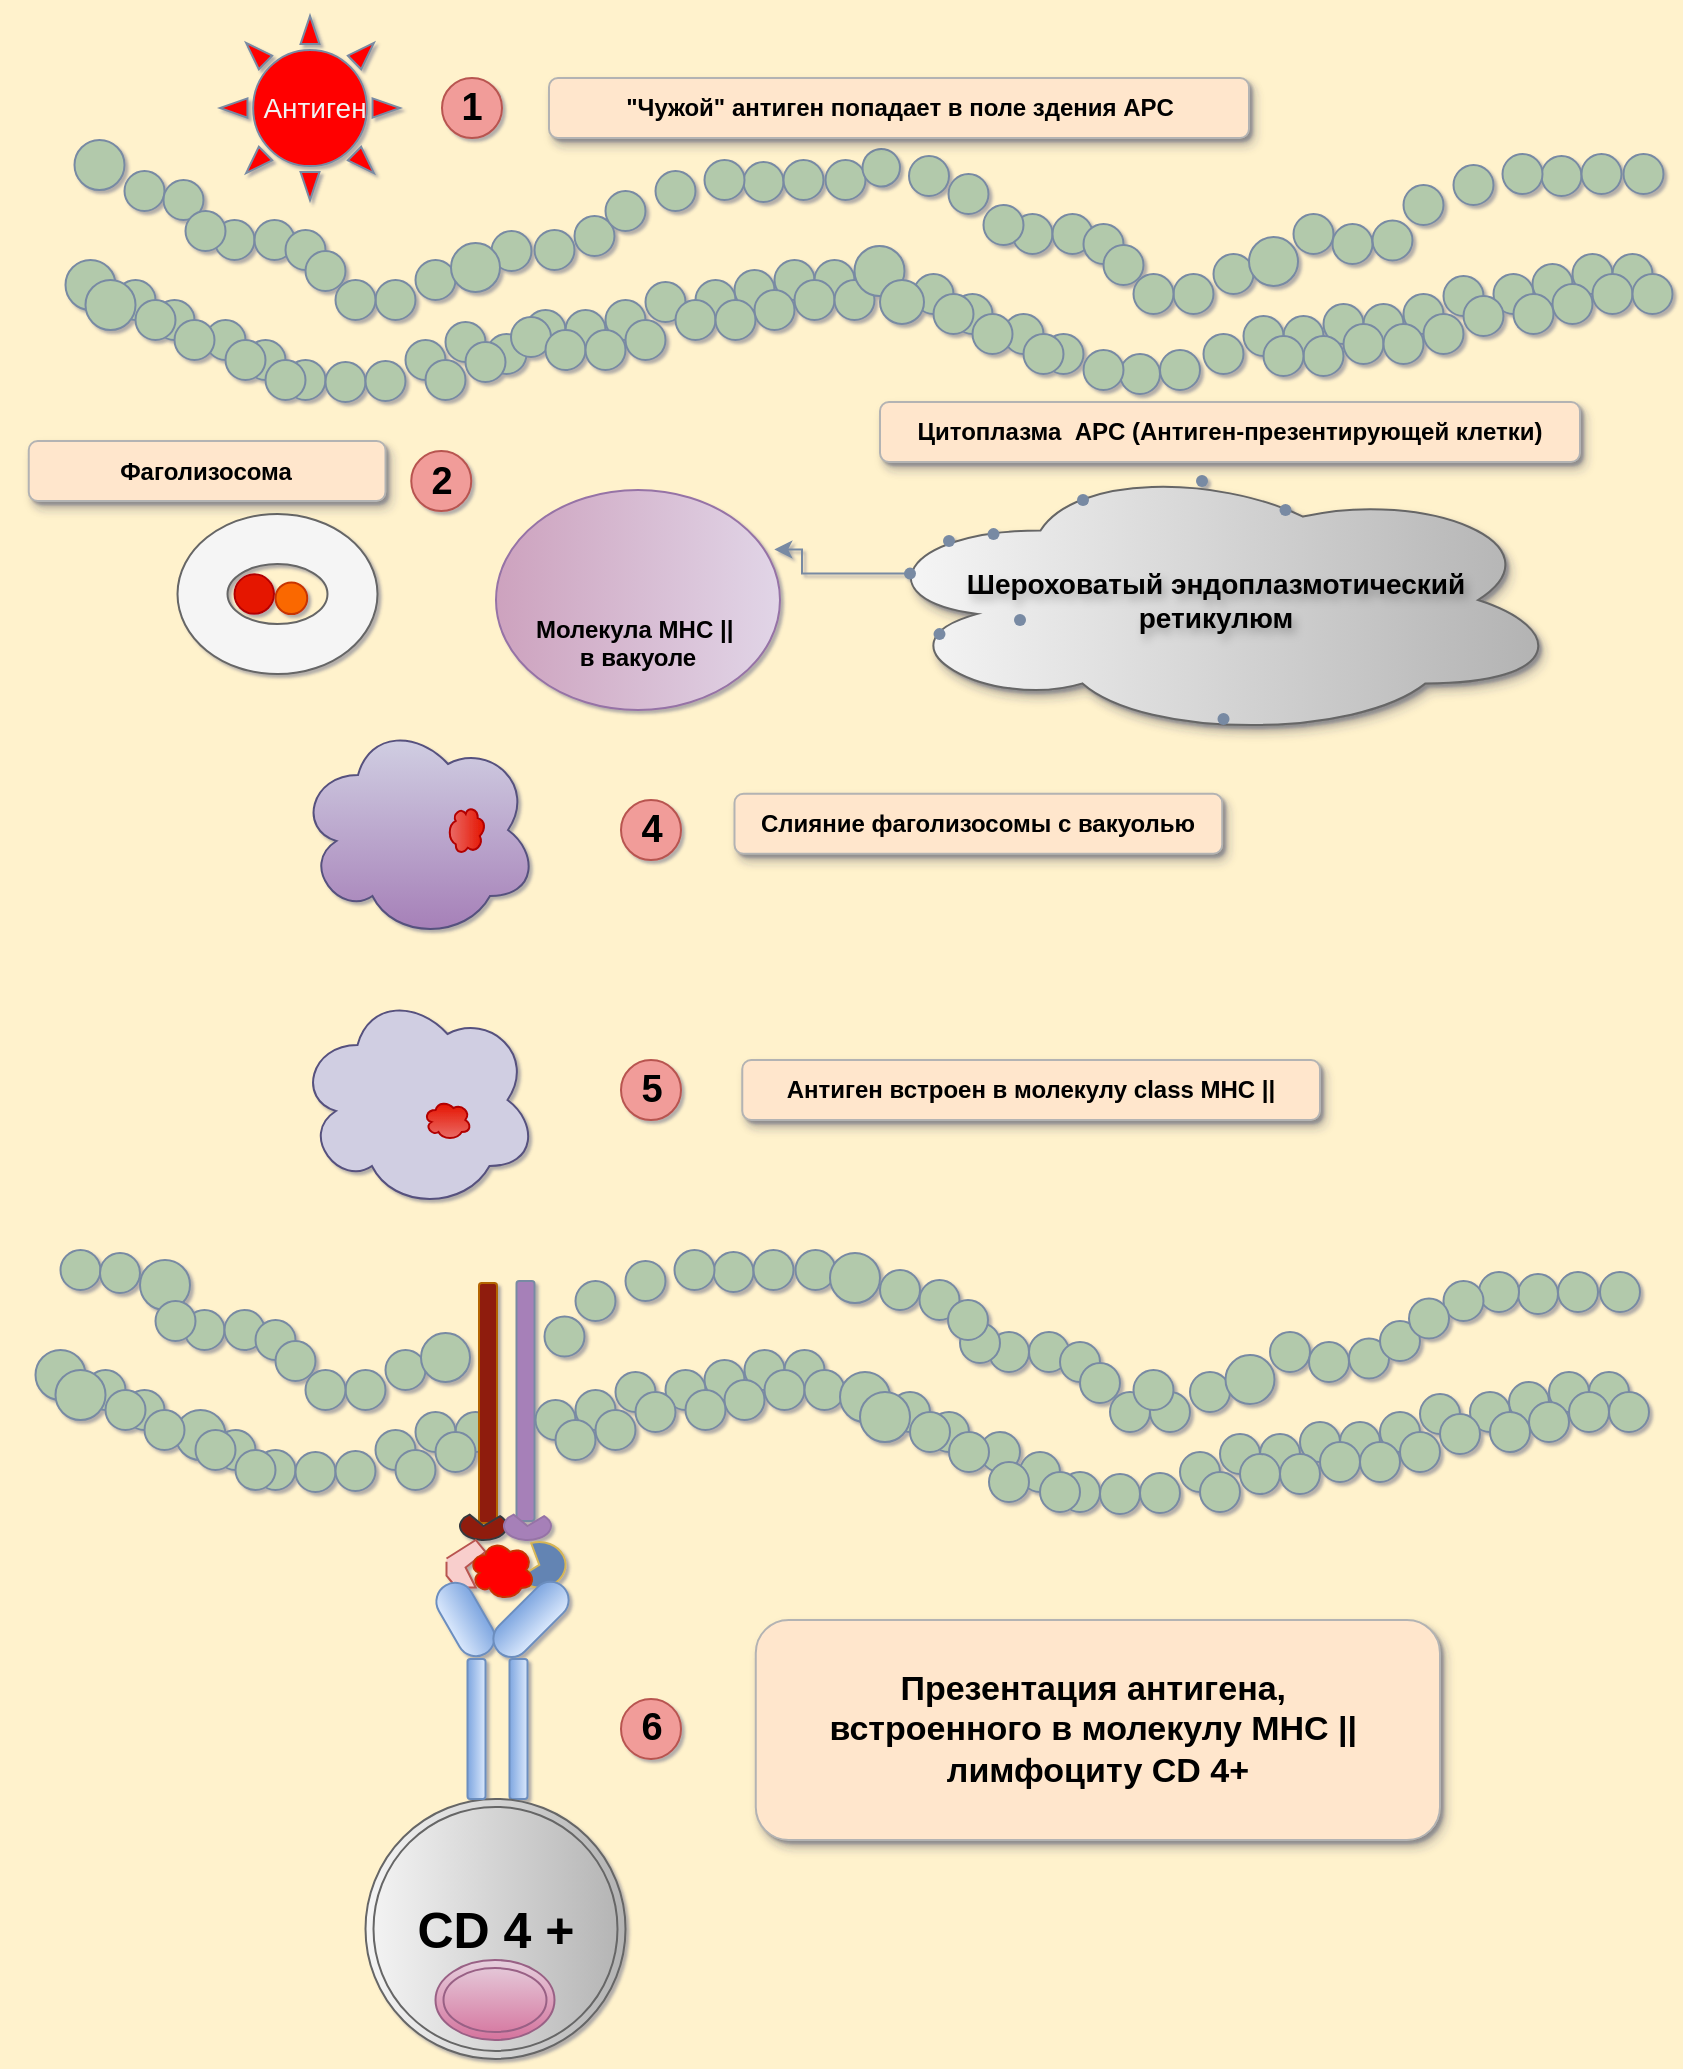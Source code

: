 <mxfile version="24.4.4" type="github">
  <diagram name="Page-1" id="I0w_Y1SDjQplal9jRkme">
    <mxGraphModel dx="1060" dy="614" grid="1" gridSize="10" guides="1" tooltips="1" connect="1" arrows="1" fold="1" page="1" pageScale="1" pageWidth="850" pageHeight="1100" background="#FFF2CC" math="0" shadow="1">
      <root>
        <mxCell id="0" />
        <mxCell id="1" parent="0" />
        <mxCell id="4T7Pvb7bkrj_Sx7_u97C-60" value="" style="shape=image;html=1;verticalAlign=top;verticalLabelPosition=bottom;labelBackgroundColor=none;imageAspect=0;aspect=fixed;image=https://cdn2.iconfinder.com/data/icons/css-vol-3/24/shape-zigzag-128.png;direction=north;fillColor=#B2C9AB;strokeColor=#788AA3;fontColor=#46495D;" vertex="1" parent="1">
          <mxGeometry x="47.25" y="95" width="20" height="20" as="geometry" />
        </mxCell>
        <mxCell id="4T7Pvb7bkrj_Sx7_u97C-64" value="" style="ellipse;whiteSpace=wrap;html=1;aspect=fixed;fillColor=#B2C9AB;strokeColor=#788AA3;labelBackgroundColor=none;fontColor=#46495D;" vertex="1" parent="1">
          <mxGeometry x="37.25" y="70" width="25" height="25" as="geometry" />
        </mxCell>
        <mxCell id="4T7Pvb7bkrj_Sx7_u97C-87" value="" style="shape=image;html=1;verticalAlign=top;verticalLabelPosition=bottom;labelBackgroundColor=none;imageAspect=0;aspect=fixed;image=https://cdn2.iconfinder.com/data/icons/css-vol-3/24/shape-zigzag-128.png;direction=north;fillColor=#B2C9AB;strokeColor=#788AA3;fontColor=#46495D;" vertex="1" parent="1">
          <mxGeometry x="NaN" y="NaN" height="NaN" as="geometry" />
        </mxCell>
        <mxCell id="4T7Pvb7bkrj_Sx7_u97C-98" value="" style="shape=image;html=1;verticalAlign=top;verticalLabelPosition=bottom;labelBackgroundColor=none;imageAspect=0;aspect=fixed;image=https://cdn2.iconfinder.com/data/icons/css-vol-3/24/shape-zigzag-128.png;direction=south;imageBackground=none;fillColor=#B2C9AB;strokeColor=#788AA3;fontColor=#46495D;" vertex="1" parent="1">
          <mxGeometry x="37.25" y="95" width="20" height="20" as="geometry" />
        </mxCell>
        <mxCell id="4T7Pvb7bkrj_Sx7_u97C-101" value="" style="ellipse;whiteSpace=wrap;html=1;aspect=fixed;fillColor=#B2C9AB;strokeColor=#788AA3;labelBackgroundColor=none;fontColor=#46495D;" vertex="1" parent="1">
          <mxGeometry x="107.25" y="110" width="20" height="20" as="geometry" />
        </mxCell>
        <mxCell id="4T7Pvb7bkrj_Sx7_u97C-102" value="" style="ellipse;whiteSpace=wrap;html=1;aspect=fixed;fillColor=#B2C9AB;strokeColor=#788AA3;labelBackgroundColor=none;fontColor=#46495D;" vertex="1" parent="1">
          <mxGeometry x="127.25" y="110" width="20" height="20" as="geometry" />
        </mxCell>
        <mxCell id="4T7Pvb7bkrj_Sx7_u97C-103" value="" style="ellipse;whiteSpace=wrap;html=1;aspect=fixed;fillColor=#B2C9AB;strokeColor=#788AA3;labelBackgroundColor=none;fontColor=#46495D;" vertex="1" parent="1">
          <mxGeometry x="142.75" y="115" width="20" height="20" as="geometry" />
        </mxCell>
        <mxCell id="4T7Pvb7bkrj_Sx7_u97C-104" value="" style="ellipse;whiteSpace=wrap;html=1;aspect=fixed;fillColor=#B2C9AB;strokeColor=#788AA3;labelBackgroundColor=none;fontColor=#46495D;" vertex="1" parent="1">
          <mxGeometry x="207.75" y="130" width="20" height="20" as="geometry" />
        </mxCell>
        <mxCell id="4T7Pvb7bkrj_Sx7_u97C-105" value="" style="ellipse;whiteSpace=wrap;html=1;aspect=fixed;fillColor=#B2C9AB;strokeColor=#788AA3;labelBackgroundColor=none;fontColor=#46495D;" vertex="1" parent="1">
          <mxGeometry x="245.75" y="115.5" width="20" height="20" as="geometry" />
        </mxCell>
        <mxCell id="4T7Pvb7bkrj_Sx7_u97C-106" value="" style="ellipse;whiteSpace=wrap;html=1;aspect=fixed;fillColor=#B2C9AB;strokeColor=#788AA3;labelBackgroundColor=none;fontColor=#46495D;" vertex="1" parent="1">
          <mxGeometry x="225.5" y="121.5" width="24.5" height="24.5" as="geometry" />
        </mxCell>
        <mxCell id="4T7Pvb7bkrj_Sx7_u97C-107" value="" style="ellipse;whiteSpace=wrap;html=1;aspect=fixed;fillColor=#B2C9AB;fontColor=#46495D;strokeColor=#788AA3;labelBackgroundColor=none;" vertex="1" parent="1">
          <mxGeometry x="267.25" y="115" width="20" height="20" as="geometry" />
        </mxCell>
        <mxCell id="4T7Pvb7bkrj_Sx7_u97C-108" value="" style="ellipse;whiteSpace=wrap;html=1;aspect=fixed;fillColor=#B2C9AB;strokeColor=#788AA3;labelBackgroundColor=none;fontColor=#46495D;" vertex="1" parent="1">
          <mxGeometry x="287.25" y="108" width="20" height="20" as="geometry" />
        </mxCell>
        <mxCell id="4T7Pvb7bkrj_Sx7_u97C-109" value="" style="ellipse;whiteSpace=wrap;html=1;aspect=fixed;fillColor=#B2C9AB;strokeColor=#788AA3;labelBackgroundColor=none;fontColor=#46495D;" vertex="1" parent="1">
          <mxGeometry x="302.75" y="95.5" width="20" height="20" as="geometry" />
        </mxCell>
        <mxCell id="4T7Pvb7bkrj_Sx7_u97C-110" value="" style="ellipse;whiteSpace=wrap;html=1;aspect=fixed;fillColor=#B2C9AB;strokeColor=#788AA3;labelBackgroundColor=none;fontColor=#46495D;" vertex="1" parent="1">
          <mxGeometry x="371.75" y="81" width="20" height="20" as="geometry" />
        </mxCell>
        <mxCell id="4T7Pvb7bkrj_Sx7_u97C-111" value="" style="ellipse;whiteSpace=wrap;html=1;aspect=fixed;fillColor=#B2C9AB;strokeColor=#788AA3;labelBackgroundColor=none;fontColor=#46495D;" vertex="1" parent="1">
          <mxGeometry x="327.75" y="85.5" width="20" height="20" as="geometry" />
        </mxCell>
        <mxCell id="4T7Pvb7bkrj_Sx7_u97C-112" value="" style="ellipse;whiteSpace=wrap;html=1;aspect=fixed;fillColor=#B2C9AB;strokeColor=#788AA3;labelBackgroundColor=none;fontColor=#46495D;" vertex="1" parent="1">
          <mxGeometry x="352.25" y="80" width="20" height="20" as="geometry" />
        </mxCell>
        <mxCell id="4T7Pvb7bkrj_Sx7_u97C-113" value="" style="ellipse;whiteSpace=wrap;html=1;aspect=fixed;fillColor=#B2C9AB;strokeColor=#788AA3;labelBackgroundColor=none;fontColor=#46495D;" vertex="1" parent="1">
          <mxGeometry x="391.75" y="80" width="20" height="20" as="geometry" />
        </mxCell>
        <mxCell id="4T7Pvb7bkrj_Sx7_u97C-114" value="" style="ellipse;whiteSpace=wrap;html=1;aspect=fixed;fillColor=#B2C9AB;strokeColor=#788AA3;labelBackgroundColor=none;fontColor=#46495D;" vertex="1" parent="1">
          <mxGeometry x="412.75" y="80" width="20" height="20" as="geometry" />
        </mxCell>
        <mxCell id="4T7Pvb7bkrj_Sx7_u97C-117" value="" style="shape=image;html=1;verticalAlign=top;verticalLabelPosition=bottom;labelBackgroundColor=none;imageAspect=0;aspect=fixed;image=https://cdn2.iconfinder.com/data/icons/css-vol-3/24/shape-zigzag-128.png;direction=north;fillColor=#B2C9AB;strokeColor=#788AA3;fontColor=#46495D;" vertex="1" parent="1">
          <mxGeometry x="126.25" y="130" width="20" height="20" as="geometry" />
        </mxCell>
        <mxCell id="4T7Pvb7bkrj_Sx7_u97C-118" value="" style="shape=image;html=1;verticalAlign=top;verticalLabelPosition=bottom;labelBackgroundColor=none;imageAspect=0;aspect=fixed;image=https://cdn2.iconfinder.com/data/icons/css-vol-3/24/shape-zigzag-128.png;direction=north;fillColor=#B2C9AB;strokeColor=#788AA3;fontColor=#46495D;" vertex="1" parent="1">
          <mxGeometry x="141.75" y="135" width="20" height="20" as="geometry" />
        </mxCell>
        <mxCell id="4T7Pvb7bkrj_Sx7_u97C-119" value="" style="shape=image;html=1;verticalAlign=top;verticalLabelPosition=bottom;labelBackgroundColor=none;imageAspect=0;aspect=fixed;image=https://cdn2.iconfinder.com/data/icons/css-vol-3/24/shape-zigzag-128.png;direction=north;fillColor=#B2C9AB;strokeColor=#788AA3;fontColor=#46495D;" vertex="1" parent="1">
          <mxGeometry x="122.75" y="130" width="19" height="19" as="geometry" />
        </mxCell>
        <mxCell id="4T7Pvb7bkrj_Sx7_u97C-120" value="" style="shape=image;html=1;verticalAlign=top;verticalLabelPosition=bottom;labelBackgroundColor=none;imageAspect=0;aspect=fixed;image=https://cdn2.iconfinder.com/data/icons/css-vol-3/24/shape-zigzag-128.png;direction=north;fillColor=#B2C9AB;strokeColor=#788AA3;fontColor=#46495D;" vertex="1" parent="1">
          <mxGeometry x="137.25" y="135" width="20" height="20" as="geometry" />
        </mxCell>
        <mxCell id="4T7Pvb7bkrj_Sx7_u97C-123" value="" style="shape=image;html=1;verticalAlign=top;verticalLabelPosition=bottom;labelBackgroundColor=none;imageAspect=0;aspect=fixed;image=https://cdn2.iconfinder.com/data/icons/css-vol-3/24/shape-zigzag-128.png;direction=north;fillColor=#B2C9AB;strokeColor=#788AA3;fontColor=#46495D;" vertex="1" parent="1">
          <mxGeometry x="162.75" y="135" width="20" height="20" as="geometry" />
        </mxCell>
        <mxCell id="4T7Pvb7bkrj_Sx7_u97C-126" value="" style="shape=image;html=1;verticalAlign=top;verticalLabelPosition=bottom;labelBackgroundColor=none;imageAspect=0;aspect=fixed;image=https://cdn2.iconfinder.com/data/icons/css-vol-3/24/shape-zigzag-128.png;direction=north;fillColor=#B2C9AB;strokeColor=#788AA3;fontColor=#46495D;" vertex="1" parent="1">
          <mxGeometry x="57.25" y="100" width="20" height="20" as="geometry" />
        </mxCell>
        <mxCell id="4T7Pvb7bkrj_Sx7_u97C-134" value="" style="ellipse;whiteSpace=wrap;html=1;aspect=fixed;direction=south;fillColor=#B2C9AB;strokeColor=#788AA3;labelBackgroundColor=none;fontColor=#46495D;" vertex="1" parent="1">
          <mxGeometry x="62.25" y="85.5" width="20" height="20" as="geometry" />
        </mxCell>
        <mxCell id="4T7Pvb7bkrj_Sx7_u97C-135" value="" style="shape=image;html=1;verticalAlign=top;verticalLabelPosition=bottom;labelBackgroundColor=none;imageAspect=0;aspect=fixed;image=https://cdn2.iconfinder.com/data/icons/css-vol-3/24/shape-zigzag-128.png;direction=north;fillColor=#B2C9AB;strokeColor=#788AA3;fontColor=#46495D;" vertex="1" parent="1">
          <mxGeometry x="77.25" y="100" width="20" height="20" as="geometry" />
        </mxCell>
        <mxCell id="4T7Pvb7bkrj_Sx7_u97C-136" value="" style="shape=image;html=1;verticalAlign=top;verticalLabelPosition=bottom;labelBackgroundColor=none;imageAspect=0;aspect=fixed;image=https://cdn2.iconfinder.com/data/icons/css-vol-3/24/shape-zigzag-128.png;direction=north;fillColor=#B2C9AB;strokeColor=#788AA3;fontColor=#46495D;" vertex="1" parent="1">
          <mxGeometry x="62.75" y="106" width="20" height="20" as="geometry" />
        </mxCell>
        <mxCell id="4T7Pvb7bkrj_Sx7_u97C-137" value="" style="ellipse;whiteSpace=wrap;html=1;aspect=fixed;fillColor=#B2C9AB;strokeColor=#788AA3;labelBackgroundColor=none;fontColor=#46495D;" vertex="1" parent="1">
          <mxGeometry x="81.75" y="90" width="20" height="20" as="geometry" />
        </mxCell>
        <mxCell id="4T7Pvb7bkrj_Sx7_u97C-138" value="" style="shape=image;html=1;verticalAlign=top;verticalLabelPosition=bottom;labelBackgroundColor=none;imageAspect=0;aspect=fixed;image=https://cdn2.iconfinder.com/data/icons/css-vol-3/24/shape-zigzag-128.png;direction=north;fillColor=#B2C9AB;strokeColor=#788AA3;fontColor=#46495D;" vertex="1" parent="1">
          <mxGeometry x="82.75" y="111" width="20" height="20" as="geometry" />
        </mxCell>
        <mxCell id="4T7Pvb7bkrj_Sx7_u97C-139" value="" style="shape=image;html=1;verticalAlign=top;verticalLabelPosition=bottom;labelBackgroundColor=none;imageAspect=0;aspect=fixed;image=https://cdn2.iconfinder.com/data/icons/css-vol-3/24/shape-zigzag-128.png;direction=north;fillColor=#B2C9AB;strokeColor=#788AA3;fontColor=#46495D;" vertex="1" parent="1">
          <mxGeometry x="77.75" y="115" width="15" height="15" as="geometry" />
        </mxCell>
        <mxCell id="4T7Pvb7bkrj_Sx7_u97C-145" value="" style="ellipse;whiteSpace=wrap;html=1;aspect=fixed;fillColor=#B2C9AB;strokeColor=#788AA3;labelBackgroundColor=none;fontColor=#46495D;" vertex="1" parent="1">
          <mxGeometry x="152.75" y="125.5" width="20" height="20" as="geometry" />
        </mxCell>
        <mxCell id="4T7Pvb7bkrj_Sx7_u97C-156" value="" style="shape=image;html=1;verticalAlign=top;verticalLabelPosition=bottom;labelBackgroundColor=none;imageAspect=0;aspect=fixed;image=https://cdn2.iconfinder.com/data/icons/css-vol-3/24/shape-zigzag-128.png;direction=south;fillColor=#B2C9AB;strokeColor=#788AA3;fontColor=#46495D;" vertex="1" parent="1">
          <mxGeometry x="227.75" y="145" width="20" height="20" as="geometry" />
        </mxCell>
        <mxCell id="4T7Pvb7bkrj_Sx7_u97C-159" value="" style="shape=image;html=1;verticalAlign=top;verticalLabelPosition=bottom;labelBackgroundColor=none;imageAspect=0;aspect=fixed;image=https://cdn2.iconfinder.com/data/icons/css-vol-3/24/shape-zigzag-128.png;direction=south;fillColor=#B2C9AB;strokeColor=#788AA3;fontColor=#46495D;" vertex="1" parent="1">
          <mxGeometry x="257.75" y="122.5" width="20" height="20" as="geometry" />
        </mxCell>
        <mxCell id="4T7Pvb7bkrj_Sx7_u97C-160" value="" style="shape=image;html=1;verticalAlign=top;verticalLabelPosition=bottom;labelBackgroundColor=none;imageAspect=0;aspect=fixed;image=https://cdn2.iconfinder.com/data/icons/css-vol-3/24/shape-zigzag-128.png;direction=south;fillColor=#B2C9AB;strokeColor=#788AA3;fontColor=#46495D;" vertex="1" parent="1">
          <mxGeometry x="247.75" y="126" width="20" height="20" as="geometry" />
        </mxCell>
        <mxCell id="4T7Pvb7bkrj_Sx7_u97C-166" value="" style="shape=image;html=1;verticalAlign=top;verticalLabelPosition=bottom;labelBackgroundColor=none;imageAspect=0;aspect=fixed;image=https://cdn2.iconfinder.com/data/icons/css-vol-3/24/shape-zigzag-128.png;direction=south;fillColor=#B2C9AB;strokeColor=#788AA3;fontColor=#46495D;" vertex="1" parent="1">
          <mxGeometry x="302.75" y="113.25" width="20" height="20" as="geometry" />
        </mxCell>
        <mxCell id="4T7Pvb7bkrj_Sx7_u97C-167" value="" style="shape=image;html=1;verticalAlign=top;verticalLabelPosition=bottom;labelBackgroundColor=none;imageAspect=0;aspect=fixed;image=https://cdn2.iconfinder.com/data/icons/css-vol-3/24/shape-zigzag-128.png;direction=south;fillColor=#B2C9AB;strokeColor=#788AA3;fontColor=#46495D;" vertex="1" parent="1">
          <mxGeometry x="317.25" y="101" width="20" height="20" as="geometry" />
        </mxCell>
        <mxCell id="4T7Pvb7bkrj_Sx7_u97C-168" value="" style="shape=image;html=1;verticalAlign=top;verticalLabelPosition=bottom;labelBackgroundColor=none;imageAspect=0;aspect=fixed;image=https://cdn2.iconfinder.com/data/icons/css-vol-3/24/shape-zigzag-128.png;direction=south;fillColor=#B2C9AB;strokeColor=#788AA3;fontColor=#46495D;" vertex="1" parent="1">
          <mxGeometry x="327.75" y="105" width="20" height="20" as="geometry" />
        </mxCell>
        <mxCell id="4T7Pvb7bkrj_Sx7_u97C-170" value="" style="shape=image;html=1;verticalAlign=top;verticalLabelPosition=bottom;labelBackgroundColor=none;imageAspect=0;aspect=fixed;image=https://cdn2.iconfinder.com/data/icons/css-vol-3/24/shape-zigzag-128.png;direction=south;fillColor=#B2C9AB;strokeColor=#788AA3;fontColor=#46495D;" vertex="1" parent="1">
          <mxGeometry x="372.75" y="100" width="20" height="20" as="geometry" />
        </mxCell>
        <mxCell id="4T7Pvb7bkrj_Sx7_u97C-171" value="" style="shape=image;html=1;verticalAlign=top;verticalLabelPosition=bottom;labelBackgroundColor=none;imageAspect=0;aspect=fixed;image=https://cdn2.iconfinder.com/data/icons/css-vol-3/24/shape-zigzag-128.png;direction=south;fillColor=#B2C9AB;strokeColor=#788AA3;fontColor=#46495D;" vertex="1" parent="1">
          <mxGeometry x="347.25" y="100" width="20" height="20" as="geometry" />
        </mxCell>
        <mxCell id="4T7Pvb7bkrj_Sx7_u97C-172" value="" style="shape=image;html=1;verticalAlign=top;verticalLabelPosition=bottom;labelBackgroundColor=none;imageAspect=0;aspect=fixed;image=https://cdn2.iconfinder.com/data/icons/css-vol-3/24/shape-zigzag-128.png;direction=south;fillColor=#B2C9AB;strokeColor=#788AA3;fontColor=#46495D;" vertex="1" parent="1">
          <mxGeometry x="342.75" y="115.5" width="14.5" height="14.5" as="geometry" />
        </mxCell>
        <mxCell id="4T7Pvb7bkrj_Sx7_u97C-175" value="" style="edgeStyle=none;rounded=0;orthogonalLoop=1;jettySize=auto;html=1;labelBackgroundColor=none;strokeColor=#788AA3;fontColor=default;" edge="1" parent="1" source="4T7Pvb7bkrj_Sx7_u97C-173" target="4T7Pvb7bkrj_Sx7_u97C-174">
          <mxGeometry relative="1" as="geometry" />
        </mxCell>
        <mxCell id="4T7Pvb7bkrj_Sx7_u97C-173" value="" style="shape=image;html=1;verticalAlign=top;verticalLabelPosition=bottom;labelBackgroundColor=none;imageAspect=0;aspect=fixed;image=https://cdn2.iconfinder.com/data/icons/css-vol-3/24/shape-zigzag-128.png;direction=south;fillColor=#B2C9AB;strokeColor=#788AA3;fontColor=#46495D;" vertex="1" parent="1">
          <mxGeometry x="352.25" y="100" width="20" height="20" as="geometry" />
        </mxCell>
        <mxCell id="4T7Pvb7bkrj_Sx7_u97C-174" value="" style="shape=image;html=1;verticalAlign=top;verticalLabelPosition=bottom;labelBackgroundColor=none;imageAspect=0;aspect=fixed;image=https://cdn2.iconfinder.com/data/icons/css-vol-3/24/shape-zigzag-128.png;direction=south;fillColor=#B2C9AB;strokeColor=#788AA3;fontColor=#46495D;" vertex="1" parent="1">
          <mxGeometry x="352.25" y="100" width="20" height="20" as="geometry" />
        </mxCell>
        <mxCell id="4T7Pvb7bkrj_Sx7_u97C-177" value="" style="shape=image;html=1;verticalAlign=top;verticalLabelPosition=bottom;labelBackgroundColor=none;imageAspect=0;aspect=fixed;image=https://cdn2.iconfinder.com/data/icons/css-vol-3/24/shape-zigzag-128.png;direction=south;fillColor=#B2C9AB;strokeColor=#788AA3;fontColor=#46495D;" vertex="1" parent="1">
          <mxGeometry x="367.25" y="100" width="20" height="20" as="geometry" />
        </mxCell>
        <mxCell id="4T7Pvb7bkrj_Sx7_u97C-179" value="" style="shape=image;html=1;verticalAlign=top;verticalLabelPosition=bottom;labelBackgroundColor=none;imageAspect=0;aspect=fixed;image=https://cdn2.iconfinder.com/data/icons/css-vol-3/24/shape-zigzag-128.png;direction=south;fillColor=#B2C9AB;strokeColor=#788AA3;fontColor=#46495D;" vertex="1" parent="1">
          <mxGeometry x="392.75" y="100" width="20" height="20" as="geometry" />
        </mxCell>
        <mxCell id="4T7Pvb7bkrj_Sx7_u97C-182" value="" style="shape=image;html=1;verticalAlign=top;verticalLabelPosition=bottom;labelBackgroundColor=none;imageAspect=0;aspect=fixed;image=https://cdn2.iconfinder.com/data/icons/css-vol-3/24/shape-zigzag-128.png;direction=south;fillColor=#B2C9AB;strokeColor=#788AA3;fontColor=#46495D;" vertex="1" parent="1">
          <mxGeometry x="397.25" y="100" width="20" height="20" as="geometry" />
        </mxCell>
        <mxCell id="4T7Pvb7bkrj_Sx7_u97C-183" value="" style="shape=image;html=1;verticalAlign=top;verticalLabelPosition=bottom;labelBackgroundColor=none;imageAspect=0;aspect=fixed;image=https://cdn2.iconfinder.com/data/icons/css-vol-3/24/shape-zigzag-128.png;direction=south;fillColor=#B2C9AB;strokeColor=#788AA3;fontColor=#46495D;" vertex="1" parent="1">
          <mxGeometry x="411.75" y="100" width="20" height="20" as="geometry" />
        </mxCell>
        <mxCell id="4T7Pvb7bkrj_Sx7_u97C-194" value="" style="shape=image;html=1;verticalAlign=top;verticalLabelPosition=bottom;labelBackgroundColor=none;imageAspect=0;aspect=fixed;image=https://cdn2.iconfinder.com/data/icons/css-vol-3/24/shape-zigzag-128.png;direction=north;fillColor=#B2C9AB;strokeColor=#788AA3;fontColor=#46495D;" vertex="1" parent="1">
          <mxGeometry x="417.25" y="100" width="20" height="20" as="geometry" />
        </mxCell>
        <mxCell id="4T7Pvb7bkrj_Sx7_u97C-195" value="" style="shape=image;html=1;verticalAlign=top;verticalLabelPosition=bottom;labelBackgroundColor=none;imageAspect=0;aspect=fixed;image=https://cdn2.iconfinder.com/data/icons/css-vol-3/24/shape-zigzag-128.png;direction=north;fillColor=#B2C9AB;strokeColor=#788AA3;fontColor=#46495D;" vertex="1" parent="1">
          <mxGeometry x="312.75" y="115.5" width="20" height="20" as="geometry" />
        </mxCell>
        <mxCell id="4T7Pvb7bkrj_Sx7_u97C-196" style="edgeStyle=none;rounded=0;orthogonalLoop=1;jettySize=auto;html=1;exitX=0;exitY=0.5;exitDx=0;exitDy=0;labelBackgroundColor=none;strokeColor=#788AA3;fontColor=default;" edge="1" parent="1">
          <mxGeometry relative="1" as="geometry">
            <mxPoint x="259.75" y="153.5" as="sourcePoint" />
            <mxPoint x="259.75" y="153.5" as="targetPoint" />
          </mxGeometry>
        </mxCell>
        <mxCell id="4T7Pvb7bkrj_Sx7_u97C-198" value="" style="shape=image;html=1;verticalAlign=top;verticalLabelPosition=bottom;labelBackgroundColor=none;imageAspect=0;aspect=fixed;image=https://cdn2.iconfinder.com/data/icons/css-vol-3/24/shape-zigzag-128.png;direction=south;fillColor=#B2C9AB;strokeColor=#788AA3;fontColor=#46495D;" vertex="1" parent="1">
          <mxGeometry x="152.75" y="142.5" width="20" height="20" as="geometry" />
        </mxCell>
        <mxCell id="4T7Pvb7bkrj_Sx7_u97C-380" value="" style="shape=image;html=1;verticalAlign=top;verticalLabelPosition=bottom;labelBackgroundColor=none;imageAspect=0;aspect=fixed;image=https://cdn2.iconfinder.com/data/icons/css-vol-3/24/shape-zigzag-128.png;direction=north;fillColor=#B2C9AB;strokeColor=#788AA3;fontColor=#46495D;" vertex="1" parent="1">
          <mxGeometry x="42.75" y="110" width="20" height="20" as="geometry" />
        </mxCell>
        <mxCell id="4T7Pvb7bkrj_Sx7_u97C-381" value="" style="ellipse;whiteSpace=wrap;html=1;aspect=fixed;fillColor=#B2C9AB;strokeColor=#788AA3;labelBackgroundColor=none;fontColor=#46495D;" vertex="1" parent="1">
          <mxGeometry x="32.75" y="130" width="25" height="25" as="geometry" />
        </mxCell>
        <mxCell id="4T7Pvb7bkrj_Sx7_u97C-382" value="" style="shape=image;html=1;verticalAlign=top;verticalLabelPosition=bottom;labelBackgroundColor=none;imageAspect=0;aspect=fixed;image=https://cdn2.iconfinder.com/data/icons/css-vol-3/24/shape-zigzag-128.png;direction=south;fillColor=#B2C9AB;strokeColor=#788AA3;fontColor=#46495D;" vertex="1" parent="1">
          <mxGeometry x="37.25" y="115" width="20" height="20" as="geometry" />
        </mxCell>
        <mxCell id="4T7Pvb7bkrj_Sx7_u97C-383" value="" style="shape=image;html=1;verticalAlign=top;verticalLabelPosition=bottom;labelBackgroundColor=none;imageAspect=0;aspect=fixed;image=https://cdn2.iconfinder.com/data/icons/css-vol-3/24/shape-zigzag-128.png;direction=south;fillColor=#B2C9AB;strokeColor=#788AA3;fontColor=#46495D;" vertex="1" parent="1">
          <mxGeometry x="107.25" y="142" width="19" height="19" as="geometry" />
        </mxCell>
        <mxCell id="4T7Pvb7bkrj_Sx7_u97C-384" value="" style="ellipse;whiteSpace=wrap;html=1;aspect=fixed;labelBackgroundColor=none;fillColor=#B2C9AB;strokeColor=#788AA3;fontColor=#46495D;" vertex="1" parent="1">
          <mxGeometry x="102.75" y="160" width="20" height="20" as="geometry" />
        </mxCell>
        <mxCell id="4T7Pvb7bkrj_Sx7_u97C-385" value="" style="ellipse;whiteSpace=wrap;html=1;aspect=fixed;labelBackgroundColor=none;fillColor=#B2C9AB;strokeColor=#788AA3;fontColor=#46495D;" vertex="1" parent="1">
          <mxGeometry x="122.75" y="170" width="20" height="20" as="geometry" />
        </mxCell>
        <mxCell id="4T7Pvb7bkrj_Sx7_u97C-386" value="" style="ellipse;whiteSpace=wrap;html=1;aspect=fixed;fillColor=#B2C9AB;strokeColor=#788AA3;labelBackgroundColor=none;fontColor=#46495D;" vertex="1" parent="1">
          <mxGeometry x="142.75" y="180" width="20" height="20" as="geometry" />
        </mxCell>
        <mxCell id="4T7Pvb7bkrj_Sx7_u97C-387" value="" style="ellipse;whiteSpace=wrap;html=1;aspect=fixed;fillColor=#B2C9AB;strokeColor=#788AA3;labelBackgroundColor=none;fontColor=#46495D;" vertex="1" parent="1">
          <mxGeometry x="202.75" y="170" width="20" height="20" as="geometry" />
        </mxCell>
        <mxCell id="4T7Pvb7bkrj_Sx7_u97C-388" value="" style="ellipse;whiteSpace=wrap;html=1;aspect=fixed;fillColor=#B2C9AB;strokeColor=#788AA3;labelBackgroundColor=none;fontColor=#46495D;" vertex="1" parent="1">
          <mxGeometry x="243.25" y="167" width="20" height="20" as="geometry" />
        </mxCell>
        <mxCell id="4T7Pvb7bkrj_Sx7_u97C-389" value="" style="ellipse;whiteSpace=wrap;html=1;aspect=fixed;fillColor=#B2C9AB;strokeColor=#788AA3;labelBackgroundColor=none;fontColor=#46495D;" vertex="1" parent="1">
          <mxGeometry x="222.75" y="161" width="20" height="20" as="geometry" />
        </mxCell>
        <mxCell id="4T7Pvb7bkrj_Sx7_u97C-390" value="" style="ellipse;whiteSpace=wrap;html=1;aspect=fixed;labelBackgroundColor=none;fillColor=#B2C9AB;strokeColor=#788AA3;fontColor=#46495D;" vertex="1" parent="1">
          <mxGeometry x="262.75" y="155" width="20" height="20" as="geometry" />
        </mxCell>
        <mxCell id="4T7Pvb7bkrj_Sx7_u97C-391" value="" style="ellipse;whiteSpace=wrap;html=1;aspect=fixed;labelBackgroundColor=none;fillColor=#B2C9AB;strokeColor=#788AA3;fontColor=#46495D;" vertex="1" parent="1">
          <mxGeometry x="282.75" y="155" width="20" height="20" as="geometry" />
        </mxCell>
        <mxCell id="4T7Pvb7bkrj_Sx7_u97C-392" value="" style="ellipse;whiteSpace=wrap;html=1;aspect=fixed;labelBackgroundColor=none;fillColor=#B2C9AB;strokeColor=#788AA3;fontColor=#46495D;" vertex="1" parent="1">
          <mxGeometry x="302.75" y="150" width="20" height="20" as="geometry" />
        </mxCell>
        <mxCell id="4T7Pvb7bkrj_Sx7_u97C-393" value="" style="ellipse;whiteSpace=wrap;html=1;aspect=fixed;labelBackgroundColor=none;fillColor=#B2C9AB;strokeColor=#788AA3;fontColor=#46495D;" vertex="1" parent="1">
          <mxGeometry x="367.25" y="135" width="20" height="20" as="geometry" />
        </mxCell>
        <mxCell id="4T7Pvb7bkrj_Sx7_u97C-394" value="" style="ellipse;whiteSpace=wrap;html=1;aspect=fixed;fillColor=#B2C9AB;strokeColor=#788AA3;labelBackgroundColor=none;fontColor=#46495D;" vertex="1" parent="1">
          <mxGeometry x="322.75" y="141" width="20" height="20" as="geometry" />
        </mxCell>
        <mxCell id="4T7Pvb7bkrj_Sx7_u97C-395" value="" style="ellipse;whiteSpace=wrap;html=1;aspect=fixed;labelBackgroundColor=none;fillColor=#B2C9AB;strokeColor=#788AA3;fontColor=#46495D;" vertex="1" parent="1">
          <mxGeometry x="347.75" y="140" width="20" height="20" as="geometry" />
        </mxCell>
        <mxCell id="4T7Pvb7bkrj_Sx7_u97C-396" value="" style="ellipse;whiteSpace=wrap;html=1;aspect=fixed;labelBackgroundColor=none;fillColor=#B2C9AB;strokeColor=#788AA3;fontColor=#46495D;" vertex="1" parent="1">
          <mxGeometry x="387.25" y="130" width="20" height="20" as="geometry" />
        </mxCell>
        <mxCell id="4T7Pvb7bkrj_Sx7_u97C-397" value="" style="ellipse;whiteSpace=wrap;html=1;aspect=fixed;labelBackgroundColor=none;fillColor=#B2C9AB;strokeColor=#788AA3;fontColor=#46495D;" vertex="1" parent="1">
          <mxGeometry x="407.25" y="130" width="20" height="20" as="geometry" />
        </mxCell>
        <mxCell id="4T7Pvb7bkrj_Sx7_u97C-398" value="" style="shape=image;html=1;verticalAlign=top;verticalLabelPosition=bottom;labelBackgroundColor=none;imageAspect=0;aspect=fixed;image=https://cdn2.iconfinder.com/data/icons/css-vol-3/24/shape-zigzag-128.png;direction=north;fillColor=#B2C9AB;strokeColor=#788AA3;fontColor=#46495D;" vertex="1" parent="1">
          <mxGeometry x="102.75" y="140" width="20" height="20" as="geometry" />
        </mxCell>
        <mxCell id="4T7Pvb7bkrj_Sx7_u97C-399" value="" style="shape=image;html=1;verticalAlign=top;verticalLabelPosition=bottom;labelBackgroundColor=none;imageAspect=0;aspect=fixed;image=https://cdn2.iconfinder.com/data/icons/css-vol-3/24/shape-zigzag-128.png;direction=north;fillColor=#B2C9AB;strokeColor=#788AA3;fontColor=#46495D;" vertex="1" parent="1">
          <mxGeometry x="126.25" y="150" width="20" height="20" as="geometry" />
        </mxCell>
        <mxCell id="4T7Pvb7bkrj_Sx7_u97C-400" value="" style="shape=image;html=1;verticalAlign=top;verticalLabelPosition=bottom;labelBackgroundColor=none;imageAspect=0;aspect=fixed;image=https://cdn2.iconfinder.com/data/icons/css-vol-3/24/shape-zigzag-128.png;direction=north;fillColor=#B2C9AB;strokeColor=#788AA3;fontColor=#46495D;" vertex="1" parent="1">
          <mxGeometry x="142.75" y="161" width="20" height="20" as="geometry" />
        </mxCell>
        <mxCell id="4T7Pvb7bkrj_Sx7_u97C-401" value="" style="shape=image;html=1;verticalAlign=top;verticalLabelPosition=bottom;labelBackgroundColor=none;imageAspect=0;aspect=fixed;image=https://cdn2.iconfinder.com/data/icons/css-vol-3/24/shape-zigzag-128.png;direction=north;fillColor=#B2C9AB;strokeColor=#788AA3;fontColor=#46495D;" vertex="1" parent="1">
          <mxGeometry x="122.75" y="150" width="20" height="20" as="geometry" />
        </mxCell>
        <mxCell id="4T7Pvb7bkrj_Sx7_u97C-402" value="" style="shape=image;html=1;verticalAlign=top;verticalLabelPosition=bottom;labelBackgroundColor=none;imageAspect=0;aspect=fixed;image=https://cdn2.iconfinder.com/data/icons/css-vol-3/24/shape-zigzag-128.png;direction=north;fillColor=#B2C9AB;strokeColor=#788AA3;fontColor=#46495D;" vertex="1" parent="1">
          <mxGeometry x="146.25" y="160" width="20" height="20" as="geometry" />
        </mxCell>
        <mxCell id="4T7Pvb7bkrj_Sx7_u97C-403" value="" style="shape=image;html=1;verticalAlign=top;verticalLabelPosition=bottom;labelBackgroundColor=none;imageAspect=0;aspect=fixed;image=https://cdn2.iconfinder.com/data/icons/css-vol-3/24/shape-zigzag-128.png;direction=north;fillColor=#B2C9AB;strokeColor=#788AA3;fontColor=#46495D;" vertex="1" parent="1">
          <mxGeometry x="166.25" y="160" width="20" height="20" as="geometry" />
        </mxCell>
        <mxCell id="4T7Pvb7bkrj_Sx7_u97C-404" value="" style="shape=image;html=1;verticalAlign=top;verticalLabelPosition=bottom;labelBackgroundColor=none;imageAspect=0;aspect=fixed;image=https://cdn2.iconfinder.com/data/icons/css-vol-3/24/shape-zigzag-128.png;direction=north;fillColor=#B2C9AB;strokeColor=#788AA3;fontColor=#46495D;" vertex="1" parent="1">
          <mxGeometry x="187.75" y="160" width="20" height="20" as="geometry" />
        </mxCell>
        <mxCell id="4T7Pvb7bkrj_Sx7_u97C-405" value="" style="shape=image;html=1;verticalAlign=top;verticalLabelPosition=bottom;labelBackgroundColor=none;imageAspect=0;aspect=fixed;image=https://cdn2.iconfinder.com/data/icons/css-vol-3/24/shape-zigzag-128.png;direction=south;fillColor=#B2C9AB;strokeColor=#788AA3;fontColor=#46495D;" vertex="1" parent="1">
          <mxGeometry x="181.75" y="160.5" width="21" height="21" as="geometry" />
        </mxCell>
        <mxCell id="4T7Pvb7bkrj_Sx7_u97C-406" value="" style="shape=image;html=1;verticalAlign=top;verticalLabelPosition=bottom;labelBackgroundColor=none;imageAspect=0;aspect=fixed;image=https://cdn2.iconfinder.com/data/icons/css-vol-3/24/shape-zigzag-128.png;direction=north;fillColor=#B2C9AB;strokeColor=#788AA3;fontColor=#46495D;" vertex="1" parent="1">
          <mxGeometry x="52.75" y="121" width="20" height="20" as="geometry" />
        </mxCell>
        <mxCell id="4T7Pvb7bkrj_Sx7_u97C-407" value="" style="ellipse;whiteSpace=wrap;html=1;aspect=fixed;labelBackgroundColor=none;fillColor=#B2C9AB;strokeColor=#788AA3;fontColor=#46495D;" vertex="1" parent="1">
          <mxGeometry x="57.75" y="140" width="20" height="20" as="geometry" />
        </mxCell>
        <mxCell id="4T7Pvb7bkrj_Sx7_u97C-408" value="" style="shape=image;html=1;verticalAlign=top;verticalLabelPosition=bottom;labelBackgroundColor=none;imageAspect=0;aspect=fixed;image=https://cdn2.iconfinder.com/data/icons/css-vol-3/24/shape-zigzag-128.png;direction=north;fillColor=#B2C9AB;strokeColor=#788AA3;fontColor=#46495D;" vertex="1" parent="1">
          <mxGeometry x="62.75" y="121" width="20" height="20" as="geometry" />
        </mxCell>
        <mxCell id="4T7Pvb7bkrj_Sx7_u97C-409" value="" style="ellipse;whiteSpace=wrap;html=1;aspect=fixed;labelBackgroundColor=none;fillColor=#B2C9AB;strokeColor=#788AA3;fontColor=#46495D;" vertex="1" parent="1">
          <mxGeometry x="77.25" y="150" width="20" height="20" as="geometry" />
        </mxCell>
        <mxCell id="4T7Pvb7bkrj_Sx7_u97C-410" value="" style="shape=image;html=1;verticalAlign=top;verticalLabelPosition=bottom;labelBackgroundColor=none;imageAspect=0;aspect=fixed;image=https://cdn2.iconfinder.com/data/icons/css-vol-3/24/shape-zigzag-128.png;direction=north;fillColor=#B2C9AB;strokeColor=#788AA3;fontColor=#46495D;" vertex="1" parent="1">
          <mxGeometry x="82.75" y="132.5" width="20" height="20" as="geometry" />
        </mxCell>
        <mxCell id="4T7Pvb7bkrj_Sx7_u97C-411" value="" style="shape=image;html=1;verticalAlign=top;verticalLabelPosition=bottom;labelBackgroundColor=none;imageAspect=0;aspect=fixed;image=https://cdn2.iconfinder.com/data/icons/css-vol-3/24/shape-zigzag-128.png;direction=north;fillColor=#B2C9AB;strokeColor=#788AA3;fontColor=#46495D;" vertex="1" parent="1">
          <mxGeometry x="77.25" y="130" width="20" height="20" as="geometry" />
        </mxCell>
        <mxCell id="4T7Pvb7bkrj_Sx7_u97C-412" value="" style="ellipse;whiteSpace=wrap;html=1;aspect=fixed;fillColor=#B2C9AB;strokeColor=#788AA3;labelBackgroundColor=none;fontColor=#46495D;" vertex="1" parent="1">
          <mxGeometry x="162.75" y="181" width="20" height="20" as="geometry" />
        </mxCell>
        <mxCell id="4T7Pvb7bkrj_Sx7_u97C-413" value="" style="ellipse;whiteSpace=wrap;html=1;aspect=fixed;fillColor=#B2C9AB;strokeColor=#788AA3;labelBackgroundColor=none;fontColor=#46495D;" vertex="1" parent="1">
          <mxGeometry x="182.75" y="180.5" width="20" height="20" as="geometry" />
        </mxCell>
        <mxCell id="4T7Pvb7bkrj_Sx7_u97C-414" value="" style="shape=image;html=1;verticalAlign=top;verticalLabelPosition=bottom;labelBackgroundColor=none;imageAspect=0;aspect=fixed;image=https://cdn2.iconfinder.com/data/icons/css-vol-3/24/shape-zigzag-128.png;direction=south;fillColor=#B2C9AB;strokeColor=#788AA3;fontColor=#46495D;" vertex="1" parent="1">
          <mxGeometry x="203.75" y="150" width="20" height="20" as="geometry" />
        </mxCell>
        <mxCell id="4T7Pvb7bkrj_Sx7_u97C-415" value="" style="shape=image;html=1;verticalAlign=top;verticalLabelPosition=bottom;labelBackgroundColor=none;imageAspect=0;aspect=fixed;image=https://cdn2.iconfinder.com/data/icons/css-vol-3/24/shape-zigzag-128.png;direction=south;fillColor=#B2C9AB;strokeColor=#788AA3;fontColor=#46495D;" vertex="1" parent="1">
          <mxGeometry x="197.75" y="150" width="20" height="20" as="geometry" />
        </mxCell>
        <mxCell id="4T7Pvb7bkrj_Sx7_u97C-416" value="" style="shape=image;html=1;verticalAlign=top;verticalLabelPosition=bottom;labelBackgroundColor=none;imageAspect=0;aspect=fixed;image=https://cdn2.iconfinder.com/data/icons/css-vol-3/24/shape-zigzag-128.png;direction=south;fillColor=#B2C9AB;strokeColor=#788AA3;fontColor=#46495D;" vertex="1" parent="1">
          <mxGeometry x="237.75" y="142" width="20" height="20" as="geometry" />
        </mxCell>
        <mxCell id="4T7Pvb7bkrj_Sx7_u97C-417" value="" style="shape=image;html=1;verticalAlign=top;verticalLabelPosition=bottom;labelBackgroundColor=none;imageAspect=0;aspect=fixed;image=https://cdn2.iconfinder.com/data/icons/css-vol-3/24/shape-zigzag-128.png;direction=south;fillColor=#B2C9AB;strokeColor=#788AA3;fontColor=#46495D;" vertex="1" parent="1">
          <mxGeometry x="217.75" y="142" width="20" height="20" as="geometry" />
        </mxCell>
        <mxCell id="4T7Pvb7bkrj_Sx7_u97C-418" value="" style="shape=image;html=1;verticalAlign=top;verticalLabelPosition=bottom;labelBackgroundColor=none;imageAspect=0;aspect=fixed;image=https://cdn2.iconfinder.com/data/icons/css-vol-3/24/shape-zigzag-128.png;direction=south;fillColor=#B2C9AB;strokeColor=#788AA3;fontColor=#46495D;" vertex="1" parent="1">
          <mxGeometry x="257.75" y="141.5" width="20" height="20" as="geometry" />
        </mxCell>
        <mxCell id="4T7Pvb7bkrj_Sx7_u97C-419" value="" style="shape=image;html=1;verticalAlign=top;verticalLabelPosition=bottom;labelBackgroundColor=none;imageAspect=0;aspect=fixed;image=https://cdn2.iconfinder.com/data/icons/css-vol-3/24/shape-zigzag-128.png;direction=south;fillColor=#B2C9AB;strokeColor=#788AA3;fontColor=#46495D;" vertex="1" parent="1">
          <mxGeometry x="222.75" y="146" width="20" height="20" as="geometry" />
        </mxCell>
        <mxCell id="4T7Pvb7bkrj_Sx7_u97C-420" value="" style="shape=image;html=1;verticalAlign=top;verticalLabelPosition=bottom;labelBackgroundColor=none;imageAspect=0;aspect=fixed;image=https://cdn2.iconfinder.com/data/icons/css-vol-3/24/shape-zigzag-128.png;direction=north;fillColor=#B2C9AB;strokeColor=#788AA3;fontColor=#46495D;" vertex="1" parent="1">
          <mxGeometry x="243.75" y="141" width="20" height="20" as="geometry" />
        </mxCell>
        <mxCell id="4T7Pvb7bkrj_Sx7_u97C-421" value="" style="shape=image;html=1;verticalAlign=top;verticalLabelPosition=bottom;labelBackgroundColor=none;imageAspect=0;aspect=fixed;image=https://cdn2.iconfinder.com/data/icons/css-vol-3/24/shape-zigzag-128.png;direction=south;fillColor=#B2C9AB;strokeColor=#788AA3;fontColor=#46495D;" vertex="1" parent="1">
          <mxGeometry x="262.75" y="140" width="20" height="20" as="geometry" />
        </mxCell>
        <mxCell id="4T7Pvb7bkrj_Sx7_u97C-422" value="" style="shape=image;html=1;verticalAlign=top;verticalLabelPosition=bottom;labelBackgroundColor=none;imageAspect=0;aspect=fixed;image=https://cdn2.iconfinder.com/data/icons/css-vol-3/24/shape-zigzag-128.png;direction=south;fillColor=#B2C9AB;strokeColor=#788AA3;fontColor=#46495D;" vertex="1" parent="1">
          <mxGeometry x="282.75" y="135" width="20" height="20" as="geometry" />
        </mxCell>
        <mxCell id="4T7Pvb7bkrj_Sx7_u97C-423" value="" style="shape=image;html=1;verticalAlign=top;verticalLabelPosition=bottom;labelBackgroundColor=none;imageAspect=0;aspect=fixed;image=https://cdn2.iconfinder.com/data/icons/css-vol-3/24/shape-zigzag-128.png;direction=south;fillColor=#B2C9AB;strokeColor=#788AA3;fontColor=#46495D;" vertex="1" parent="1">
          <mxGeometry x="277.75" y="132.5" width="20" height="20" as="geometry" />
        </mxCell>
        <mxCell id="4T7Pvb7bkrj_Sx7_u97C-424" value="" style="shape=image;html=1;verticalAlign=top;verticalLabelPosition=bottom;labelBackgroundColor=none;imageAspect=0;aspect=fixed;image=https://cdn2.iconfinder.com/data/icons/css-vol-3/24/shape-zigzag-128.png;direction=south;fillColor=#B2C9AB;strokeColor=#788AA3;fontColor=#46495D;" vertex="1" parent="1">
          <mxGeometry x="302.75" y="132.5" width="20" height="20" as="geometry" />
        </mxCell>
        <mxCell id="4T7Pvb7bkrj_Sx7_u97C-425" value="" style="shape=image;html=1;verticalAlign=top;verticalLabelPosition=bottom;labelBackgroundColor=none;imageAspect=0;aspect=fixed;image=https://cdn2.iconfinder.com/data/icons/css-vol-3/24/shape-zigzag-128.png;direction=south;fillColor=#B2C9AB;strokeColor=#788AA3;fontColor=#46495D;" vertex="1" parent="1">
          <mxGeometry x="297.75" y="130" width="20" height="20" as="geometry" />
        </mxCell>
        <mxCell id="4T7Pvb7bkrj_Sx7_u97C-426" value="" style="shape=image;html=1;verticalAlign=top;verticalLabelPosition=bottom;labelBackgroundColor=none;imageAspect=0;aspect=fixed;image=https://cdn2.iconfinder.com/data/icons/css-vol-3/24/shape-zigzag-128.png;direction=south;fillColor=#B2C9AB;strokeColor=#788AA3;fontColor=#46495D;" vertex="1" parent="1">
          <mxGeometry x="342.75" y="120" width="20" height="20" as="geometry" />
        </mxCell>
        <mxCell id="4T7Pvb7bkrj_Sx7_u97C-427" value="" style="shape=image;html=1;verticalAlign=top;verticalLabelPosition=bottom;labelBackgroundColor=none;imageAspect=0;aspect=fixed;image=https://cdn2.iconfinder.com/data/icons/css-vol-3/24/shape-zigzag-128.png;direction=south;fillColor=#B2C9AB;strokeColor=#788AA3;fontColor=#46495D;" vertex="1" parent="1">
          <mxGeometry x="322.75" y="122" width="20" height="20" as="geometry" />
        </mxCell>
        <mxCell id="4T7Pvb7bkrj_Sx7_u97C-428" value="" style="shape=image;html=1;verticalAlign=top;verticalLabelPosition=bottom;labelBackgroundColor=none;imageAspect=0;aspect=fixed;image=https://cdn2.iconfinder.com/data/icons/css-vol-3/24/shape-zigzag-128.png;direction=south;fillColor=#B2C9AB;strokeColor=#788AA3;fontColor=#46495D;" vertex="1" parent="1">
          <mxGeometry x="407.25" y="112.5" width="20" height="20" as="geometry" />
        </mxCell>
        <mxCell id="4T7Pvb7bkrj_Sx7_u97C-429" value="" style="shape=image;html=1;verticalAlign=top;verticalLabelPosition=bottom;labelBackgroundColor=none;imageAspect=0;aspect=fixed;image=https://cdn2.iconfinder.com/data/icons/css-vol-3/24/shape-zigzag-128.png;direction=south;fillColor=#B2C9AB;strokeColor=#788AA3;fontColor=#46495D;" vertex="1" parent="1">
          <mxGeometry x="347.75" y="121" width="20" height="20" as="geometry" />
        </mxCell>
        <mxCell id="4T7Pvb7bkrj_Sx7_u97C-430" value="" style="shape=image;html=1;verticalAlign=top;verticalLabelPosition=bottom;labelBackgroundColor=none;imageAspect=0;aspect=fixed;image=https://cdn2.iconfinder.com/data/icons/css-vol-3/24/shape-zigzag-128.png;direction=south;fillColor=#B2C9AB;strokeColor=#788AA3;fontColor=#46495D;" vertex="1" parent="1">
          <mxGeometry x="402.75" y="110" width="20" height="20" as="geometry" />
        </mxCell>
        <mxCell id="4T7Pvb7bkrj_Sx7_u97C-431" value="" style="shape=image;html=1;verticalAlign=top;verticalLabelPosition=bottom;labelBackgroundColor=none;imageAspect=0;aspect=fixed;image=https://cdn2.iconfinder.com/data/icons/css-vol-3/24/shape-zigzag-128.png;direction=south;fillColor=#B2C9AB;strokeColor=#788AA3;fontColor=#46495D;" vertex="1" parent="1">
          <mxGeometry x="387.25" y="115" width="20" height="20" as="geometry" />
        </mxCell>
        <mxCell id="4T7Pvb7bkrj_Sx7_u97C-432" value="" style="shape=image;html=1;verticalAlign=top;verticalLabelPosition=bottom;labelBackgroundColor=none;imageAspect=0;aspect=fixed;image=https://cdn2.iconfinder.com/data/icons/css-vol-3/24/shape-zigzag-128.png;direction=south;fillColor=#B2C9AB;strokeColor=#788AA3;fontColor=#46495D;" vertex="1" parent="1">
          <mxGeometry x="382.75" y="110" width="20" height="20" as="geometry" />
        </mxCell>
        <mxCell id="4T7Pvb7bkrj_Sx7_u97C-433" value="" style="shape=image;html=1;verticalAlign=top;verticalLabelPosition=bottom;labelBackgroundColor=none;imageAspect=0;aspect=fixed;image=https://cdn2.iconfinder.com/data/icons/css-vol-3/24/shape-zigzag-128.png;direction=south;fillColor=#B2C9AB;strokeColor=#788AA3;fontColor=#46495D;" vertex="1" parent="1">
          <mxGeometry x="367.25" y="115" width="20" height="20" as="geometry" />
        </mxCell>
        <mxCell id="4T7Pvb7bkrj_Sx7_u97C-434" value="" style="shape=image;html=1;verticalAlign=top;verticalLabelPosition=bottom;labelBackgroundColor=none;imageAspect=0;aspect=fixed;image=https://cdn2.iconfinder.com/data/icons/css-vol-3/24/shape-zigzag-128.png;direction=north;fillColor=#B2C9AB;strokeColor=#788AA3;fontColor=#46495D;" vertex="1" parent="1">
          <mxGeometry x="362.75" y="115" width="20" height="20" as="geometry" />
        </mxCell>
        <mxCell id="4T7Pvb7bkrj_Sx7_u97C-435" value="" style="shape=image;html=1;verticalAlign=top;verticalLabelPosition=bottom;labelBackgroundColor=none;imageAspect=0;aspect=fixed;image=https://cdn2.iconfinder.com/data/icons/css-vol-3/24/shape-zigzag-128.png;direction=north;fillColor=#B2C9AB;strokeColor=#788AA3;fontColor=#46495D;" vertex="1" parent="1">
          <mxGeometry x="317.25" y="122" width="20" height="20" as="geometry" />
        </mxCell>
        <mxCell id="4T7Pvb7bkrj_Sx7_u97C-436" style="edgeStyle=none;rounded=0;orthogonalLoop=1;jettySize=auto;html=1;exitX=0;exitY=0.5;exitDx=0;exitDy=0;labelBackgroundColor=none;strokeColor=#788AA3;fontColor=default;" edge="1" source="4T7Pvb7bkrj_Sx7_u97C-420" target="4T7Pvb7bkrj_Sx7_u97C-420" parent="1">
          <mxGeometry relative="1" as="geometry" />
        </mxCell>
        <mxCell id="4T7Pvb7bkrj_Sx7_u97C-437" value="" style="shape=image;html=1;verticalAlign=top;verticalLabelPosition=bottom;labelBackgroundColor=none;imageAspect=0;aspect=fixed;image=https://cdn2.iconfinder.com/data/icons/css-vol-3/24/shape-zigzag-128.png;direction=south;fillColor=#B2C9AB;strokeColor=#788AA3;fontColor=#46495D;" vertex="1" parent="1">
          <mxGeometry x="162.75" y="161" width="20" height="20" as="geometry" />
        </mxCell>
        <mxCell id="4T7Pvb7bkrj_Sx7_u97C-438" value="" style="shape=image;html=1;verticalAlign=top;verticalLabelPosition=bottom;labelBackgroundColor=none;imageAspect=0;aspect=fixed;image=https://cdn2.iconfinder.com/data/icons/css-vol-3/24/shape-zigzag-128.png;direction=north;fillColor=#B2C9AB;strokeColor=#788AA3;fontColor=#46495D;" vertex="1" parent="1">
          <mxGeometry x="52.75" y="120" width="20" height="20" as="geometry" />
        </mxCell>
        <mxCell id="4T7Pvb7bkrj_Sx7_u97C-439" value="" style="ellipse;whiteSpace=wrap;html=1;aspect=fixed;fillColor=#B2C9AB;strokeColor=#788AA3;labelBackgroundColor=none;fontColor=#46495D;" vertex="1" parent="1">
          <mxGeometry x="42.75" y="140" width="25" height="25" as="geometry" />
        </mxCell>
        <mxCell id="4T7Pvb7bkrj_Sx7_u97C-440" value="" style="shape=image;html=1;verticalAlign=top;verticalLabelPosition=bottom;labelBackgroundColor=none;imageAspect=0;aspect=fixed;image=https://cdn2.iconfinder.com/data/icons/css-vol-3/24/shape-zigzag-128.png;direction=south;fillColor=#B2C9AB;strokeColor=#788AA3;fontColor=#46495D;" vertex="1" parent="1">
          <mxGeometry x="28.88" y="111.88" width="22.75" height="22.75" as="geometry" />
        </mxCell>
        <mxCell id="4T7Pvb7bkrj_Sx7_u97C-441" value="" style="shape=image;html=1;verticalAlign=top;verticalLabelPosition=bottom;labelBackgroundColor=none;imageAspect=0;aspect=fixed;image=https://cdn2.iconfinder.com/data/icons/css-vol-3/24/shape-zigzag-128.png;direction=south;fillColor=#B2C9AB;strokeColor=#788AA3;fontColor=#46495D;" vertex="1" parent="1">
          <mxGeometry x="117.25" y="152" width="19" height="19" as="geometry" />
        </mxCell>
        <mxCell id="4T7Pvb7bkrj_Sx7_u97C-442" value="" style="ellipse;whiteSpace=wrap;html=1;aspect=fixed;fillColor=#B2C9AB;strokeColor=#788AA3;labelBackgroundColor=none;fontColor=#46495D;" vertex="1" parent="1">
          <mxGeometry x="112.75" y="170" width="20" height="20" as="geometry" />
        </mxCell>
        <mxCell id="4T7Pvb7bkrj_Sx7_u97C-443" value="" style="ellipse;whiteSpace=wrap;html=1;aspect=fixed;fillColor=#B2C9AB;strokeColor=#788AA3;labelBackgroundColor=none;fontColor=#46495D;" vertex="1" parent="1">
          <mxGeometry x="132.75" y="180" width="20" height="20" as="geometry" />
        </mxCell>
        <mxCell id="4T7Pvb7bkrj_Sx7_u97C-445" value="" style="ellipse;whiteSpace=wrap;html=1;aspect=fixed;fillColor=#B2C9AB;strokeColor=#788AA3;labelBackgroundColor=none;fontColor=#46495D;" vertex="1" parent="1">
          <mxGeometry x="212.75" y="180" width="20" height="20" as="geometry" />
        </mxCell>
        <mxCell id="4T7Pvb7bkrj_Sx7_u97C-446" value="" style="ellipse;whiteSpace=wrap;html=1;aspect=fixed;fillColor=#B2C9AB;strokeColor=#788AA3;labelBackgroundColor=none;fontColor=#46495D;" vertex="1" parent="1">
          <mxGeometry x="255.5" y="158.5" width="20" height="20" as="geometry" />
        </mxCell>
        <mxCell id="4T7Pvb7bkrj_Sx7_u97C-447" value="" style="ellipse;whiteSpace=wrap;html=1;aspect=fixed;fillColor=#B2C9AB;strokeColor=#788AA3;labelBackgroundColor=none;fontColor=#46495D;" vertex="1" parent="1">
          <mxGeometry x="232.75" y="171" width="20" height="20" as="geometry" />
        </mxCell>
        <mxCell id="4T7Pvb7bkrj_Sx7_u97C-448" value="" style="ellipse;whiteSpace=wrap;html=1;aspect=fixed;fillColor=#B2C9AB;strokeColor=#788AA3;labelBackgroundColor=none;fontColor=#46495D;" vertex="1" parent="1">
          <mxGeometry x="272.75" y="165" width="20" height="20" as="geometry" />
        </mxCell>
        <mxCell id="4T7Pvb7bkrj_Sx7_u97C-449" value="" style="ellipse;whiteSpace=wrap;html=1;aspect=fixed;fillColor=#B2C9AB;strokeColor=#788AA3;labelBackgroundColor=none;fontColor=#46495D;" vertex="1" parent="1">
          <mxGeometry x="292.75" y="165" width="20" height="20" as="geometry" />
        </mxCell>
        <mxCell id="4T7Pvb7bkrj_Sx7_u97C-450" value="" style="ellipse;whiteSpace=wrap;html=1;aspect=fixed;fillColor=#B2C9AB;strokeColor=#788AA3;labelBackgroundColor=none;fontColor=#46495D;" vertex="1" parent="1">
          <mxGeometry x="312.75" y="160" width="20" height="20" as="geometry" />
        </mxCell>
        <mxCell id="4T7Pvb7bkrj_Sx7_u97C-451" value="" style="ellipse;whiteSpace=wrap;html=1;aspect=fixed;fillColor=#B2C9AB;strokeColor=#788AA3;labelBackgroundColor=none;fontColor=#46495D;" vertex="1" parent="1">
          <mxGeometry x="377.25" y="145" width="20" height="20" as="geometry" />
        </mxCell>
        <mxCell id="4T7Pvb7bkrj_Sx7_u97C-452" value="" style="ellipse;whiteSpace=wrap;html=1;aspect=fixed;fillColor=#B2C9AB;strokeColor=#788AA3;labelBackgroundColor=none;fontColor=#46495D;" vertex="1" parent="1">
          <mxGeometry x="337.75" y="150" width="20" height="20" as="geometry" />
        </mxCell>
        <mxCell id="4T7Pvb7bkrj_Sx7_u97C-453" value="" style="ellipse;whiteSpace=wrap;html=1;aspect=fixed;fillColor=#B2C9AB;strokeColor=#788AA3;labelBackgroundColor=none;fontColor=#46495D;" vertex="1" parent="1">
          <mxGeometry x="357.75" y="150" width="20" height="20" as="geometry" />
        </mxCell>
        <mxCell id="4T7Pvb7bkrj_Sx7_u97C-454" value="" style="ellipse;whiteSpace=wrap;html=1;aspect=fixed;fillColor=#B2C9AB;strokeColor=#788AA3;labelBackgroundColor=none;fontColor=#46495D;" vertex="1" parent="1">
          <mxGeometry x="397.25" y="140" width="20" height="20" as="geometry" />
        </mxCell>
        <mxCell id="4T7Pvb7bkrj_Sx7_u97C-455" value="" style="ellipse;whiteSpace=wrap;html=1;aspect=fixed;fillColor=#B2C9AB;strokeColor=#788AA3;labelBackgroundColor=none;fontColor=#46495D;" vertex="1" parent="1">
          <mxGeometry x="417.25" y="140" width="20" height="20" as="geometry" />
        </mxCell>
        <mxCell id="4T7Pvb7bkrj_Sx7_u97C-456" value="" style="shape=image;html=1;verticalAlign=top;verticalLabelPosition=bottom;labelBackgroundColor=none;imageAspect=0;aspect=fixed;image=https://cdn2.iconfinder.com/data/icons/css-vol-3/24/shape-zigzag-128.png;direction=north;fillColor=#B2C9AB;strokeColor=#788AA3;fontColor=#46495D;" vertex="1" parent="1">
          <mxGeometry x="112.75" y="150" width="20" height="20" as="geometry" />
        </mxCell>
        <mxCell id="4T7Pvb7bkrj_Sx7_u97C-457" value="" style="shape=image;html=1;verticalAlign=top;verticalLabelPosition=bottom;labelBackgroundColor=none;imageAspect=0;aspect=fixed;image=https://cdn2.iconfinder.com/data/icons/css-vol-3/24/shape-zigzag-128.png;direction=north;fillColor=#B2C9AB;strokeColor=#788AA3;fontColor=#46495D;" vertex="1" parent="1">
          <mxGeometry x="136.25" y="160" width="20" height="20" as="geometry" />
        </mxCell>
        <mxCell id="4T7Pvb7bkrj_Sx7_u97C-458" value="" style="shape=image;html=1;verticalAlign=top;verticalLabelPosition=bottom;labelBackgroundColor=none;imageAspect=0;aspect=fixed;image=https://cdn2.iconfinder.com/data/icons/css-vol-3/24/shape-zigzag-128.png;direction=north;fillColor=#B2C9AB;strokeColor=#788AA3;fontColor=#46495D;" vertex="1" parent="1">
          <mxGeometry x="172.75" y="166" width="20" height="20" as="geometry" />
        </mxCell>
        <mxCell id="4T7Pvb7bkrj_Sx7_u97C-459" value="" style="shape=image;html=1;verticalAlign=top;verticalLabelPosition=bottom;labelBackgroundColor=none;imageAspect=0;aspect=fixed;image=https://cdn2.iconfinder.com/data/icons/css-vol-3/24/shape-zigzag-128.png;direction=north;fillColor=#B2C9AB;strokeColor=#788AA3;fontColor=#46495D;" vertex="1" parent="1">
          <mxGeometry x="132.75" y="160" width="20" height="20" as="geometry" />
        </mxCell>
        <mxCell id="4T7Pvb7bkrj_Sx7_u97C-460" value="" style="shape=image;html=1;verticalAlign=top;verticalLabelPosition=bottom;labelBackgroundColor=none;imageAspect=0;aspect=fixed;image=https://cdn2.iconfinder.com/data/icons/css-vol-3/24/shape-zigzag-128.png;direction=north;fillColor=#B2C9AB;strokeColor=#788AA3;fontColor=#46495D;" vertex="1" parent="1">
          <mxGeometry x="105" y="125.5" width="20" height="20" as="geometry" />
        </mxCell>
        <mxCell id="4T7Pvb7bkrj_Sx7_u97C-461" value="" style="shape=image;html=1;verticalAlign=top;verticalLabelPosition=bottom;labelBackgroundColor=none;imageAspect=0;aspect=fixed;image=https://cdn2.iconfinder.com/data/icons/css-vol-3/24/shape-zigzag-128.png;direction=north;fillColor=#B2C9AB;strokeColor=#788AA3;fontColor=#46495D;" vertex="1" parent="1">
          <mxGeometry x="112.5" y="129" width="20" height="20" as="geometry" />
        </mxCell>
        <mxCell id="4T7Pvb7bkrj_Sx7_u97C-464" value="" style="shape=image;html=1;verticalAlign=top;verticalLabelPosition=bottom;labelBackgroundColor=none;imageAspect=0;aspect=fixed;image=https://cdn2.iconfinder.com/data/icons/css-vol-3/24/shape-zigzag-128.png;direction=north;fillColor=#B2C9AB;strokeColor=#788AA3;fontColor=#46495D;" vertex="1" parent="1">
          <mxGeometry x="62.75" y="131" width="20" height="20" as="geometry" />
        </mxCell>
        <mxCell id="4T7Pvb7bkrj_Sx7_u97C-465" value="" style="ellipse;whiteSpace=wrap;html=1;aspect=fixed;fillColor=#B2C9AB;strokeColor=#788AA3;labelBackgroundColor=none;fontColor=#46495D;" vertex="1" parent="1">
          <mxGeometry x="67.75" y="150" width="20" height="20" as="geometry" />
        </mxCell>
        <mxCell id="4T7Pvb7bkrj_Sx7_u97C-466" value="" style="shape=image;html=1;verticalAlign=top;verticalLabelPosition=bottom;labelBackgroundColor=none;imageAspect=0;aspect=fixed;image=https://cdn2.iconfinder.com/data/icons/css-vol-3/24/shape-zigzag-128.png;direction=north;fillColor=#B2C9AB;strokeColor=#788AA3;fontColor=#46495D;" vertex="1" parent="1">
          <mxGeometry x="92.5" y="140.5" width="20" height="20" as="geometry" />
        </mxCell>
        <mxCell id="4T7Pvb7bkrj_Sx7_u97C-467" value="" style="ellipse;whiteSpace=wrap;html=1;aspect=fixed;fillColor=#B2C9AB;strokeColor=#788AA3;labelBackgroundColor=none;fontColor=#46495D;" vertex="1" parent="1">
          <mxGeometry x="87.25" y="160" width="20" height="20" as="geometry" />
        </mxCell>
        <mxCell id="4T7Pvb7bkrj_Sx7_u97C-472" value="" style="shape=image;html=1;verticalAlign=top;verticalLabelPosition=bottom;labelBackgroundColor=none;imageAspect=0;aspect=fixed;image=https://cdn2.iconfinder.com/data/icons/css-vol-3/24/shape-zigzag-128.png;direction=south;fillColor=#B2C9AB;strokeColor=#788AA3;fontColor=#46495D;" vertex="1" parent="1">
          <mxGeometry x="213.75" y="160" width="20" height="20" as="geometry" />
        </mxCell>
        <mxCell id="4T7Pvb7bkrj_Sx7_u97C-473" value="" style="shape=image;html=1;verticalAlign=top;verticalLabelPosition=bottom;labelBackgroundColor=none;imageAspect=0;aspect=fixed;image=https://cdn2.iconfinder.com/data/icons/css-vol-3/24/shape-zigzag-128.png;direction=south;fillColor=#B2C9AB;strokeColor=#788AA3;fontColor=#46495D;" vertex="1" parent="1">
          <mxGeometry x="207.75" y="160" width="20" height="20" as="geometry" />
        </mxCell>
        <mxCell id="4T7Pvb7bkrj_Sx7_u97C-474" value="" style="shape=image;html=1;verticalAlign=top;verticalLabelPosition=bottom;labelBackgroundColor=none;imageAspect=0;aspect=fixed;image=https://cdn2.iconfinder.com/data/icons/css-vol-3/24/shape-zigzag-128.png;direction=south;fillColor=#B2C9AB;strokeColor=#788AA3;fontColor=#46495D;" vertex="1" parent="1">
          <mxGeometry x="247.75" y="152" width="18" height="18" as="geometry" />
        </mxCell>
        <mxCell id="4T7Pvb7bkrj_Sx7_u97C-476" value="" style="shape=image;html=1;verticalAlign=top;verticalLabelPosition=bottom;labelBackgroundColor=none;imageAspect=0;aspect=fixed;image=https://cdn2.iconfinder.com/data/icons/css-vol-3/24/shape-zigzag-128.png;direction=south;fillColor=#B2C9AB;strokeColor=#788AA3;fontColor=#46495D;" vertex="1" parent="1">
          <mxGeometry x="267.75" y="151.5" width="20" height="20" as="geometry" />
        </mxCell>
        <mxCell id="4T7Pvb7bkrj_Sx7_u97C-478" value="" style="shape=image;html=1;verticalAlign=top;verticalLabelPosition=bottom;labelBackgroundColor=none;imageAspect=0;aspect=fixed;image=https://cdn2.iconfinder.com/data/icons/css-vol-3/24/shape-zigzag-128.png;direction=north;fillColor=#B2C9AB;strokeColor=#788AA3;fontColor=#46495D;" vertex="1" parent="1">
          <mxGeometry x="262.75" y="133.25" width="20" height="20" as="geometry" />
        </mxCell>
        <mxCell id="4T7Pvb7bkrj_Sx7_u97C-479" value="" style="shape=image;html=1;verticalAlign=top;verticalLabelPosition=bottom;labelBackgroundColor=none;imageAspect=0;aspect=fixed;image=https://cdn2.iconfinder.com/data/icons/css-vol-3/24/shape-zigzag-128.png;direction=south;fillColor=#B2C9AB;strokeColor=#788AA3;fontColor=#46495D;" vertex="1" parent="1">
          <mxGeometry x="272.75" y="150" width="20" height="20" as="geometry" />
        </mxCell>
        <mxCell id="4T7Pvb7bkrj_Sx7_u97C-480" value="" style="shape=image;html=1;verticalAlign=top;verticalLabelPosition=bottom;labelBackgroundColor=none;imageAspect=0;aspect=fixed;image=https://cdn2.iconfinder.com/data/icons/css-vol-3/24/shape-zigzag-128.png;direction=south;fillColor=#B2C9AB;strokeColor=#788AA3;fontColor=#46495D;" vertex="1" parent="1">
          <mxGeometry x="292.75" y="145" width="20" height="20" as="geometry" />
        </mxCell>
        <mxCell id="4T7Pvb7bkrj_Sx7_u97C-481" value="" style="shape=image;html=1;verticalAlign=top;verticalLabelPosition=bottom;labelBackgroundColor=none;imageAspect=0;aspect=fixed;image=https://cdn2.iconfinder.com/data/icons/css-vol-3/24/shape-zigzag-128.png;direction=south;fillColor=#B2C9AB;strokeColor=#788AA3;fontColor=#46495D;" vertex="1" parent="1">
          <mxGeometry x="287.75" y="142.5" width="20" height="20" as="geometry" />
        </mxCell>
        <mxCell id="4T7Pvb7bkrj_Sx7_u97C-482" value="" style="shape=image;html=1;verticalAlign=top;verticalLabelPosition=bottom;labelBackgroundColor=none;imageAspect=0;aspect=fixed;image=https://cdn2.iconfinder.com/data/icons/css-vol-3/24/shape-zigzag-128.png;direction=south;fillColor=#B2C9AB;strokeColor=#788AA3;fontColor=#46495D;" vertex="1" parent="1">
          <mxGeometry x="312.75" y="142.5" width="20" height="20" as="geometry" />
        </mxCell>
        <mxCell id="4T7Pvb7bkrj_Sx7_u97C-483" value="" style="shape=image;html=1;verticalAlign=top;verticalLabelPosition=bottom;labelBackgroundColor=none;imageAspect=0;aspect=fixed;image=https://cdn2.iconfinder.com/data/icons/css-vol-3/24/shape-zigzag-128.png;direction=south;fillColor=#B2C9AB;strokeColor=#788AA3;fontColor=#46495D;" vertex="1" parent="1">
          <mxGeometry x="307.75" y="140" width="20" height="20" as="geometry" />
        </mxCell>
        <mxCell id="4T7Pvb7bkrj_Sx7_u97C-484" value="" style="shape=image;html=1;verticalAlign=top;verticalLabelPosition=bottom;labelBackgroundColor=none;imageAspect=0;aspect=fixed;image=https://cdn2.iconfinder.com/data/icons/css-vol-3/24/shape-zigzag-128.png;direction=south;fillColor=#B2C9AB;strokeColor=#788AA3;fontColor=#46495D;" vertex="1" parent="1">
          <mxGeometry x="352.75" y="130" width="20" height="20" as="geometry" />
        </mxCell>
        <mxCell id="4T7Pvb7bkrj_Sx7_u97C-485" value="" style="shape=image;html=1;verticalAlign=top;verticalLabelPosition=bottom;labelBackgroundColor=none;imageAspect=0;aspect=fixed;image=https://cdn2.iconfinder.com/data/icons/css-vol-3/24/shape-zigzag-128.png;direction=south;fillColor=#B2C9AB;strokeColor=#788AA3;fontColor=#46495D;" vertex="1" parent="1">
          <mxGeometry x="332.75" y="132" width="20" height="20" as="geometry" />
        </mxCell>
        <mxCell id="4T7Pvb7bkrj_Sx7_u97C-486" value="" style="shape=image;html=1;verticalAlign=top;verticalLabelPosition=bottom;labelBackgroundColor=none;imageAspect=0;aspect=fixed;image=https://cdn2.iconfinder.com/data/icons/css-vol-3/24/shape-zigzag-128.png;direction=south;fillColor=#B2C9AB;strokeColor=#788AA3;fontColor=#46495D;" vertex="1" parent="1">
          <mxGeometry x="417.25" y="122.5" width="20" height="20" as="geometry" />
        </mxCell>
        <mxCell id="4T7Pvb7bkrj_Sx7_u97C-487" value="" style="shape=image;html=1;verticalAlign=top;verticalLabelPosition=bottom;labelBackgroundColor=none;imageAspect=0;aspect=fixed;image=https://cdn2.iconfinder.com/data/icons/css-vol-3/24/shape-zigzag-128.png;direction=south;fillColor=#B2C9AB;strokeColor=#788AA3;fontColor=#46495D;" vertex="1" parent="1">
          <mxGeometry x="357.75" y="131" width="20" height="20" as="geometry" />
        </mxCell>
        <mxCell id="4T7Pvb7bkrj_Sx7_u97C-488" value="" style="shape=image;html=1;verticalAlign=top;verticalLabelPosition=bottom;labelBackgroundColor=none;imageAspect=0;aspect=fixed;image=https://cdn2.iconfinder.com/data/icons/css-vol-3/24/shape-zigzag-128.png;direction=south;fillColor=#B2C9AB;strokeColor=#788AA3;fontColor=#46495D;" vertex="1" parent="1">
          <mxGeometry x="412.75" y="120" width="20" height="20" as="geometry" />
        </mxCell>
        <mxCell id="4T7Pvb7bkrj_Sx7_u97C-489" value="" style="shape=image;html=1;verticalAlign=top;verticalLabelPosition=bottom;labelBackgroundColor=none;imageAspect=0;aspect=fixed;image=https://cdn2.iconfinder.com/data/icons/css-vol-3/24/shape-zigzag-128.png;direction=south;fillColor=#B2C9AB;strokeColor=#788AA3;fontColor=#46495D;" vertex="1" parent="1">
          <mxGeometry x="397.25" y="125" width="20" height="20" as="geometry" />
        </mxCell>
        <mxCell id="4T7Pvb7bkrj_Sx7_u97C-490" value="" style="shape=image;html=1;verticalAlign=top;verticalLabelPosition=bottom;labelBackgroundColor=none;imageAspect=0;aspect=fixed;image=https://cdn2.iconfinder.com/data/icons/css-vol-3/24/shape-zigzag-128.png;direction=south;fillColor=#B2C9AB;strokeColor=#788AA3;fontColor=#46495D;" vertex="1" parent="1">
          <mxGeometry x="392.75" y="120" width="20" height="20" as="geometry" />
        </mxCell>
        <mxCell id="4T7Pvb7bkrj_Sx7_u97C-491" value="" style="shape=image;html=1;verticalAlign=top;verticalLabelPosition=bottom;labelBackgroundColor=none;imageAspect=0;aspect=fixed;image=https://cdn2.iconfinder.com/data/icons/css-vol-3/24/shape-zigzag-128.png;direction=south;fillColor=#B2C9AB;strokeColor=#788AA3;fontColor=#46495D;" vertex="1" parent="1">
          <mxGeometry x="377.25" y="125" width="20" height="20" as="geometry" />
        </mxCell>
        <mxCell id="4T7Pvb7bkrj_Sx7_u97C-492" value="" style="shape=image;html=1;verticalAlign=top;verticalLabelPosition=bottom;labelBackgroundColor=none;imageAspect=0;aspect=fixed;image=https://cdn2.iconfinder.com/data/icons/css-vol-3/24/shape-zigzag-128.png;direction=north;fillColor=#B2C9AB;strokeColor=#788AA3;fontColor=#46495D;" vertex="1" parent="1">
          <mxGeometry x="372.75" y="125" width="20" height="20" as="geometry" />
        </mxCell>
        <mxCell id="4T7Pvb7bkrj_Sx7_u97C-493" value="" style="shape=image;html=1;verticalAlign=top;verticalLabelPosition=bottom;labelBackgroundColor=none;imageAspect=0;aspect=fixed;image=https://cdn2.iconfinder.com/data/icons/css-vol-3/24/shape-zigzag-128.png;direction=north;fillColor=#B2C9AB;strokeColor=#788AA3;fontColor=#46495D;" vertex="1" parent="1">
          <mxGeometry x="332.75" y="106" width="20" height="20" as="geometry" />
        </mxCell>
        <mxCell id="4T7Pvb7bkrj_Sx7_u97C-494" style="edgeStyle=none;rounded=0;orthogonalLoop=1;jettySize=auto;html=1;exitX=0;exitY=0.5;exitDx=0;exitDy=0;labelBackgroundColor=none;strokeColor=#788AA3;fontColor=default;" edge="1" source="4T7Pvb7bkrj_Sx7_u97C-478" target="4T7Pvb7bkrj_Sx7_u97C-478" parent="1">
          <mxGeometry relative="1" as="geometry" />
        </mxCell>
        <mxCell id="4T7Pvb7bkrj_Sx7_u97C-504" value="" style="ellipse;whiteSpace=wrap;html=1;aspect=fixed;fillColor=#B2C9AB;strokeColor=#788AA3;labelBackgroundColor=none;fontColor=#46495D;" vertex="1" parent="1">
          <mxGeometry x="187.75" y="140" width="20" height="20" as="geometry" />
        </mxCell>
        <mxCell id="4T7Pvb7bkrj_Sx7_u97C-506" value="" style="ellipse;whiteSpace=wrap;html=1;aspect=fixed;fillColor=#B2C9AB;strokeColor=#788AA3;labelBackgroundColor=none;fontColor=#46495D;" vertex="1" parent="1">
          <mxGeometry x="167.75" y="140" width="20" height="20" as="geometry" />
        </mxCell>
        <mxCell id="4T7Pvb7bkrj_Sx7_u97C-507" value="" style="shape=image;html=1;verticalAlign=top;verticalLabelPosition=bottom;labelBackgroundColor=none;imageAspect=0;aspect=fixed;image=https://cdn2.iconfinder.com/data/icons/css-vol-3/24/shape-zigzag-128.png;direction=north;fillColor=#B2C9AB;strokeColor=#788AA3;fontColor=#46495D;" vertex="1" parent="1">
          <mxGeometry x="92.5" y="125.5" width="20.5" height="20.5" as="geometry" />
        </mxCell>
        <mxCell id="4T7Pvb7bkrj_Sx7_u97C-508" value="" style="ellipse;whiteSpace=wrap;html=1;aspect=fixed;fillColor=#B2C9AB;strokeColor=#788AA3;labelBackgroundColor=none;fontColor=#46495D;" vertex="1" parent="1">
          <mxGeometry x="92.75" y="105.5" width="20" height="20" as="geometry" />
        </mxCell>
        <mxCell id="4T7Pvb7bkrj_Sx7_u97C-511" value="" style="shape=image;html=1;verticalAlign=top;verticalLabelPosition=bottom;labelBackgroundColor=none;imageAspect=0;aspect=fixed;image=https://cdn2.iconfinder.com/data/icons/css-vol-3/24/shape-zigzag-128.png;direction=south;fillColor=#B2C9AB;strokeColor=#788AA3;fontColor=#46495D;" vertex="1" parent="1">
          <mxGeometry x="147.75" y="146" width="20" height="20" as="geometry" />
        </mxCell>
        <mxCell id="4T7Pvb7bkrj_Sx7_u97C-512" value="" style="shape=image;html=1;verticalAlign=top;verticalLabelPosition=bottom;labelBackgroundColor=none;imageAspect=0;aspect=fixed;image=https://cdn2.iconfinder.com/data/icons/css-vol-3/24/shape-zigzag-128.png;direction=south;fillColor=#B2C9AB;strokeColor=#788AA3;fontColor=#46495D;" vertex="1" parent="1">
          <mxGeometry x="157.25" y="165" width="20" height="20" as="geometry" />
        </mxCell>
        <mxCell id="4T7Pvb7bkrj_Sx7_u97C-538" value="&lt;font style=&quot;font-size: 14px;&quot;&gt;&lt;b&gt;Шероховатый эндоплазмотический&lt;/b&gt;&lt;/font&gt;&lt;div style=&quot;font-size: 14px;&quot;&gt;&lt;font style=&quot;font-size: 14px;&quot;&gt;&lt;b&gt;ретикулюм&lt;/b&gt;&lt;/font&gt;&lt;/div&gt;" style="ellipse;shape=cloud;whiteSpace=wrap;html=1;fillColor=#f5f5f5;strokeColor=#666666;textShadow=1;shadow=1;labelBackgroundColor=none;gradientColor=#b3b3b3;gradientDirection=east;" vertex="1" parent="1">
          <mxGeometry x="432.75" y="230.5" width="350" height="139" as="geometry" />
        </mxCell>
        <mxCell id="4T7Pvb7bkrj_Sx7_u97C-541" value="" style="shape=waypoint;sketch=0;fillStyle=solid;size=6;pointerEvents=1;points=[];fillColor=none;resizable=0;rotatable=0;perimeter=centerPerimeter;snapToPoint=1;labelBackgroundColor=none;strokeColor=#788AA3;fontColor=#46495D;" vertex="1" parent="1">
          <mxGeometry x="464.5" y="260.5" width="20" height="20" as="geometry" />
        </mxCell>
        <mxCell id="4T7Pvb7bkrj_Sx7_u97C-542" value="" style="shape=waypoint;sketch=0;fillStyle=solid;size=6;pointerEvents=1;points=[];fillColor=none;resizable=0;rotatable=0;perimeter=centerPerimeter;snapToPoint=1;labelBackgroundColor=none;strokeColor=#788AA3;fontColor=#46495D;" vertex="1" parent="1">
          <mxGeometry x="459.75" y="307.06" width="20" height="20" as="geometry" />
        </mxCell>
        <mxCell id="4T7Pvb7bkrj_Sx7_u97C-543" value="" style="shape=waypoint;sketch=0;fillStyle=solid;size=6;pointerEvents=1;points=[];fillColor=none;resizable=0;rotatable=0;perimeter=centerPerimeter;snapToPoint=1;labelBackgroundColor=none;strokeColor=#788AA3;fontColor=#46495D;" vertex="1" parent="1">
          <mxGeometry x="500" y="300" width="20" height="20" as="geometry" />
        </mxCell>
        <mxCell id="4T7Pvb7bkrj_Sx7_u97C-544" value="" style="shape=waypoint;sketch=0;fillStyle=solid;size=6;pointerEvents=1;points=[];fillColor=none;resizable=0;rotatable=0;perimeter=centerPerimeter;snapToPoint=1;labelBackgroundColor=none;strokeColor=#788AA3;fontColor=#46495D;" vertex="1" parent="1">
          <mxGeometry x="486.75" y="257.06" width="20" height="20" as="geometry" />
        </mxCell>
        <mxCell id="4T7Pvb7bkrj_Sx7_u97C-1362" value="" style="edgeStyle=orthogonalEdgeStyle;rounded=0;orthogonalLoop=1;jettySize=auto;html=1;strokeColor=#788AA3;fontColor=#46495D;fillColor=#B2C9AB;entryX=0.27;entryY=0.02;entryDx=0;entryDy=0;entryPerimeter=0;" edge="1" parent="1" source="4T7Pvb7bkrj_Sx7_u97C-545" target="4T7Pvb7bkrj_Sx7_u97C-1264">
          <mxGeometry relative="1" as="geometry">
            <mxPoint x="400" y="340" as="targetPoint" />
            <Array as="points">
              <mxPoint x="401" y="287" />
              <mxPoint x="401" y="275" />
            </Array>
          </mxGeometry>
        </mxCell>
        <mxCell id="4T7Pvb7bkrj_Sx7_u97C-545" value="" style="shape=waypoint;sketch=0;fillStyle=solid;size=6;pointerEvents=1;points=[];fillColor=none;resizable=0;rotatable=0;perimeter=centerPerimeter;snapToPoint=1;labelBackgroundColor=none;strokeColor=#788AA3;fontColor=#46495D;" vertex="1" parent="1">
          <mxGeometry x="445" y="276.81" width="20" height="20" as="geometry" />
        </mxCell>
        <mxCell id="4T7Pvb7bkrj_Sx7_u97C-546" value="" style="shape=waypoint;sketch=0;fillStyle=solid;size=6;pointerEvents=1;points=[];fillColor=none;resizable=0;rotatable=0;perimeter=centerPerimeter;snapToPoint=1;labelBackgroundColor=none;strokeColor=#788AA3;fontColor=#46495D;" vertex="1" parent="1">
          <mxGeometry x="601.75" y="349.5" width="20" height="20" as="geometry" />
        </mxCell>
        <mxCell id="4T7Pvb7bkrj_Sx7_u97C-547" value="" style="shape=waypoint;sketch=0;fillStyle=solid;size=6;pointerEvents=1;points=[];fillColor=none;resizable=0;rotatable=0;perimeter=centerPerimeter;snapToPoint=1;labelBackgroundColor=none;strokeColor=#788AA3;fontColor=#46495D;" vertex="1" parent="1">
          <mxGeometry x="531.5" y="240" width="20" height="20" as="geometry" />
        </mxCell>
        <mxCell id="4T7Pvb7bkrj_Sx7_u97C-548" value="" style="shape=waypoint;sketch=0;fillStyle=solid;size=6;pointerEvents=1;points=[];fillColor=none;resizable=0;rotatable=0;perimeter=centerPerimeter;snapToPoint=1;labelBackgroundColor=none;strokeColor=#788AA3;fontColor=#46495D;" vertex="1" parent="1">
          <mxGeometry x="591" y="230.5" width="20" height="20" as="geometry" />
        </mxCell>
        <mxCell id="4T7Pvb7bkrj_Sx7_u97C-549" value="" style="shape=waypoint;sketch=0;fillStyle=solid;size=6;pointerEvents=1;points=[];fillColor=none;resizable=0;rotatable=0;perimeter=centerPerimeter;snapToPoint=1;labelBackgroundColor=none;strokeColor=#788AA3;fontColor=#46495D;" vertex="1" parent="1">
          <mxGeometry x="632.75" y="245" width="20" height="20" as="geometry" />
        </mxCell>
        <mxCell id="4T7Pvb7bkrj_Sx7_u97C-735" value="" style="shape=image;html=1;verticalAlign=top;verticalLabelPosition=bottom;labelBackgroundColor=none;imageAspect=0;aspect=fixed;image=https://cdn2.iconfinder.com/data/icons/css-vol-3/24/shape-zigzag-128.png;direction=north;fillColor=#B2C9AB;strokeColor=#788AA3;fontColor=#46495D;" vertex="1" parent="1">
          <mxGeometry x="32.25" y="640" width="20" height="20" as="geometry" />
        </mxCell>
        <mxCell id="4T7Pvb7bkrj_Sx7_u97C-736" value="" style="ellipse;whiteSpace=wrap;html=1;aspect=fixed;fillColor=#B2C9AB;strokeColor=#788AA3;labelBackgroundColor=none;fontColor=#46495D;" vertex="1" parent="1">
          <mxGeometry x="70" y="630" width="25" height="25" as="geometry" />
        </mxCell>
        <mxCell id="4T7Pvb7bkrj_Sx7_u97C-737" value="" style="shape=image;html=1;verticalAlign=top;verticalLabelPosition=bottom;labelBackgroundColor=none;imageAspect=0;aspect=fixed;image=https://cdn2.iconfinder.com/data/icons/css-vol-3/24/shape-zigzag-128.png;direction=south;fillColor=#B2C9AB;strokeColor=#788AA3;fontColor=#46495D;" vertex="1" parent="1">
          <mxGeometry x="22.25" y="640" width="20" height="20" as="geometry" />
        </mxCell>
        <mxCell id="4T7Pvb7bkrj_Sx7_u97C-738" value="" style="ellipse;whiteSpace=wrap;html=1;aspect=fixed;fillColor=#B2C9AB;strokeColor=#788AA3;labelBackgroundColor=none;fontColor=#46495D;" vertex="1" parent="1">
          <mxGeometry x="92.25" y="655" width="20" height="20" as="geometry" />
        </mxCell>
        <mxCell id="4T7Pvb7bkrj_Sx7_u97C-739" value="" style="ellipse;whiteSpace=wrap;html=1;aspect=fixed;fillColor=#B2C9AB;strokeColor=#788AA3;labelBackgroundColor=none;fontColor=#46495D;" vertex="1" parent="1">
          <mxGeometry x="112.25" y="655" width="20" height="20" as="geometry" />
        </mxCell>
        <mxCell id="4T7Pvb7bkrj_Sx7_u97C-740" value="" style="ellipse;whiteSpace=wrap;html=1;aspect=fixed;fillColor=#B2C9AB;strokeColor=#788AA3;labelBackgroundColor=none;fontColor=#46495D;" vertex="1" parent="1">
          <mxGeometry x="127.75" y="660" width="20" height="20" as="geometry" />
        </mxCell>
        <mxCell id="4T7Pvb7bkrj_Sx7_u97C-741" value="" style="ellipse;whiteSpace=wrap;html=1;aspect=fixed;fillColor=#B2C9AB;strokeColor=#788AA3;labelBackgroundColor=none;fontColor=#46495D;" vertex="1" parent="1">
          <mxGeometry x="192.75" y="675" width="20" height="20" as="geometry" />
        </mxCell>
        <mxCell id="4T7Pvb7bkrj_Sx7_u97C-743" value="" style="ellipse;whiteSpace=wrap;html=1;aspect=fixed;fillColor=#B2C9AB;strokeColor=#788AA3;labelBackgroundColor=none;fontColor=#46495D;" vertex="1" parent="1">
          <mxGeometry x="210.5" y="666.5" width="24.5" height="24.5" as="geometry" />
        </mxCell>
        <mxCell id="4T7Pvb7bkrj_Sx7_u97C-745" value="" style="ellipse;whiteSpace=wrap;html=1;aspect=fixed;fillColor=#B2C9AB;strokeColor=#788AA3;labelBackgroundColor=none;fontColor=#46495D;" vertex="1" parent="1">
          <mxGeometry x="272.25" y="658.25" width="20" height="20" as="geometry" />
        </mxCell>
        <mxCell id="4T7Pvb7bkrj_Sx7_u97C-746" value="" style="ellipse;whiteSpace=wrap;html=1;aspect=fixed;fillColor=#B2C9AB;strokeColor=#788AA3;labelBackgroundColor=none;fontColor=#46495D;" vertex="1" parent="1">
          <mxGeometry x="287.75" y="640.5" width="20" height="20" as="geometry" />
        </mxCell>
        <mxCell id="4T7Pvb7bkrj_Sx7_u97C-747" value="" style="ellipse;whiteSpace=wrap;html=1;aspect=fixed;fillColor=#B2C9AB;strokeColor=#788AA3;labelBackgroundColor=none;fontColor=#46495D;" vertex="1" parent="1">
          <mxGeometry x="356.75" y="626" width="20" height="20" as="geometry" />
        </mxCell>
        <mxCell id="4T7Pvb7bkrj_Sx7_u97C-748" value="" style="ellipse;whiteSpace=wrap;html=1;aspect=fixed;fillColor=#B2C9AB;strokeColor=#788AA3;labelBackgroundColor=none;fontColor=#46495D;" vertex="1" parent="1">
          <mxGeometry x="312.75" y="630.5" width="20" height="20" as="geometry" />
        </mxCell>
        <mxCell id="4T7Pvb7bkrj_Sx7_u97C-749" value="" style="ellipse;whiteSpace=wrap;html=1;aspect=fixed;fillColor=#B2C9AB;strokeColor=#788AA3;labelBackgroundColor=none;fontColor=#46495D;" vertex="1" parent="1">
          <mxGeometry x="337.25" y="625" width="20" height="20" as="geometry" />
        </mxCell>
        <mxCell id="4T7Pvb7bkrj_Sx7_u97C-750" value="" style="ellipse;whiteSpace=wrap;html=1;aspect=fixed;fillColor=#B2C9AB;strokeColor=#788AA3;labelBackgroundColor=none;fontColor=#46495D;" vertex="1" parent="1">
          <mxGeometry x="376.75" y="625" width="20" height="20" as="geometry" />
        </mxCell>
        <mxCell id="4T7Pvb7bkrj_Sx7_u97C-751" value="" style="ellipse;whiteSpace=wrap;html=1;aspect=fixed;fillColor=#B2C9AB;strokeColor=#788AA3;labelBackgroundColor=none;fontColor=#46495D;" vertex="1" parent="1">
          <mxGeometry x="397.75" y="625" width="20" height="20" as="geometry" />
        </mxCell>
        <mxCell id="4T7Pvb7bkrj_Sx7_u97C-752" value="" style="shape=image;html=1;verticalAlign=top;verticalLabelPosition=bottom;labelBackgroundColor=none;imageAspect=0;aspect=fixed;image=https://cdn2.iconfinder.com/data/icons/css-vol-3/24/shape-zigzag-128.png;direction=north;fillColor=#B2C9AB;strokeColor=#788AA3;fontColor=#46495D;" vertex="1" parent="1">
          <mxGeometry x="111.25" y="675" width="20" height="20" as="geometry" />
        </mxCell>
        <mxCell id="4T7Pvb7bkrj_Sx7_u97C-753" value="" style="shape=image;html=1;verticalAlign=top;verticalLabelPosition=bottom;labelBackgroundColor=none;imageAspect=0;aspect=fixed;image=https://cdn2.iconfinder.com/data/icons/css-vol-3/24/shape-zigzag-128.png;direction=north;fillColor=#B2C9AB;strokeColor=#788AA3;fontColor=#46495D;" vertex="1" parent="1">
          <mxGeometry x="126.75" y="680" width="20" height="20" as="geometry" />
        </mxCell>
        <mxCell id="4T7Pvb7bkrj_Sx7_u97C-754" value="" style="shape=image;html=1;verticalAlign=top;verticalLabelPosition=bottom;labelBackgroundColor=none;imageAspect=0;aspect=fixed;image=https://cdn2.iconfinder.com/data/icons/css-vol-3/24/shape-zigzag-128.png;direction=north;fillColor=#B2C9AB;strokeColor=#788AA3;fontColor=#46495D;" vertex="1" parent="1">
          <mxGeometry x="107.75" y="675" width="19" height="19" as="geometry" />
        </mxCell>
        <mxCell id="4T7Pvb7bkrj_Sx7_u97C-755" value="" style="shape=image;html=1;verticalAlign=top;verticalLabelPosition=bottom;labelBackgroundColor=none;imageAspect=0;aspect=fixed;image=https://cdn2.iconfinder.com/data/icons/css-vol-3/24/shape-zigzag-128.png;direction=north;fillColor=#B2C9AB;strokeColor=#788AA3;fontColor=#46495D;" vertex="1" parent="1">
          <mxGeometry x="122.25" y="680" width="20" height="20" as="geometry" />
        </mxCell>
        <mxCell id="4T7Pvb7bkrj_Sx7_u97C-756" value="" style="shape=image;html=1;verticalAlign=top;verticalLabelPosition=bottom;labelBackgroundColor=none;imageAspect=0;aspect=fixed;image=https://cdn2.iconfinder.com/data/icons/css-vol-3/24/shape-zigzag-128.png;direction=north;fillColor=#B2C9AB;strokeColor=#788AA3;fontColor=#46495D;" vertex="1" parent="1">
          <mxGeometry x="147.75" y="680" width="20" height="20" as="geometry" />
        </mxCell>
        <mxCell id="4T7Pvb7bkrj_Sx7_u97C-757" value="" style="shape=image;html=1;verticalAlign=top;verticalLabelPosition=bottom;labelBackgroundColor=none;imageAspect=0;aspect=fixed;image=https://cdn2.iconfinder.com/data/icons/css-vol-3/24/shape-zigzag-128.png;direction=north;fillColor=#B2C9AB;strokeColor=#788AA3;fontColor=#46495D;" vertex="1" parent="1">
          <mxGeometry x="42.25" y="645" width="20" height="20" as="geometry" />
        </mxCell>
        <mxCell id="4T7Pvb7bkrj_Sx7_u97C-758" value="" style="ellipse;whiteSpace=wrap;html=1;aspect=fixed;fillColor=#B2C9AB;strokeColor=#788AA3;labelBackgroundColor=none;fontColor=#46495D;" vertex="1" parent="1">
          <mxGeometry x="30.25" y="625" width="20" height="20" as="geometry" />
        </mxCell>
        <mxCell id="4T7Pvb7bkrj_Sx7_u97C-759" value="" style="shape=image;html=1;verticalAlign=top;verticalLabelPosition=bottom;labelBackgroundColor=none;imageAspect=0;aspect=fixed;image=https://cdn2.iconfinder.com/data/icons/css-vol-3/24/shape-zigzag-128.png;direction=north;fillColor=#B2C9AB;strokeColor=#788AA3;fontColor=#46495D;" vertex="1" parent="1">
          <mxGeometry x="62.25" y="645" width="20" height="20" as="geometry" />
        </mxCell>
        <mxCell id="4T7Pvb7bkrj_Sx7_u97C-760" value="" style="shape=image;html=1;verticalAlign=top;verticalLabelPosition=bottom;labelBackgroundColor=none;imageAspect=0;aspect=fixed;image=https://cdn2.iconfinder.com/data/icons/css-vol-3/24/shape-zigzag-128.png;direction=north;fillColor=#B2C9AB;strokeColor=#788AA3;fontColor=#46495D;" vertex="1" parent="1">
          <mxGeometry x="52.25" y="645" width="20" height="20" as="geometry" />
        </mxCell>
        <mxCell id="4T7Pvb7bkrj_Sx7_u97C-761" value="" style="ellipse;whiteSpace=wrap;html=1;aspect=fixed;fillColor=#B2C9AB;strokeColor=#788AA3;labelBackgroundColor=none;fontColor=#46495D;" vertex="1" parent="1">
          <mxGeometry x="50" y="626.5" width="20" height="20" as="geometry" />
        </mxCell>
        <mxCell id="4T7Pvb7bkrj_Sx7_u97C-762" value="" style="shape=image;html=1;verticalAlign=top;verticalLabelPosition=bottom;labelBackgroundColor=none;imageAspect=0;aspect=fixed;image=https://cdn2.iconfinder.com/data/icons/css-vol-3/24/shape-zigzag-128.png;direction=north;fillColor=#B2C9AB;strokeColor=#788AA3;fontColor=#46495D;" vertex="1" parent="1">
          <mxGeometry x="67.75" y="656" width="20" height="20" as="geometry" />
        </mxCell>
        <mxCell id="4T7Pvb7bkrj_Sx7_u97C-763" value="" style="shape=image;html=1;verticalAlign=top;verticalLabelPosition=bottom;labelBackgroundColor=none;imageAspect=0;aspect=fixed;image=https://cdn2.iconfinder.com/data/icons/css-vol-3/24/shape-zigzag-128.png;direction=north;fillColor=#B2C9AB;strokeColor=#788AA3;fontColor=#46495D;" vertex="1" parent="1">
          <mxGeometry x="62.75" y="660" width="15" height="15" as="geometry" />
        </mxCell>
        <mxCell id="4T7Pvb7bkrj_Sx7_u97C-764" value="" style="ellipse;whiteSpace=wrap;html=1;aspect=fixed;fillColor=#B2C9AB;strokeColor=#788AA3;labelBackgroundColor=none;fontColor=#46495D;" vertex="1" parent="1">
          <mxGeometry x="137.75" y="670.5" width="20" height="20" as="geometry" />
        </mxCell>
        <mxCell id="4T7Pvb7bkrj_Sx7_u97C-765" value="" style="shape=image;html=1;verticalAlign=top;verticalLabelPosition=bottom;labelBackgroundColor=none;imageAspect=0;aspect=fixed;image=https://cdn2.iconfinder.com/data/icons/css-vol-3/24/shape-zigzag-128.png;direction=south;fillColor=#B2C9AB;strokeColor=#788AA3;fontColor=#46495D;" vertex="1" parent="1">
          <mxGeometry x="212.75" y="690" width="20" height="20" as="geometry" />
        </mxCell>
        <mxCell id="4T7Pvb7bkrj_Sx7_u97C-768" value="" style="shape=image;html=1;verticalAlign=top;verticalLabelPosition=bottom;labelBackgroundColor=none;imageAspect=0;aspect=fixed;image=https://cdn2.iconfinder.com/data/icons/css-vol-3/24/shape-zigzag-128.png;direction=south;fillColor=#B2C9AB;strokeColor=#788AA3;fontColor=#46495D;" vertex="1" parent="1">
          <mxGeometry x="287.75" y="658.25" width="20" height="20" as="geometry" />
        </mxCell>
        <mxCell id="4T7Pvb7bkrj_Sx7_u97C-769" value="" style="shape=image;html=1;verticalAlign=top;verticalLabelPosition=bottom;labelBackgroundColor=none;imageAspect=0;aspect=fixed;image=https://cdn2.iconfinder.com/data/icons/css-vol-3/24/shape-zigzag-128.png;direction=south;fillColor=#B2C9AB;strokeColor=#788AA3;fontColor=#46495D;" vertex="1" parent="1">
          <mxGeometry x="302.25" y="646" width="20" height="20" as="geometry" />
        </mxCell>
        <mxCell id="4T7Pvb7bkrj_Sx7_u97C-770" value="" style="shape=image;html=1;verticalAlign=top;verticalLabelPosition=bottom;labelBackgroundColor=none;imageAspect=0;aspect=fixed;image=https://cdn2.iconfinder.com/data/icons/css-vol-3/24/shape-zigzag-128.png;direction=south;fillColor=#B2C9AB;strokeColor=#788AA3;fontColor=#46495D;" vertex="1" parent="1">
          <mxGeometry x="312.75" y="650" width="20" height="20" as="geometry" />
        </mxCell>
        <mxCell id="4T7Pvb7bkrj_Sx7_u97C-771" value="" style="shape=image;html=1;verticalAlign=top;verticalLabelPosition=bottom;labelBackgroundColor=none;imageAspect=0;aspect=fixed;image=https://cdn2.iconfinder.com/data/icons/css-vol-3/24/shape-zigzag-128.png;direction=south;fillColor=#B2C9AB;strokeColor=#788AA3;fontColor=#46495D;" vertex="1" parent="1">
          <mxGeometry x="357.75" y="645" width="20" height="20" as="geometry" />
        </mxCell>
        <mxCell id="4T7Pvb7bkrj_Sx7_u97C-772" value="" style="shape=image;html=1;verticalAlign=top;verticalLabelPosition=bottom;labelBackgroundColor=none;imageAspect=0;aspect=fixed;image=https://cdn2.iconfinder.com/data/icons/css-vol-3/24/shape-zigzag-128.png;direction=south;fillColor=#B2C9AB;strokeColor=#788AA3;fontColor=#46495D;" vertex="1" parent="1">
          <mxGeometry x="332.25" y="645" width="20" height="20" as="geometry" />
        </mxCell>
        <mxCell id="4T7Pvb7bkrj_Sx7_u97C-773" value="" style="shape=image;html=1;verticalAlign=top;verticalLabelPosition=bottom;labelBackgroundColor=none;imageAspect=0;aspect=fixed;image=https://cdn2.iconfinder.com/data/icons/css-vol-3/24/shape-zigzag-128.png;direction=south;fillColor=#B2C9AB;strokeColor=#788AA3;fontColor=#46495D;" vertex="1" parent="1">
          <mxGeometry x="327.75" y="660.5" width="14.5" height="14.5" as="geometry" />
        </mxCell>
        <mxCell id="4T7Pvb7bkrj_Sx7_u97C-774" value="" style="edgeStyle=none;rounded=0;orthogonalLoop=1;jettySize=auto;html=1;labelBackgroundColor=none;strokeColor=#788AA3;fontColor=default;" edge="1" source="4T7Pvb7bkrj_Sx7_u97C-775" target="4T7Pvb7bkrj_Sx7_u97C-776" parent="1">
          <mxGeometry relative="1" as="geometry" />
        </mxCell>
        <mxCell id="4T7Pvb7bkrj_Sx7_u97C-775" value="" style="shape=image;html=1;verticalAlign=top;verticalLabelPosition=bottom;labelBackgroundColor=none;imageAspect=0;aspect=fixed;image=https://cdn2.iconfinder.com/data/icons/css-vol-3/24/shape-zigzag-128.png;direction=south;fillColor=#B2C9AB;strokeColor=#788AA3;fontColor=#46495D;" vertex="1" parent="1">
          <mxGeometry x="337.25" y="645" width="20" height="20" as="geometry" />
        </mxCell>
        <mxCell id="4T7Pvb7bkrj_Sx7_u97C-776" value="" style="shape=image;html=1;verticalAlign=top;verticalLabelPosition=bottom;labelBackgroundColor=none;imageAspect=0;aspect=fixed;image=https://cdn2.iconfinder.com/data/icons/css-vol-3/24/shape-zigzag-128.png;direction=south;fillColor=#B2C9AB;strokeColor=#788AA3;fontColor=#46495D;" vertex="1" parent="1">
          <mxGeometry x="337.25" y="645" width="20" height="20" as="geometry" />
        </mxCell>
        <mxCell id="4T7Pvb7bkrj_Sx7_u97C-777" value="" style="shape=image;html=1;verticalAlign=top;verticalLabelPosition=bottom;labelBackgroundColor=none;imageAspect=0;aspect=fixed;image=https://cdn2.iconfinder.com/data/icons/css-vol-3/24/shape-zigzag-128.png;direction=south;fillColor=#B2C9AB;strokeColor=#788AA3;fontColor=#46495D;" vertex="1" parent="1">
          <mxGeometry x="352.25" y="645" width="20" height="20" as="geometry" />
        </mxCell>
        <mxCell id="4T7Pvb7bkrj_Sx7_u97C-778" value="" style="shape=image;html=1;verticalAlign=top;verticalLabelPosition=bottom;labelBackgroundColor=none;imageAspect=0;aspect=fixed;image=https://cdn2.iconfinder.com/data/icons/css-vol-3/24/shape-zigzag-128.png;direction=south;fillColor=#B2C9AB;strokeColor=#788AA3;fontColor=#46495D;" vertex="1" parent="1">
          <mxGeometry x="377.75" y="645" width="20" height="20" as="geometry" />
        </mxCell>
        <mxCell id="4T7Pvb7bkrj_Sx7_u97C-779" value="" style="shape=image;html=1;verticalAlign=top;verticalLabelPosition=bottom;labelBackgroundColor=none;imageAspect=0;aspect=fixed;image=https://cdn2.iconfinder.com/data/icons/css-vol-3/24/shape-zigzag-128.png;direction=south;fillColor=#B2C9AB;strokeColor=#788AA3;fontColor=#46495D;" vertex="1" parent="1">
          <mxGeometry x="382.25" y="645" width="20" height="20" as="geometry" />
        </mxCell>
        <mxCell id="4T7Pvb7bkrj_Sx7_u97C-780" value="" style="shape=image;html=1;verticalAlign=top;verticalLabelPosition=bottom;labelBackgroundColor=none;imageAspect=0;aspect=fixed;image=https://cdn2.iconfinder.com/data/icons/css-vol-3/24/shape-zigzag-128.png;direction=south;fillColor=#B2C9AB;strokeColor=#788AA3;fontColor=#46495D;" vertex="1" parent="1">
          <mxGeometry x="396.75" y="645" width="20" height="20" as="geometry" />
        </mxCell>
        <mxCell id="4T7Pvb7bkrj_Sx7_u97C-781" value="" style="shape=image;html=1;verticalAlign=top;verticalLabelPosition=bottom;labelBackgroundColor=none;imageAspect=0;aspect=fixed;image=https://cdn2.iconfinder.com/data/icons/css-vol-3/24/shape-zigzag-128.png;direction=north;fillColor=#B2C9AB;strokeColor=#788AA3;fontColor=#46495D;" vertex="1" parent="1">
          <mxGeometry x="402.25" y="645" width="20" height="20" as="geometry" />
        </mxCell>
        <mxCell id="4T7Pvb7bkrj_Sx7_u97C-782" value="" style="shape=image;html=1;verticalAlign=top;verticalLabelPosition=bottom;labelBackgroundColor=none;imageAspect=0;aspect=fixed;image=https://cdn2.iconfinder.com/data/icons/css-vol-3/24/shape-zigzag-128.png;direction=north;fillColor=#B2C9AB;strokeColor=#788AA3;fontColor=#46495D;" vertex="1" parent="1">
          <mxGeometry x="297.75" y="660.5" width="20" height="20" as="geometry" />
        </mxCell>
        <mxCell id="4T7Pvb7bkrj_Sx7_u97C-783" style="edgeStyle=none;rounded=0;orthogonalLoop=1;jettySize=auto;html=1;exitX=0;exitY=0.5;exitDx=0;exitDy=0;labelBackgroundColor=none;strokeColor=#788AA3;fontColor=default;" edge="1" parent="1">
          <mxGeometry relative="1" as="geometry">
            <mxPoint x="244.75" y="698.5" as="sourcePoint" />
            <mxPoint x="244.75" y="698.5" as="targetPoint" />
          </mxGeometry>
        </mxCell>
        <mxCell id="4T7Pvb7bkrj_Sx7_u97C-784" value="" style="shape=image;html=1;verticalAlign=top;verticalLabelPosition=bottom;labelBackgroundColor=none;imageAspect=0;aspect=fixed;image=https://cdn2.iconfinder.com/data/icons/css-vol-3/24/shape-zigzag-128.png;direction=south;fillColor=#B2C9AB;strokeColor=#788AA3;fontColor=#46495D;" vertex="1" parent="1">
          <mxGeometry x="137.75" y="687.5" width="20" height="20" as="geometry" />
        </mxCell>
        <mxCell id="4T7Pvb7bkrj_Sx7_u97C-785" value="" style="shape=image;html=1;verticalAlign=top;verticalLabelPosition=bottom;labelBackgroundColor=none;imageAspect=0;aspect=fixed;image=https://cdn2.iconfinder.com/data/icons/css-vol-3/24/shape-zigzag-128.png;direction=north;fillColor=#B2C9AB;strokeColor=#788AA3;fontColor=#46495D;" vertex="1" parent="1">
          <mxGeometry x="27.75" y="655" width="20" height="20" as="geometry" />
        </mxCell>
        <mxCell id="4T7Pvb7bkrj_Sx7_u97C-786" value="" style="ellipse;whiteSpace=wrap;html=1;aspect=fixed;fillColor=#B2C9AB;strokeColor=#788AA3;labelBackgroundColor=none;fontColor=#46495D;" vertex="1" parent="1">
          <mxGeometry x="17.75" y="675" width="25" height="25" as="geometry" />
        </mxCell>
        <mxCell id="4T7Pvb7bkrj_Sx7_u97C-787" value="" style="shape=image;html=1;verticalAlign=top;verticalLabelPosition=bottom;labelBackgroundColor=none;imageAspect=0;aspect=fixed;image=https://cdn2.iconfinder.com/data/icons/css-vol-3/24/shape-zigzag-128.png;direction=south;fillColor=#B2C9AB;strokeColor=#788AA3;fontColor=#46495D;" vertex="1" parent="1">
          <mxGeometry x="17.25" y="662" width="20" height="20" as="geometry" />
        </mxCell>
        <mxCell id="4T7Pvb7bkrj_Sx7_u97C-788" value="" style="shape=image;html=1;verticalAlign=top;verticalLabelPosition=bottom;labelBackgroundColor=none;imageAspect=0;aspect=fixed;image=https://cdn2.iconfinder.com/data/icons/css-vol-3/24/shape-zigzag-128.png;direction=south;fillColor=#B2C9AB;strokeColor=#788AA3;fontColor=#46495D;" vertex="1" parent="1">
          <mxGeometry x="92.25" y="687" width="19" height="19" as="geometry" />
        </mxCell>
        <mxCell id="4T7Pvb7bkrj_Sx7_u97C-789" value="" style="ellipse;whiteSpace=wrap;html=1;aspect=fixed;fillColor=#B2C9AB;strokeColor=#788AA3;labelBackgroundColor=none;fontColor=#46495D;" vertex="1" parent="1">
          <mxGeometry x="87.75" y="705" width="25" height="25" as="geometry" />
        </mxCell>
        <mxCell id="4T7Pvb7bkrj_Sx7_u97C-790" value="" style="ellipse;whiteSpace=wrap;html=1;aspect=fixed;labelBackgroundColor=none;fillColor=#B2C9AB;strokeColor=#788AA3;fontColor=#46495D;" vertex="1" parent="1">
          <mxGeometry x="107.75" y="715" width="20" height="20" as="geometry" />
        </mxCell>
        <mxCell id="4T7Pvb7bkrj_Sx7_u97C-791" value="" style="ellipse;whiteSpace=wrap;html=1;aspect=fixed;labelBackgroundColor=none;fillColor=#B2C9AB;strokeColor=#788AA3;fontColor=#46495D;" vertex="1" parent="1">
          <mxGeometry x="127.75" y="725" width="20" height="20" as="geometry" />
        </mxCell>
        <mxCell id="4T7Pvb7bkrj_Sx7_u97C-792" value="" style="ellipse;whiteSpace=wrap;html=1;aspect=fixed;fillColor=#B2C9AB;strokeColor=#788AA3;labelBackgroundColor=none;fontColor=#46495D;" vertex="1" parent="1">
          <mxGeometry x="187.75" y="715" width="20" height="20" as="geometry" />
        </mxCell>
        <mxCell id="4T7Pvb7bkrj_Sx7_u97C-793" value="" style="ellipse;whiteSpace=wrap;html=1;aspect=fixed;labelBackgroundColor=none;fillColor=#B2C9AB;strokeColor=#788AA3;fontColor=#46495D;" vertex="1" parent="1">
          <mxGeometry x="227.75" y="706" width="20" height="20" as="geometry" />
        </mxCell>
        <mxCell id="4T7Pvb7bkrj_Sx7_u97C-794" value="" style="ellipse;whiteSpace=wrap;html=1;aspect=fixed;labelBackgroundColor=none;fillColor=#B2C9AB;strokeColor=#788AA3;fontColor=#46495D;" vertex="1" parent="1">
          <mxGeometry x="207.75" y="706" width="20" height="20" as="geometry" />
        </mxCell>
        <mxCell id="4T7Pvb7bkrj_Sx7_u97C-796" value="" style="ellipse;whiteSpace=wrap;html=1;aspect=fixed;fillColor=#B2C9AB;strokeColor=#788AA3;labelBackgroundColor=none;fontColor=#46495D;" vertex="1" parent="1">
          <mxGeometry x="267.75" y="700" width="20" height="20" as="geometry" />
        </mxCell>
        <mxCell id="4T7Pvb7bkrj_Sx7_u97C-797" value="" style="ellipse;whiteSpace=wrap;html=1;aspect=fixed;labelBackgroundColor=none;fillColor=#B2C9AB;strokeColor=#788AA3;fontColor=#46495D;" vertex="1" parent="1">
          <mxGeometry x="287.75" y="695" width="20" height="20" as="geometry" />
        </mxCell>
        <mxCell id="4T7Pvb7bkrj_Sx7_u97C-798" value="" style="ellipse;whiteSpace=wrap;html=1;aspect=fixed;labelBackgroundColor=none;fillColor=#B2C9AB;strokeColor=#788AA3;fontColor=#46495D;" vertex="1" parent="1">
          <mxGeometry x="352.25" y="680" width="20" height="20" as="geometry" />
        </mxCell>
        <mxCell id="4T7Pvb7bkrj_Sx7_u97C-799" value="" style="ellipse;whiteSpace=wrap;html=1;aspect=fixed;labelBackgroundColor=none;fillColor=#B2C9AB;strokeColor=#788AA3;fontColor=#46495D;" vertex="1" parent="1">
          <mxGeometry x="307.75" y="686" width="20" height="20" as="geometry" />
        </mxCell>
        <mxCell id="4T7Pvb7bkrj_Sx7_u97C-800" value="" style="ellipse;whiteSpace=wrap;html=1;aspect=fixed;labelBackgroundColor=none;fillColor=#B2C9AB;strokeColor=#788AA3;fontColor=#46495D;" vertex="1" parent="1">
          <mxGeometry x="332.75" y="685" width="20" height="20" as="geometry" />
        </mxCell>
        <mxCell id="4T7Pvb7bkrj_Sx7_u97C-801" value="" style="ellipse;whiteSpace=wrap;html=1;aspect=fixed;labelBackgroundColor=none;fillColor=#B2C9AB;strokeColor=#788AA3;fontColor=#46495D;" vertex="1" parent="1">
          <mxGeometry x="372.25" y="675" width="20" height="20" as="geometry" />
        </mxCell>
        <mxCell id="4T7Pvb7bkrj_Sx7_u97C-802" value="" style="ellipse;whiteSpace=wrap;html=1;aspect=fixed;labelBackgroundColor=none;fillColor=#B2C9AB;strokeColor=#788AA3;fontColor=#46495D;" vertex="1" parent="1">
          <mxGeometry x="392.25" y="675" width="20" height="20" as="geometry" />
        </mxCell>
        <mxCell id="4T7Pvb7bkrj_Sx7_u97C-803" value="" style="shape=image;html=1;verticalAlign=top;verticalLabelPosition=bottom;labelBackgroundColor=none;imageAspect=0;aspect=fixed;image=https://cdn2.iconfinder.com/data/icons/css-vol-3/24/shape-zigzag-128.png;direction=north;fillColor=#B2C9AB;strokeColor=#788AA3;fontColor=#46495D;" vertex="1" parent="1">
          <mxGeometry x="87.75" y="685" width="20" height="20" as="geometry" />
        </mxCell>
        <mxCell id="4T7Pvb7bkrj_Sx7_u97C-804" value="" style="shape=image;html=1;verticalAlign=top;verticalLabelPosition=bottom;labelBackgroundColor=none;imageAspect=0;aspect=fixed;image=https://cdn2.iconfinder.com/data/icons/css-vol-3/24/shape-zigzag-128.png;direction=north;fillColor=#B2C9AB;strokeColor=#788AA3;fontColor=#46495D;" vertex="1" parent="1">
          <mxGeometry x="111.25" y="695" width="20" height="20" as="geometry" />
        </mxCell>
        <mxCell id="4T7Pvb7bkrj_Sx7_u97C-805" value="" style="shape=image;html=1;verticalAlign=top;verticalLabelPosition=bottom;labelBackgroundColor=none;imageAspect=0;aspect=fixed;image=https://cdn2.iconfinder.com/data/icons/css-vol-3/24/shape-zigzag-128.png;direction=north;fillColor=#B2C9AB;strokeColor=#788AA3;fontColor=#46495D;" vertex="1" parent="1">
          <mxGeometry x="127.75" y="706" width="20" height="20" as="geometry" />
        </mxCell>
        <mxCell id="4T7Pvb7bkrj_Sx7_u97C-806" value="" style="shape=image;html=1;verticalAlign=top;verticalLabelPosition=bottom;labelBackgroundColor=none;imageAspect=0;aspect=fixed;image=https://cdn2.iconfinder.com/data/icons/css-vol-3/24/shape-zigzag-128.png;direction=north;fillColor=#B2C9AB;strokeColor=#788AA3;fontColor=#46495D;" vertex="1" parent="1">
          <mxGeometry x="107.75" y="695" width="20" height="20" as="geometry" />
        </mxCell>
        <mxCell id="4T7Pvb7bkrj_Sx7_u97C-807" value="" style="shape=image;html=1;verticalAlign=top;verticalLabelPosition=bottom;labelBackgroundColor=none;imageAspect=0;aspect=fixed;image=https://cdn2.iconfinder.com/data/icons/css-vol-3/24/shape-zigzag-128.png;direction=north;fillColor=#B2C9AB;strokeColor=#788AA3;fontColor=#46495D;" vertex="1" parent="1">
          <mxGeometry x="131.25" y="705" width="20" height="20" as="geometry" />
        </mxCell>
        <mxCell id="4T7Pvb7bkrj_Sx7_u97C-808" value="" style="shape=image;html=1;verticalAlign=top;verticalLabelPosition=bottom;labelBackgroundColor=none;imageAspect=0;aspect=fixed;image=https://cdn2.iconfinder.com/data/icons/css-vol-3/24/shape-zigzag-128.png;direction=north;fillColor=#B2C9AB;strokeColor=#788AA3;fontColor=#46495D;" vertex="1" parent="1">
          <mxGeometry x="151.25" y="705" width="20" height="20" as="geometry" />
        </mxCell>
        <mxCell id="4T7Pvb7bkrj_Sx7_u97C-809" value="" style="shape=image;html=1;verticalAlign=top;verticalLabelPosition=bottom;labelBackgroundColor=none;imageAspect=0;aspect=fixed;image=https://cdn2.iconfinder.com/data/icons/css-vol-3/24/shape-zigzag-128.png;direction=north;fillColor=#B2C9AB;strokeColor=#788AA3;fontColor=#46495D;" vertex="1" parent="1">
          <mxGeometry x="172.75" y="705" width="20" height="20" as="geometry" />
        </mxCell>
        <mxCell id="4T7Pvb7bkrj_Sx7_u97C-810" value="" style="shape=image;html=1;verticalAlign=top;verticalLabelPosition=bottom;labelBackgroundColor=none;imageAspect=0;aspect=fixed;image=https://cdn2.iconfinder.com/data/icons/css-vol-3/24/shape-zigzag-128.png;direction=south;fillColor=#B2C9AB;strokeColor=#788AA3;fontColor=#46495D;" vertex="1" parent="1">
          <mxGeometry x="166.75" y="705.5" width="21" height="21" as="geometry" />
        </mxCell>
        <mxCell id="4T7Pvb7bkrj_Sx7_u97C-811" value="" style="shape=image;html=1;verticalAlign=top;verticalLabelPosition=bottom;labelBackgroundColor=none;imageAspect=0;aspect=fixed;image=https://cdn2.iconfinder.com/data/icons/css-vol-3/24/shape-zigzag-128.png;direction=north;fillColor=#B2C9AB;strokeColor=#788AA3;fontColor=#46495D;" vertex="1" parent="1">
          <mxGeometry x="37.75" y="666" width="20" height="20" as="geometry" />
        </mxCell>
        <mxCell id="4T7Pvb7bkrj_Sx7_u97C-812" value="" style="ellipse;whiteSpace=wrap;html=1;aspect=fixed;labelBackgroundColor=none;fillColor=#B2C9AB;strokeColor=#788AA3;fontColor=#46495D;" vertex="1" parent="1">
          <mxGeometry x="42.75" y="685" width="20" height="20" as="geometry" />
        </mxCell>
        <mxCell id="4T7Pvb7bkrj_Sx7_u97C-813" value="" style="shape=image;html=1;verticalAlign=top;verticalLabelPosition=bottom;labelBackgroundColor=none;imageAspect=0;aspect=fixed;image=https://cdn2.iconfinder.com/data/icons/css-vol-3/24/shape-zigzag-128.png;direction=north;fillColor=#B2C9AB;strokeColor=#788AA3;fontColor=#46495D;" vertex="1" parent="1">
          <mxGeometry x="47.75" y="666" width="20" height="20" as="geometry" />
        </mxCell>
        <mxCell id="4T7Pvb7bkrj_Sx7_u97C-814" value="" style="ellipse;whiteSpace=wrap;html=1;aspect=fixed;labelBackgroundColor=none;fillColor=#B2C9AB;strokeColor=#788AA3;fontColor=#46495D;" vertex="1" parent="1">
          <mxGeometry x="62.25" y="695" width="20" height="20" as="geometry" />
        </mxCell>
        <mxCell id="4T7Pvb7bkrj_Sx7_u97C-815" value="" style="shape=image;html=1;verticalAlign=top;verticalLabelPosition=bottom;labelBackgroundColor=none;imageAspect=0;aspect=fixed;image=https://cdn2.iconfinder.com/data/icons/css-vol-3/24/shape-zigzag-128.png;direction=north;fillColor=#B2C9AB;strokeColor=#788AA3;fontColor=#46495D;" vertex="1" parent="1">
          <mxGeometry x="67.75" y="677.5" width="20" height="20" as="geometry" />
        </mxCell>
        <mxCell id="4T7Pvb7bkrj_Sx7_u97C-816" value="" style="shape=image;html=1;verticalAlign=top;verticalLabelPosition=bottom;labelBackgroundColor=none;imageAspect=0;aspect=fixed;image=https://cdn2.iconfinder.com/data/icons/css-vol-3/24/shape-zigzag-128.png;direction=north;fillColor=#B2C9AB;strokeColor=#788AA3;fontColor=#46495D;" vertex="1" parent="1">
          <mxGeometry x="62.25" y="675" width="20" height="20" as="geometry" />
        </mxCell>
        <mxCell id="4T7Pvb7bkrj_Sx7_u97C-817" value="" style="ellipse;whiteSpace=wrap;html=1;aspect=fixed;fillColor=#B2C9AB;strokeColor=#788AA3;labelBackgroundColor=none;fontColor=#46495D;" vertex="1" parent="1">
          <mxGeometry x="147.75" y="726" width="20" height="20" as="geometry" />
        </mxCell>
        <mxCell id="4T7Pvb7bkrj_Sx7_u97C-818" value="" style="ellipse;whiteSpace=wrap;html=1;aspect=fixed;fillColor=#B2C9AB;strokeColor=#788AA3;labelBackgroundColor=none;fontColor=#46495D;" vertex="1" parent="1">
          <mxGeometry x="167.75" y="725.5" width="20" height="20" as="geometry" />
        </mxCell>
        <mxCell id="4T7Pvb7bkrj_Sx7_u97C-819" value="" style="shape=image;html=1;verticalAlign=top;verticalLabelPosition=bottom;labelBackgroundColor=none;imageAspect=0;aspect=fixed;image=https://cdn2.iconfinder.com/data/icons/css-vol-3/24/shape-zigzag-128.png;direction=south;fillColor=#B2C9AB;strokeColor=#788AA3;fontColor=#46495D;" vertex="1" parent="1">
          <mxGeometry x="188.75" y="695" width="20" height="20" as="geometry" />
        </mxCell>
        <mxCell id="4T7Pvb7bkrj_Sx7_u97C-820" value="" style="shape=image;html=1;verticalAlign=top;verticalLabelPosition=bottom;labelBackgroundColor=none;imageAspect=0;aspect=fixed;image=https://cdn2.iconfinder.com/data/icons/css-vol-3/24/shape-zigzag-128.png;direction=south;fillColor=#B2C9AB;strokeColor=#788AA3;fontColor=#46495D;" vertex="1" parent="1">
          <mxGeometry x="182.75" y="695" width="20" height="20" as="geometry" />
        </mxCell>
        <mxCell id="4T7Pvb7bkrj_Sx7_u97C-821" value="" style="shape=image;html=1;verticalAlign=top;verticalLabelPosition=bottom;labelBackgroundColor=none;imageAspect=0;aspect=fixed;image=https://cdn2.iconfinder.com/data/icons/css-vol-3/24/shape-zigzag-128.png;direction=south;fillColor=#B2C9AB;strokeColor=#788AA3;fontColor=#46495D;" vertex="1" parent="1">
          <mxGeometry x="222.75" y="687" width="20" height="20" as="geometry" />
        </mxCell>
        <mxCell id="4T7Pvb7bkrj_Sx7_u97C-822" value="" style="shape=image;html=1;verticalAlign=top;verticalLabelPosition=bottom;labelBackgroundColor=none;imageAspect=0;aspect=fixed;image=https://cdn2.iconfinder.com/data/icons/css-vol-3/24/shape-zigzag-128.png;direction=south;fillColor=#B2C9AB;strokeColor=#788AA3;fontColor=#46495D;" vertex="1" parent="1">
          <mxGeometry x="202.75" y="687" width="20" height="20" as="geometry" />
        </mxCell>
        <mxCell id="4T7Pvb7bkrj_Sx7_u97C-824" value="" style="shape=image;html=1;verticalAlign=top;verticalLabelPosition=bottom;labelBackgroundColor=none;imageAspect=0;aspect=fixed;image=https://cdn2.iconfinder.com/data/icons/css-vol-3/24/shape-zigzag-128.png;direction=south;fillColor=#B2C9AB;strokeColor=#788AA3;fontColor=#46495D;" vertex="1" parent="1">
          <mxGeometry x="207.75" y="691" width="20" height="20" as="geometry" />
        </mxCell>
        <mxCell id="4T7Pvb7bkrj_Sx7_u97C-825" value="" style="shape=image;html=1;verticalAlign=top;verticalLabelPosition=bottom;labelBackgroundColor=none;imageAspect=0;aspect=fixed;image=https://cdn2.iconfinder.com/data/icons/css-vol-3/24/shape-zigzag-128.png;direction=north;fillColor=#B2C9AB;strokeColor=#788AA3;fontColor=#46495D;" vertex="1" parent="1">
          <mxGeometry x="228.75" y="686" width="20" height="20" as="geometry" />
        </mxCell>
        <mxCell id="4T7Pvb7bkrj_Sx7_u97C-827" value="" style="shape=image;html=1;verticalAlign=top;verticalLabelPosition=bottom;labelBackgroundColor=none;imageAspect=0;aspect=fixed;image=https://cdn2.iconfinder.com/data/icons/css-vol-3/24/shape-zigzag-128.png;direction=south;fillColor=#B2C9AB;strokeColor=#788AA3;fontColor=#46495D;" vertex="1" parent="1">
          <mxGeometry x="267.75" y="680" width="20" height="20" as="geometry" />
        </mxCell>
        <mxCell id="4T7Pvb7bkrj_Sx7_u97C-828" value="" style="shape=image;html=1;verticalAlign=top;verticalLabelPosition=bottom;labelBackgroundColor=none;imageAspect=0;aspect=fixed;image=https://cdn2.iconfinder.com/data/icons/css-vol-3/24/shape-zigzag-128.png;direction=south;fillColor=#B2C9AB;strokeColor=#788AA3;fontColor=#46495D;" vertex="1" parent="1">
          <mxGeometry x="262.75" y="677.5" width="20" height="20" as="geometry" />
        </mxCell>
        <mxCell id="4T7Pvb7bkrj_Sx7_u97C-829" value="" style="shape=image;html=1;verticalAlign=top;verticalLabelPosition=bottom;labelBackgroundColor=none;imageAspect=0;aspect=fixed;image=https://cdn2.iconfinder.com/data/icons/css-vol-3/24/shape-zigzag-128.png;direction=south;fillColor=#B2C9AB;strokeColor=#788AA3;fontColor=#46495D;" vertex="1" parent="1">
          <mxGeometry x="287.75" y="677.5" width="20" height="20" as="geometry" />
        </mxCell>
        <mxCell id="4T7Pvb7bkrj_Sx7_u97C-830" value="" style="shape=image;html=1;verticalAlign=top;verticalLabelPosition=bottom;labelBackgroundColor=none;imageAspect=0;aspect=fixed;image=https://cdn2.iconfinder.com/data/icons/css-vol-3/24/shape-zigzag-128.png;direction=south;fillColor=#B2C9AB;strokeColor=#788AA3;fontColor=#46495D;" vertex="1" parent="1">
          <mxGeometry x="282.75" y="675" width="20" height="20" as="geometry" />
        </mxCell>
        <mxCell id="4T7Pvb7bkrj_Sx7_u97C-831" value="" style="shape=image;html=1;verticalAlign=top;verticalLabelPosition=bottom;labelBackgroundColor=none;imageAspect=0;aspect=fixed;image=https://cdn2.iconfinder.com/data/icons/css-vol-3/24/shape-zigzag-128.png;direction=south;fillColor=#B2C9AB;strokeColor=#788AA3;fontColor=#46495D;" vertex="1" parent="1">
          <mxGeometry x="327.75" y="665" width="20" height="20" as="geometry" />
        </mxCell>
        <mxCell id="4T7Pvb7bkrj_Sx7_u97C-832" value="" style="shape=image;html=1;verticalAlign=top;verticalLabelPosition=bottom;labelBackgroundColor=none;imageAspect=0;aspect=fixed;image=https://cdn2.iconfinder.com/data/icons/css-vol-3/24/shape-zigzag-128.png;direction=south;fillColor=#B2C9AB;strokeColor=#788AA3;fontColor=#46495D;" vertex="1" parent="1">
          <mxGeometry x="307.75" y="667" width="20" height="20" as="geometry" />
        </mxCell>
        <mxCell id="4T7Pvb7bkrj_Sx7_u97C-833" value="" style="shape=image;html=1;verticalAlign=top;verticalLabelPosition=bottom;labelBackgroundColor=none;imageAspect=0;aspect=fixed;image=https://cdn2.iconfinder.com/data/icons/css-vol-3/24/shape-zigzag-128.png;direction=south;fillColor=#B2C9AB;strokeColor=#788AA3;fontColor=#46495D;" vertex="1" parent="1">
          <mxGeometry x="392.25" y="657.5" width="20" height="20" as="geometry" />
        </mxCell>
        <mxCell id="4T7Pvb7bkrj_Sx7_u97C-834" value="" style="shape=image;html=1;verticalAlign=top;verticalLabelPosition=bottom;labelBackgroundColor=none;imageAspect=0;aspect=fixed;image=https://cdn2.iconfinder.com/data/icons/css-vol-3/24/shape-zigzag-128.png;direction=south;fillColor=#B2C9AB;strokeColor=#788AA3;fontColor=#46495D;" vertex="1" parent="1">
          <mxGeometry x="332.75" y="666" width="20" height="20" as="geometry" />
        </mxCell>
        <mxCell id="4T7Pvb7bkrj_Sx7_u97C-835" value="" style="shape=image;html=1;verticalAlign=top;verticalLabelPosition=bottom;labelBackgroundColor=none;imageAspect=0;aspect=fixed;image=https://cdn2.iconfinder.com/data/icons/css-vol-3/24/shape-zigzag-128.png;direction=south;fillColor=#B2C9AB;strokeColor=#788AA3;fontColor=#46495D;" vertex="1" parent="1">
          <mxGeometry x="387.75" y="655" width="20" height="20" as="geometry" />
        </mxCell>
        <mxCell id="4T7Pvb7bkrj_Sx7_u97C-836" value="" style="shape=image;html=1;verticalAlign=top;verticalLabelPosition=bottom;labelBackgroundColor=none;imageAspect=0;aspect=fixed;image=https://cdn2.iconfinder.com/data/icons/css-vol-3/24/shape-zigzag-128.png;direction=south;fillColor=#B2C9AB;strokeColor=#788AA3;fontColor=#46495D;" vertex="1" parent="1">
          <mxGeometry x="372.25" y="660" width="20" height="20" as="geometry" />
        </mxCell>
        <mxCell id="4T7Pvb7bkrj_Sx7_u97C-837" value="" style="shape=image;html=1;verticalAlign=top;verticalLabelPosition=bottom;labelBackgroundColor=none;imageAspect=0;aspect=fixed;image=https://cdn2.iconfinder.com/data/icons/css-vol-3/24/shape-zigzag-128.png;direction=south;fillColor=#B2C9AB;strokeColor=#788AA3;fontColor=#46495D;" vertex="1" parent="1">
          <mxGeometry x="367.75" y="655" width="20" height="20" as="geometry" />
        </mxCell>
        <mxCell id="4T7Pvb7bkrj_Sx7_u97C-838" value="" style="shape=image;html=1;verticalAlign=top;verticalLabelPosition=bottom;labelBackgroundColor=none;imageAspect=0;aspect=fixed;image=https://cdn2.iconfinder.com/data/icons/css-vol-3/24/shape-zigzag-128.png;direction=south;fillColor=#B2C9AB;strokeColor=#788AA3;fontColor=#46495D;" vertex="1" parent="1">
          <mxGeometry x="352.25" y="660" width="20" height="20" as="geometry" />
        </mxCell>
        <mxCell id="4T7Pvb7bkrj_Sx7_u97C-839" value="" style="shape=image;html=1;verticalAlign=top;verticalLabelPosition=bottom;labelBackgroundColor=none;imageAspect=0;aspect=fixed;image=https://cdn2.iconfinder.com/data/icons/css-vol-3/24/shape-zigzag-128.png;direction=north;fillColor=#B2C9AB;strokeColor=#788AA3;fontColor=#46495D;" vertex="1" parent="1">
          <mxGeometry x="347.75" y="660" width="20" height="20" as="geometry" />
        </mxCell>
        <mxCell id="4T7Pvb7bkrj_Sx7_u97C-840" value="" style="shape=image;html=1;verticalAlign=top;verticalLabelPosition=bottom;labelBackgroundColor=none;imageAspect=0;aspect=fixed;image=https://cdn2.iconfinder.com/data/icons/css-vol-3/24/shape-zigzag-128.png;direction=north;fillColor=#B2C9AB;strokeColor=#788AA3;fontColor=#46495D;" vertex="1" parent="1">
          <mxGeometry x="302.25" y="667" width="20" height="20" as="geometry" />
        </mxCell>
        <mxCell id="4T7Pvb7bkrj_Sx7_u97C-841" style="edgeStyle=none;rounded=0;orthogonalLoop=1;jettySize=auto;html=1;exitX=0;exitY=0.5;exitDx=0;exitDy=0;labelBackgroundColor=none;strokeColor=#788AA3;fontColor=default;" edge="1" source="4T7Pvb7bkrj_Sx7_u97C-825" target="4T7Pvb7bkrj_Sx7_u97C-825" parent="1">
          <mxGeometry relative="1" as="geometry" />
        </mxCell>
        <mxCell id="4T7Pvb7bkrj_Sx7_u97C-842" value="" style="shape=image;html=1;verticalAlign=top;verticalLabelPosition=bottom;labelBackgroundColor=none;imageAspect=0;aspect=fixed;image=https://cdn2.iconfinder.com/data/icons/css-vol-3/24/shape-zigzag-128.png;direction=south;fillColor=#B2C9AB;strokeColor=#788AA3;fontColor=#46495D;" vertex="1" parent="1">
          <mxGeometry x="147.75" y="706" width="20" height="20" as="geometry" />
        </mxCell>
        <mxCell id="4T7Pvb7bkrj_Sx7_u97C-843" value="" style="shape=image;html=1;verticalAlign=top;verticalLabelPosition=bottom;labelBackgroundColor=none;imageAspect=0;aspect=fixed;image=https://cdn2.iconfinder.com/data/icons/css-vol-3/24/shape-zigzag-128.png;direction=north;fillColor=#B2C9AB;strokeColor=#788AA3;fontColor=#46495D;" vertex="1" parent="1">
          <mxGeometry x="37.75" y="665" width="20" height="20" as="geometry" />
        </mxCell>
        <mxCell id="4T7Pvb7bkrj_Sx7_u97C-844" value="" style="ellipse;whiteSpace=wrap;html=1;aspect=fixed;fillColor=#B2C9AB;strokeColor=#788AA3;labelBackgroundColor=none;fontColor=#46495D;" vertex="1" parent="1">
          <mxGeometry x="27.75" y="685" width="25" height="25" as="geometry" />
        </mxCell>
        <mxCell id="4T7Pvb7bkrj_Sx7_u97C-845" value="" style="shape=image;html=1;verticalAlign=top;verticalLabelPosition=bottom;labelBackgroundColor=none;imageAspect=0;aspect=fixed;image=https://cdn2.iconfinder.com/data/icons/css-vol-3/24/shape-zigzag-128.png;direction=south;fillColor=#B2C9AB;strokeColor=#788AA3;fontColor=#46495D;" vertex="1" parent="1">
          <mxGeometry x="27.75" y="665" width="20" height="20" as="geometry" />
        </mxCell>
        <mxCell id="4T7Pvb7bkrj_Sx7_u97C-846" value="" style="shape=image;html=1;verticalAlign=top;verticalLabelPosition=bottom;labelBackgroundColor=none;imageAspect=0;aspect=fixed;image=https://cdn2.iconfinder.com/data/icons/css-vol-3/24/shape-zigzag-128.png;direction=south;fillColor=#B2C9AB;strokeColor=#788AA3;fontColor=#46495D;" vertex="1" parent="1">
          <mxGeometry x="102.25" y="697" width="19" height="19" as="geometry" />
        </mxCell>
        <mxCell id="4T7Pvb7bkrj_Sx7_u97C-847" value="" style="ellipse;whiteSpace=wrap;html=1;aspect=fixed;fillColor=#B2C9AB;strokeColor=#788AA3;labelBackgroundColor=none;fontColor=#46495D;" vertex="1" parent="1">
          <mxGeometry x="97.75" y="715" width="20" height="20" as="geometry" />
        </mxCell>
        <mxCell id="4T7Pvb7bkrj_Sx7_u97C-848" value="" style="ellipse;whiteSpace=wrap;html=1;aspect=fixed;fillColor=#B2C9AB;strokeColor=#788AA3;labelBackgroundColor=none;fontColor=#46495D;" vertex="1" parent="1">
          <mxGeometry x="117.75" y="725" width="20" height="20" as="geometry" />
        </mxCell>
        <mxCell id="4T7Pvb7bkrj_Sx7_u97C-849" value="" style="ellipse;whiteSpace=wrap;html=1;aspect=fixed;fillColor=#B2C9AB;strokeColor=#788AA3;labelBackgroundColor=none;fontColor=#46495D;" vertex="1" parent="1">
          <mxGeometry x="197.75" y="725" width="20" height="20" as="geometry" />
        </mxCell>
        <mxCell id="4T7Pvb7bkrj_Sx7_u97C-851" value="" style="ellipse;whiteSpace=wrap;html=1;aspect=fixed;fillColor=#B2C9AB;strokeColor=#788AA3;labelBackgroundColor=none;fontColor=#46495D;" vertex="1" parent="1">
          <mxGeometry x="217.75" y="716" width="20" height="20" as="geometry" />
        </mxCell>
        <mxCell id="4T7Pvb7bkrj_Sx7_u97C-853" value="" style="ellipse;whiteSpace=wrap;html=1;aspect=fixed;fillColor=#B2C9AB;strokeColor=#788AA3;labelBackgroundColor=none;fontColor=#46495D;" vertex="1" parent="1">
          <mxGeometry x="277.75" y="710" width="20" height="20" as="geometry" />
        </mxCell>
        <mxCell id="4T7Pvb7bkrj_Sx7_u97C-854" value="" style="ellipse;whiteSpace=wrap;html=1;aspect=fixed;fillColor=#B2C9AB;strokeColor=#788AA3;labelBackgroundColor=none;fontColor=#46495D;" vertex="1" parent="1">
          <mxGeometry x="297.75" y="705" width="20" height="20" as="geometry" />
        </mxCell>
        <mxCell id="4T7Pvb7bkrj_Sx7_u97C-855" value="" style="ellipse;whiteSpace=wrap;html=1;aspect=fixed;fillColor=#B2C9AB;strokeColor=#788AA3;labelBackgroundColor=none;fontColor=#46495D;" vertex="1" parent="1">
          <mxGeometry x="362.25" y="690" width="20" height="20" as="geometry" />
        </mxCell>
        <mxCell id="4T7Pvb7bkrj_Sx7_u97C-856" value="" style="ellipse;whiteSpace=wrap;html=1;aspect=fixed;fillColor=#B2C9AB;strokeColor=#788AA3;labelBackgroundColor=none;fontColor=#46495D;" vertex="1" parent="1">
          <mxGeometry x="317.75" y="696" width="20" height="20" as="geometry" />
        </mxCell>
        <mxCell id="4T7Pvb7bkrj_Sx7_u97C-857" value="" style="ellipse;whiteSpace=wrap;html=1;aspect=fixed;fillColor=#B2C9AB;strokeColor=#788AA3;labelBackgroundColor=none;fontColor=#46495D;" vertex="1" parent="1">
          <mxGeometry x="342.75" y="695" width="20" height="20" as="geometry" />
        </mxCell>
        <mxCell id="4T7Pvb7bkrj_Sx7_u97C-858" value="" style="ellipse;whiteSpace=wrap;html=1;aspect=fixed;fillColor=#B2C9AB;strokeColor=#788AA3;labelBackgroundColor=none;fontColor=#46495D;" vertex="1" parent="1">
          <mxGeometry x="382.25" y="685" width="20" height="20" as="geometry" />
        </mxCell>
        <mxCell id="4T7Pvb7bkrj_Sx7_u97C-859" value="" style="ellipse;whiteSpace=wrap;html=1;aspect=fixed;fillColor=#B2C9AB;strokeColor=#788AA3;labelBackgroundColor=none;fontColor=#46495D;" vertex="1" parent="1">
          <mxGeometry x="402.25" y="685" width="20" height="20" as="geometry" />
        </mxCell>
        <mxCell id="4T7Pvb7bkrj_Sx7_u97C-860" value="" style="shape=image;html=1;verticalAlign=top;verticalLabelPosition=bottom;labelBackgroundColor=none;imageAspect=0;aspect=fixed;image=https://cdn2.iconfinder.com/data/icons/css-vol-3/24/shape-zigzag-128.png;direction=north;fillColor=#B2C9AB;strokeColor=#788AA3;fontColor=#46495D;" vertex="1" parent="1">
          <mxGeometry x="97.75" y="695" width="20" height="20" as="geometry" />
        </mxCell>
        <mxCell id="4T7Pvb7bkrj_Sx7_u97C-861" value="" style="shape=image;html=1;verticalAlign=top;verticalLabelPosition=bottom;labelBackgroundColor=none;imageAspect=0;aspect=fixed;image=https://cdn2.iconfinder.com/data/icons/css-vol-3/24/shape-zigzag-128.png;direction=north;fillColor=#B2C9AB;strokeColor=#788AA3;fontColor=#46495D;" vertex="1" parent="1">
          <mxGeometry x="121.25" y="705" width="20" height="20" as="geometry" />
        </mxCell>
        <mxCell id="4T7Pvb7bkrj_Sx7_u97C-862" value="" style="shape=image;html=1;verticalAlign=top;verticalLabelPosition=bottom;labelBackgroundColor=none;imageAspect=0;aspect=fixed;image=https://cdn2.iconfinder.com/data/icons/css-vol-3/24/shape-zigzag-128.png;direction=north;fillColor=#B2C9AB;strokeColor=#788AA3;fontColor=#46495D;" vertex="1" parent="1">
          <mxGeometry x="157.75" y="711" width="20" height="20" as="geometry" />
        </mxCell>
        <mxCell id="4T7Pvb7bkrj_Sx7_u97C-863" value="" style="shape=image;html=1;verticalAlign=top;verticalLabelPosition=bottom;labelBackgroundColor=none;imageAspect=0;aspect=fixed;image=https://cdn2.iconfinder.com/data/icons/css-vol-3/24/shape-zigzag-128.png;direction=north;fillColor=#B2C9AB;strokeColor=#788AA3;fontColor=#46495D;" vertex="1" parent="1">
          <mxGeometry x="117.75" y="705" width="20" height="20" as="geometry" />
        </mxCell>
        <mxCell id="4T7Pvb7bkrj_Sx7_u97C-864" value="" style="shape=image;html=1;verticalAlign=top;verticalLabelPosition=bottom;labelBackgroundColor=none;imageAspect=0;aspect=fixed;image=https://cdn2.iconfinder.com/data/icons/css-vol-3/24/shape-zigzag-128.png;direction=north;fillColor=#B2C9AB;strokeColor=#788AA3;fontColor=#46495D;" vertex="1" parent="1">
          <mxGeometry x="90" y="670.5" width="20" height="20" as="geometry" />
        </mxCell>
        <mxCell id="4T7Pvb7bkrj_Sx7_u97C-865" value="" style="shape=image;html=1;verticalAlign=top;verticalLabelPosition=bottom;labelBackgroundColor=none;imageAspect=0;aspect=fixed;image=https://cdn2.iconfinder.com/data/icons/css-vol-3/24/shape-zigzag-128.png;direction=north;fillColor=#B2C9AB;strokeColor=#788AA3;fontColor=#46495D;" vertex="1" parent="1">
          <mxGeometry x="97.5" y="674" width="20" height="20" as="geometry" />
        </mxCell>
        <mxCell id="4T7Pvb7bkrj_Sx7_u97C-866" value="" style="shape=image;html=1;verticalAlign=top;verticalLabelPosition=bottom;labelBackgroundColor=none;imageAspect=0;aspect=fixed;image=https://cdn2.iconfinder.com/data/icons/css-vol-3/24/shape-zigzag-128.png;direction=north;fillColor=#B2C9AB;strokeColor=#788AA3;fontColor=#46495D;" vertex="1" parent="1">
          <mxGeometry x="47.75" y="676" width="20" height="20" as="geometry" />
        </mxCell>
        <mxCell id="4T7Pvb7bkrj_Sx7_u97C-867" value="" style="ellipse;whiteSpace=wrap;html=1;aspect=fixed;fillColor=#B2C9AB;strokeColor=#788AA3;labelBackgroundColor=none;fontColor=#46495D;" vertex="1" parent="1">
          <mxGeometry x="52.75" y="695" width="20" height="20" as="geometry" />
        </mxCell>
        <mxCell id="4T7Pvb7bkrj_Sx7_u97C-868" value="" style="shape=image;html=1;verticalAlign=top;verticalLabelPosition=bottom;labelBackgroundColor=none;imageAspect=0;aspect=fixed;image=https://cdn2.iconfinder.com/data/icons/css-vol-3/24/shape-zigzag-128.png;direction=north;fillColor=#B2C9AB;strokeColor=#788AA3;fontColor=#46495D;" vertex="1" parent="1">
          <mxGeometry x="77.5" y="685.5" width="20" height="20" as="geometry" />
        </mxCell>
        <mxCell id="4T7Pvb7bkrj_Sx7_u97C-869" value="" style="ellipse;whiteSpace=wrap;html=1;aspect=fixed;fillColor=#B2C9AB;strokeColor=#788AA3;labelBackgroundColor=none;fontColor=#46495D;" vertex="1" parent="1">
          <mxGeometry x="72.25" y="705" width="20" height="20" as="geometry" />
        </mxCell>
        <mxCell id="4T7Pvb7bkrj_Sx7_u97C-870" value="" style="shape=image;html=1;verticalAlign=top;verticalLabelPosition=bottom;labelBackgroundColor=none;imageAspect=0;aspect=fixed;image=https://cdn2.iconfinder.com/data/icons/css-vol-3/24/shape-zigzag-128.png;direction=south;fillColor=#B2C9AB;strokeColor=#788AA3;fontColor=#46495D;" vertex="1" parent="1">
          <mxGeometry x="198.75" y="705" width="20" height="20" as="geometry" />
        </mxCell>
        <mxCell id="4T7Pvb7bkrj_Sx7_u97C-871" value="" style="shape=image;html=1;verticalAlign=top;verticalLabelPosition=bottom;labelBackgroundColor=none;imageAspect=0;aspect=fixed;image=https://cdn2.iconfinder.com/data/icons/css-vol-3/24/shape-zigzag-128.png;direction=south;fillColor=#B2C9AB;strokeColor=#788AA3;fontColor=#46495D;" vertex="1" parent="1">
          <mxGeometry x="192.75" y="705" width="20" height="20" as="geometry" />
        </mxCell>
        <mxCell id="4T7Pvb7bkrj_Sx7_u97C-876" value="" style="shape=image;html=1;verticalAlign=top;verticalLabelPosition=bottom;labelBackgroundColor=none;imageAspect=0;aspect=fixed;image=https://cdn2.iconfinder.com/data/icons/css-vol-3/24/shape-zigzag-128.png;direction=south;fillColor=#B2C9AB;strokeColor=#788AA3;fontColor=#46495D;" vertex="1" parent="1">
          <mxGeometry x="277.75" y="690" width="20" height="20" as="geometry" />
        </mxCell>
        <mxCell id="4T7Pvb7bkrj_Sx7_u97C-877" value="" style="shape=image;html=1;verticalAlign=top;verticalLabelPosition=bottom;labelBackgroundColor=none;imageAspect=0;aspect=fixed;image=https://cdn2.iconfinder.com/data/icons/css-vol-3/24/shape-zigzag-128.png;direction=south;fillColor=#B2C9AB;strokeColor=#788AA3;fontColor=#46495D;" vertex="1" parent="1">
          <mxGeometry x="272.75" y="687.5" width="20" height="20" as="geometry" />
        </mxCell>
        <mxCell id="4T7Pvb7bkrj_Sx7_u97C-878" value="" style="shape=image;html=1;verticalAlign=top;verticalLabelPosition=bottom;labelBackgroundColor=none;imageAspect=0;aspect=fixed;image=https://cdn2.iconfinder.com/data/icons/css-vol-3/24/shape-zigzag-128.png;direction=south;fillColor=#B2C9AB;strokeColor=#788AA3;fontColor=#46495D;" vertex="1" parent="1">
          <mxGeometry x="297.75" y="687.5" width="20" height="20" as="geometry" />
        </mxCell>
        <mxCell id="4T7Pvb7bkrj_Sx7_u97C-879" value="" style="shape=image;html=1;verticalAlign=top;verticalLabelPosition=bottom;labelBackgroundColor=none;imageAspect=0;aspect=fixed;image=https://cdn2.iconfinder.com/data/icons/css-vol-3/24/shape-zigzag-128.png;direction=south;fillColor=#B2C9AB;strokeColor=#788AA3;fontColor=#46495D;" vertex="1" parent="1">
          <mxGeometry x="292.75" y="685" width="20" height="20" as="geometry" />
        </mxCell>
        <mxCell id="4T7Pvb7bkrj_Sx7_u97C-880" value="" style="shape=image;html=1;verticalAlign=top;verticalLabelPosition=bottom;labelBackgroundColor=none;imageAspect=0;aspect=fixed;image=https://cdn2.iconfinder.com/data/icons/css-vol-3/24/shape-zigzag-128.png;direction=south;fillColor=#B2C9AB;strokeColor=#788AA3;fontColor=#46495D;" vertex="1" parent="1">
          <mxGeometry x="337.75" y="675" width="20" height="20" as="geometry" />
        </mxCell>
        <mxCell id="4T7Pvb7bkrj_Sx7_u97C-881" value="" style="shape=image;html=1;verticalAlign=top;verticalLabelPosition=bottom;labelBackgroundColor=none;imageAspect=0;aspect=fixed;image=https://cdn2.iconfinder.com/data/icons/css-vol-3/24/shape-zigzag-128.png;direction=south;fillColor=#B2C9AB;strokeColor=#788AA3;fontColor=#46495D;" vertex="1" parent="1">
          <mxGeometry x="317.75" y="677" width="20" height="20" as="geometry" />
        </mxCell>
        <mxCell id="4T7Pvb7bkrj_Sx7_u97C-882" value="" style="shape=image;html=1;verticalAlign=top;verticalLabelPosition=bottom;labelBackgroundColor=none;imageAspect=0;aspect=fixed;image=https://cdn2.iconfinder.com/data/icons/css-vol-3/24/shape-zigzag-128.png;direction=south;fillColor=#B2C9AB;strokeColor=#788AA3;fontColor=#46495D;" vertex="1" parent="1">
          <mxGeometry x="402.25" y="667.5" width="20" height="20" as="geometry" />
        </mxCell>
        <mxCell id="4T7Pvb7bkrj_Sx7_u97C-883" value="" style="shape=image;html=1;verticalAlign=top;verticalLabelPosition=bottom;labelBackgroundColor=none;imageAspect=0;aspect=fixed;image=https://cdn2.iconfinder.com/data/icons/css-vol-3/24/shape-zigzag-128.png;direction=south;fillColor=#B2C9AB;strokeColor=#788AA3;fontColor=#46495D;" vertex="1" parent="1">
          <mxGeometry x="342.75" y="676" width="20" height="20" as="geometry" />
        </mxCell>
        <mxCell id="4T7Pvb7bkrj_Sx7_u97C-884" value="" style="shape=image;html=1;verticalAlign=top;verticalLabelPosition=bottom;labelBackgroundColor=none;imageAspect=0;aspect=fixed;image=https://cdn2.iconfinder.com/data/icons/css-vol-3/24/shape-zigzag-128.png;direction=south;fillColor=#B2C9AB;strokeColor=#788AA3;fontColor=#46495D;" vertex="1" parent="1">
          <mxGeometry x="397.75" y="665" width="20" height="20" as="geometry" />
        </mxCell>
        <mxCell id="4T7Pvb7bkrj_Sx7_u97C-885" value="" style="shape=image;html=1;verticalAlign=top;verticalLabelPosition=bottom;labelBackgroundColor=none;imageAspect=0;aspect=fixed;image=https://cdn2.iconfinder.com/data/icons/css-vol-3/24/shape-zigzag-128.png;direction=south;fillColor=#B2C9AB;strokeColor=#788AA3;fontColor=#46495D;" vertex="1" parent="1">
          <mxGeometry x="382.25" y="670" width="20" height="20" as="geometry" />
        </mxCell>
        <mxCell id="4T7Pvb7bkrj_Sx7_u97C-886" value="" style="shape=image;html=1;verticalAlign=top;verticalLabelPosition=bottom;labelBackgroundColor=none;imageAspect=0;aspect=fixed;image=https://cdn2.iconfinder.com/data/icons/css-vol-3/24/shape-zigzag-128.png;direction=south;fillColor=#B2C9AB;strokeColor=#788AA3;fontColor=#46495D;" vertex="1" parent="1">
          <mxGeometry x="377.75" y="665" width="20" height="20" as="geometry" />
        </mxCell>
        <mxCell id="4T7Pvb7bkrj_Sx7_u97C-887" value="" style="shape=image;html=1;verticalAlign=top;verticalLabelPosition=bottom;labelBackgroundColor=none;imageAspect=0;aspect=fixed;image=https://cdn2.iconfinder.com/data/icons/css-vol-3/24/shape-zigzag-128.png;direction=south;fillColor=#B2C9AB;strokeColor=#788AA3;fontColor=#46495D;" vertex="1" parent="1">
          <mxGeometry x="362.25" y="670" width="20" height="20" as="geometry" />
        </mxCell>
        <mxCell id="4T7Pvb7bkrj_Sx7_u97C-888" value="" style="shape=image;html=1;verticalAlign=top;verticalLabelPosition=bottom;labelBackgroundColor=none;imageAspect=0;aspect=fixed;image=https://cdn2.iconfinder.com/data/icons/css-vol-3/24/shape-zigzag-128.png;direction=north;fillColor=#B2C9AB;strokeColor=#788AA3;fontColor=#46495D;" vertex="1" parent="1">
          <mxGeometry x="357.75" y="670" width="20" height="20" as="geometry" />
        </mxCell>
        <mxCell id="4T7Pvb7bkrj_Sx7_u97C-889" value="" style="shape=image;html=1;verticalAlign=top;verticalLabelPosition=bottom;labelBackgroundColor=none;imageAspect=0;aspect=fixed;image=https://cdn2.iconfinder.com/data/icons/css-vol-3/24/shape-zigzag-128.png;direction=north;fillColor=#B2C9AB;strokeColor=#788AA3;fontColor=#46495D;" vertex="1" parent="1">
          <mxGeometry x="317.75" y="651" width="20" height="20" as="geometry" />
        </mxCell>
        <mxCell id="4T7Pvb7bkrj_Sx7_u97C-890" style="edgeStyle=none;rounded=0;orthogonalLoop=1;jettySize=auto;html=1;exitX=0;exitY=0.5;exitDx=0;exitDy=0;labelBackgroundColor=none;strokeColor=#788AA3;fontColor=default;" edge="1" parent="1">
          <mxGeometry relative="1" as="geometry">
            <mxPoint x="248.75" y="716" as="sourcePoint" />
            <mxPoint x="248.75" y="716" as="targetPoint" />
          </mxGeometry>
        </mxCell>
        <mxCell id="4T7Pvb7bkrj_Sx7_u97C-891" value="" style="ellipse;whiteSpace=wrap;html=1;aspect=fixed;fillColor=#B2C9AB;strokeColor=#788AA3;labelBackgroundColor=none;fontColor=#46495D;" vertex="1" parent="1">
          <mxGeometry x="172.75" y="685" width="20" height="20" as="geometry" />
        </mxCell>
        <mxCell id="4T7Pvb7bkrj_Sx7_u97C-892" value="" style="ellipse;whiteSpace=wrap;html=1;aspect=fixed;fillColor=#B2C9AB;strokeColor=#788AA3;labelBackgroundColor=none;fontColor=#46495D;" vertex="1" parent="1">
          <mxGeometry x="152.75" y="685" width="20" height="20" as="geometry" />
        </mxCell>
        <mxCell id="4T7Pvb7bkrj_Sx7_u97C-893" value="" style="shape=image;html=1;verticalAlign=top;verticalLabelPosition=bottom;labelBackgroundColor=none;imageAspect=0;aspect=fixed;image=https://cdn2.iconfinder.com/data/icons/css-vol-3/24/shape-zigzag-128.png;direction=north;fillColor=#B2C9AB;strokeColor=#788AA3;fontColor=#46495D;" vertex="1" parent="1">
          <mxGeometry x="77.5" y="670.5" width="20.5" height="20.5" as="geometry" />
        </mxCell>
        <mxCell id="4T7Pvb7bkrj_Sx7_u97C-894" value="" style="ellipse;whiteSpace=wrap;html=1;aspect=fixed;fillColor=#B2C9AB;strokeColor=#788AA3;labelBackgroundColor=none;fontColor=#46495D;" vertex="1" parent="1">
          <mxGeometry x="77.75" y="650.5" width="20" height="20" as="geometry" />
        </mxCell>
        <mxCell id="4T7Pvb7bkrj_Sx7_u97C-895" value="" style="shape=image;html=1;verticalAlign=top;verticalLabelPosition=bottom;labelBackgroundColor=none;imageAspect=0;aspect=fixed;image=https://cdn2.iconfinder.com/data/icons/css-vol-3/24/shape-zigzag-128.png;direction=south;fillColor=#B2C9AB;strokeColor=#788AA3;fontColor=#46495D;" vertex="1" parent="1">
          <mxGeometry x="132.75" y="691" width="20" height="20" as="geometry" />
        </mxCell>
        <mxCell id="4T7Pvb7bkrj_Sx7_u97C-896" value="" style="shape=image;html=1;verticalAlign=top;verticalLabelPosition=bottom;labelBackgroundColor=none;imageAspect=0;aspect=fixed;image=https://cdn2.iconfinder.com/data/icons/css-vol-3/24/shape-zigzag-128.png;direction=south;fillColor=#B2C9AB;strokeColor=#788AA3;fontColor=#46495D;" vertex="1" parent="1">
          <mxGeometry x="142.25" y="710" width="20" height="20" as="geometry" />
        </mxCell>
        <mxCell id="4T7Pvb7bkrj_Sx7_u97C-897" value="" style="shape=image;html=1;verticalAlign=top;verticalLabelPosition=bottom;labelBackgroundColor=none;imageAspect=0;aspect=fixed;image=https://cdn2.iconfinder.com/data/icons/css-vol-3/24/shape-zigzag-128.png;direction=north;fillColor=#B2C9AB;strokeColor=#788AA3;fontColor=#46495D;" vertex="1" parent="1">
          <mxGeometry x="434.5" y="651" width="20" height="20" as="geometry" />
        </mxCell>
        <mxCell id="4T7Pvb7bkrj_Sx7_u97C-898" value="" style="ellipse;whiteSpace=wrap;html=1;aspect=fixed;fillColor=#B2C9AB;strokeColor=#788AA3;labelBackgroundColor=none;fontColor=#46495D;" vertex="1" parent="1">
          <mxGeometry x="415" y="626.5" width="25" height="25" as="geometry" />
        </mxCell>
        <mxCell id="4T7Pvb7bkrj_Sx7_u97C-899" value="" style="shape=image;html=1;verticalAlign=top;verticalLabelPosition=bottom;labelBackgroundColor=none;imageAspect=0;aspect=fixed;image=https://cdn2.iconfinder.com/data/icons/css-vol-3/24/shape-zigzag-128.png;direction=south;fillColor=#B2C9AB;strokeColor=#788AA3;fontColor=#46495D;" vertex="1" parent="1">
          <mxGeometry x="424.5" y="651" width="20" height="20" as="geometry" />
        </mxCell>
        <mxCell id="4T7Pvb7bkrj_Sx7_u97C-900" value="" style="ellipse;whiteSpace=wrap;html=1;aspect=fixed;fillColor=#B2C9AB;strokeColor=#788AA3;labelBackgroundColor=none;fontColor=#46495D;" vertex="1" parent="1">
          <mxGeometry x="494.5" y="666" width="20" height="20" as="geometry" />
        </mxCell>
        <mxCell id="4T7Pvb7bkrj_Sx7_u97C-901" value="" style="ellipse;whiteSpace=wrap;html=1;aspect=fixed;fillColor=#B2C9AB;strokeColor=#788AA3;labelBackgroundColor=none;fontColor=#46495D;" vertex="1" parent="1">
          <mxGeometry x="514.5" y="666" width="20" height="20" as="geometry" />
        </mxCell>
        <mxCell id="4T7Pvb7bkrj_Sx7_u97C-902" value="" style="ellipse;whiteSpace=wrap;html=1;aspect=fixed;fillColor=#B2C9AB;strokeColor=#788AA3;labelBackgroundColor=none;fontColor=#46495D;" vertex="1" parent="1">
          <mxGeometry x="530" y="671" width="20" height="20" as="geometry" />
        </mxCell>
        <mxCell id="4T7Pvb7bkrj_Sx7_u97C-903" value="" style="ellipse;whiteSpace=wrap;html=1;aspect=fixed;fillColor=#B2C9AB;strokeColor=#788AA3;labelBackgroundColor=none;fontColor=#46495D;" vertex="1" parent="1">
          <mxGeometry x="595" y="686" width="20" height="20" as="geometry" />
        </mxCell>
        <mxCell id="4T7Pvb7bkrj_Sx7_u97C-904" value="" style="ellipse;whiteSpace=wrap;html=1;aspect=fixed;fillColor=#B2C9AB;strokeColor=#788AA3;labelBackgroundColor=none;fontColor=#46495D;" vertex="1" parent="1">
          <mxGeometry x="635" y="666" width="20" height="20" as="geometry" />
        </mxCell>
        <mxCell id="4T7Pvb7bkrj_Sx7_u97C-905" value="" style="ellipse;whiteSpace=wrap;html=1;aspect=fixed;fillColor=#B2C9AB;strokeColor=#788AA3;labelBackgroundColor=none;fontColor=#46495D;" vertex="1" parent="1">
          <mxGeometry x="612.75" y="677.5" width="24.5" height="24.5" as="geometry" />
        </mxCell>
        <mxCell id="4T7Pvb7bkrj_Sx7_u97C-906" value="" style="ellipse;whiteSpace=wrap;html=1;aspect=fixed;fillColor=#B2C9AB;fontColor=#46495D;strokeColor=#788AA3;labelBackgroundColor=none;" vertex="1" parent="1">
          <mxGeometry x="654.5" y="671" width="20" height="20" as="geometry" />
        </mxCell>
        <mxCell id="4T7Pvb7bkrj_Sx7_u97C-907" value="" style="ellipse;whiteSpace=wrap;html=1;aspect=fixed;fillColor=#B2C9AB;strokeColor=#788AA3;labelBackgroundColor=none;fontColor=#46495D;" vertex="1" parent="1">
          <mxGeometry x="674.5" y="669.25" width="20" height="20" as="geometry" />
        </mxCell>
        <mxCell id="4T7Pvb7bkrj_Sx7_u97C-908" value="" style="ellipse;whiteSpace=wrap;html=1;aspect=fixed;fillColor=#B2C9AB;strokeColor=#788AA3;labelBackgroundColor=none;fontColor=#46495D;" vertex="1" parent="1">
          <mxGeometry x="690" y="660.5" width="20" height="20" as="geometry" />
        </mxCell>
        <mxCell id="4T7Pvb7bkrj_Sx7_u97C-909" value="" style="ellipse;whiteSpace=wrap;html=1;aspect=fixed;fillColor=#B2C9AB;fontColor=#46495D;strokeColor=#788AA3;labelBackgroundColor=none;" vertex="1" parent="1">
          <mxGeometry x="759" y="637" width="20" height="20" as="geometry" />
        </mxCell>
        <mxCell id="4T7Pvb7bkrj_Sx7_u97C-911" value="" style="ellipse;whiteSpace=wrap;html=1;aspect=fixed;fillColor=#B2C9AB;strokeColor=#788AA3;labelBackgroundColor=none;fontColor=#46495D;" vertex="1" parent="1">
          <mxGeometry x="739.5" y="636" width="20" height="20" as="geometry" />
        </mxCell>
        <mxCell id="4T7Pvb7bkrj_Sx7_u97C-912" value="" style="ellipse;whiteSpace=wrap;html=1;aspect=fixed;fillColor=#B2C9AB;strokeColor=#788AA3;labelBackgroundColor=none;fontColor=#46495D;" vertex="1" parent="1">
          <mxGeometry x="779" y="636" width="20" height="20" as="geometry" />
        </mxCell>
        <mxCell id="4T7Pvb7bkrj_Sx7_u97C-913" value="" style="ellipse;whiteSpace=wrap;html=1;aspect=fixed;fillColor=#B2C9AB;strokeColor=#788AA3;labelBackgroundColor=none;fontColor=#46495D;" vertex="1" parent="1">
          <mxGeometry x="800" y="636" width="20" height="20" as="geometry" />
        </mxCell>
        <mxCell id="4T7Pvb7bkrj_Sx7_u97C-914" value="" style="shape=image;html=1;verticalAlign=top;verticalLabelPosition=bottom;labelBackgroundColor=none;imageAspect=0;aspect=fixed;image=https://cdn2.iconfinder.com/data/icons/css-vol-3/24/shape-zigzag-128.png;direction=north;fillColor=#B2C9AB;strokeColor=#788AA3;fontColor=#46495D;" vertex="1" parent="1">
          <mxGeometry x="513.5" y="686" width="20" height="20" as="geometry" />
        </mxCell>
        <mxCell id="4T7Pvb7bkrj_Sx7_u97C-915" value="" style="shape=image;html=1;verticalAlign=top;verticalLabelPosition=bottom;labelBackgroundColor=none;imageAspect=0;aspect=fixed;image=https://cdn2.iconfinder.com/data/icons/css-vol-3/24/shape-zigzag-128.png;direction=north;fillColor=#B2C9AB;strokeColor=#788AA3;fontColor=#46495D;" vertex="1" parent="1">
          <mxGeometry x="529" y="691" width="20" height="20" as="geometry" />
        </mxCell>
        <mxCell id="4T7Pvb7bkrj_Sx7_u97C-916" value="" style="shape=image;html=1;verticalAlign=top;verticalLabelPosition=bottom;labelBackgroundColor=none;imageAspect=0;aspect=fixed;image=https://cdn2.iconfinder.com/data/icons/css-vol-3/24/shape-zigzag-128.png;direction=north;fillColor=#B2C9AB;strokeColor=#788AA3;fontColor=#46495D;" vertex="1" parent="1">
          <mxGeometry x="510" y="686" width="19" height="19" as="geometry" />
        </mxCell>
        <mxCell id="4T7Pvb7bkrj_Sx7_u97C-917" value="" style="shape=image;html=1;verticalAlign=top;verticalLabelPosition=bottom;labelBackgroundColor=none;imageAspect=0;aspect=fixed;image=https://cdn2.iconfinder.com/data/icons/css-vol-3/24/shape-zigzag-128.png;direction=north;fillColor=#B2C9AB;strokeColor=#788AA3;fontColor=#46495D;" vertex="1" parent="1">
          <mxGeometry x="524.5" y="691" width="20" height="20" as="geometry" />
        </mxCell>
        <mxCell id="4T7Pvb7bkrj_Sx7_u97C-918" value="" style="shape=image;html=1;verticalAlign=top;verticalLabelPosition=bottom;labelBackgroundColor=none;imageAspect=0;aspect=fixed;image=https://cdn2.iconfinder.com/data/icons/css-vol-3/24/shape-zigzag-128.png;direction=north;fillColor=#B2C9AB;strokeColor=#788AA3;fontColor=#46495D;" vertex="1" parent="1">
          <mxGeometry x="550" y="691" width="20" height="20" as="geometry" />
        </mxCell>
        <mxCell id="4T7Pvb7bkrj_Sx7_u97C-919" value="" style="shape=image;html=1;verticalAlign=top;verticalLabelPosition=bottom;labelBackgroundColor=none;imageAspect=0;aspect=fixed;image=https://cdn2.iconfinder.com/data/icons/css-vol-3/24/shape-zigzag-128.png;direction=north;fillColor=#B2C9AB;strokeColor=#788AA3;fontColor=#46495D;" vertex="1" parent="1">
          <mxGeometry x="444.5" y="656" width="20" height="20" as="geometry" />
        </mxCell>
        <mxCell id="4T7Pvb7bkrj_Sx7_u97C-920" value="" style="ellipse;whiteSpace=wrap;html=1;aspect=fixed;fillColor=#B2C9AB;strokeColor=#788AA3;labelBackgroundColor=none;fontColor=#46495D;" vertex="1" parent="1">
          <mxGeometry x="440" y="635" width="20" height="20" as="geometry" />
        </mxCell>
        <mxCell id="4T7Pvb7bkrj_Sx7_u97C-921" value="" style="shape=image;html=1;verticalAlign=top;verticalLabelPosition=bottom;labelBackgroundColor=none;imageAspect=0;aspect=fixed;image=https://cdn2.iconfinder.com/data/icons/css-vol-3/24/shape-zigzag-128.png;direction=north;fillColor=#B2C9AB;strokeColor=#788AA3;fontColor=#46495D;" vertex="1" parent="1">
          <mxGeometry x="464.5" y="656" width="20" height="20" as="geometry" />
        </mxCell>
        <mxCell id="4T7Pvb7bkrj_Sx7_u97C-922" value="" style="shape=image;html=1;verticalAlign=top;verticalLabelPosition=bottom;labelBackgroundColor=none;imageAspect=0;aspect=fixed;image=https://cdn2.iconfinder.com/data/icons/css-vol-3/24/shape-zigzag-128.png;direction=north;fillColor=#B2C9AB;strokeColor=#788AA3;fontColor=#46495D;" vertex="1" parent="1">
          <mxGeometry x="454.5" y="656" width="20" height="20" as="geometry" />
        </mxCell>
        <mxCell id="4T7Pvb7bkrj_Sx7_u97C-923" value="" style="ellipse;whiteSpace=wrap;html=1;aspect=fixed;fillColor=#B2C9AB;strokeColor=#788AA3;labelBackgroundColor=none;fontColor=#46495D;" vertex="1" parent="1">
          <mxGeometry x="459.75" y="640" width="20" height="20" as="geometry" />
        </mxCell>
        <mxCell id="4T7Pvb7bkrj_Sx7_u97C-924" value="" style="shape=image;html=1;verticalAlign=top;verticalLabelPosition=bottom;labelBackgroundColor=none;imageAspect=0;aspect=fixed;image=https://cdn2.iconfinder.com/data/icons/css-vol-3/24/shape-zigzag-128.png;direction=north;fillColor=#B2C9AB;strokeColor=#788AA3;fontColor=#46495D;" vertex="1" parent="1">
          <mxGeometry x="470" y="667" width="20" height="20" as="geometry" />
        </mxCell>
        <mxCell id="4T7Pvb7bkrj_Sx7_u97C-925" value="" style="shape=image;html=1;verticalAlign=top;verticalLabelPosition=bottom;labelBackgroundColor=none;imageAspect=0;aspect=fixed;image=https://cdn2.iconfinder.com/data/icons/css-vol-3/24/shape-zigzag-128.png;direction=north;fillColor=#B2C9AB;strokeColor=#788AA3;fontColor=#46495D;" vertex="1" parent="1">
          <mxGeometry x="465" y="671" width="15" height="15" as="geometry" />
        </mxCell>
        <mxCell id="4T7Pvb7bkrj_Sx7_u97C-926" value="" style="ellipse;whiteSpace=wrap;html=1;aspect=fixed;fillColor=#B2C9AB;strokeColor=#788AA3;labelBackgroundColor=none;fontColor=#46495D;" vertex="1" parent="1">
          <mxGeometry x="540" y="681.5" width="20" height="20" as="geometry" />
        </mxCell>
        <mxCell id="4T7Pvb7bkrj_Sx7_u97C-927" value="" style="shape=image;html=1;verticalAlign=top;verticalLabelPosition=bottom;labelBackgroundColor=none;imageAspect=0;aspect=fixed;image=https://cdn2.iconfinder.com/data/icons/css-vol-3/24/shape-zigzag-128.png;direction=south;fillColor=#B2C9AB;strokeColor=#788AA3;fontColor=#46495D;" vertex="1" parent="1">
          <mxGeometry x="615" y="701" width="20" height="20" as="geometry" />
        </mxCell>
        <mxCell id="4T7Pvb7bkrj_Sx7_u97C-928" value="" style="shape=image;html=1;verticalAlign=top;verticalLabelPosition=bottom;labelBackgroundColor=none;imageAspect=0;aspect=fixed;image=https://cdn2.iconfinder.com/data/icons/css-vol-3/24/shape-zigzag-128.png;direction=south;fillColor=#B2C9AB;strokeColor=#788AA3;fontColor=#46495D;" vertex="1" parent="1">
          <mxGeometry x="645" y="678.5" width="20" height="20" as="geometry" />
        </mxCell>
        <mxCell id="4T7Pvb7bkrj_Sx7_u97C-929" value="" style="shape=image;html=1;verticalAlign=top;verticalLabelPosition=bottom;labelBackgroundColor=none;imageAspect=0;aspect=fixed;image=https://cdn2.iconfinder.com/data/icons/css-vol-3/24/shape-zigzag-128.png;direction=south;fillColor=#B2C9AB;strokeColor=#788AA3;fontColor=#46495D;" vertex="1" parent="1">
          <mxGeometry x="635" y="682" width="20" height="20" as="geometry" />
        </mxCell>
        <mxCell id="4T7Pvb7bkrj_Sx7_u97C-930" value="" style="shape=image;html=1;verticalAlign=top;verticalLabelPosition=bottom;labelBackgroundColor=none;imageAspect=0;aspect=fixed;image=https://cdn2.iconfinder.com/data/icons/css-vol-3/24/shape-zigzag-128.png;direction=south;fillColor=#B2C9AB;strokeColor=#788AA3;fontColor=#46495D;" vertex="1" parent="1">
          <mxGeometry x="690" y="669.25" width="20" height="20" as="geometry" />
        </mxCell>
        <mxCell id="4T7Pvb7bkrj_Sx7_u97C-932" value="" style="shape=image;html=1;verticalAlign=top;verticalLabelPosition=bottom;labelBackgroundColor=none;imageAspect=0;aspect=fixed;image=https://cdn2.iconfinder.com/data/icons/css-vol-3/24/shape-zigzag-128.png;direction=south;fillColor=#B2C9AB;strokeColor=#788AA3;fontColor=#46495D;" vertex="1" parent="1">
          <mxGeometry x="715" y="661" width="20" height="20" as="geometry" />
        </mxCell>
        <mxCell id="4T7Pvb7bkrj_Sx7_u97C-933" value="" style="shape=image;html=1;verticalAlign=top;verticalLabelPosition=bottom;labelBackgroundColor=none;imageAspect=0;aspect=fixed;image=https://cdn2.iconfinder.com/data/icons/css-vol-3/24/shape-zigzag-128.png;direction=south;fillColor=#B2C9AB;strokeColor=#788AA3;fontColor=#46495D;" vertex="1" parent="1">
          <mxGeometry x="760" y="656" width="20" height="20" as="geometry" />
        </mxCell>
        <mxCell id="4T7Pvb7bkrj_Sx7_u97C-934" value="" style="shape=image;html=1;verticalAlign=top;verticalLabelPosition=bottom;labelBackgroundColor=none;imageAspect=0;aspect=fixed;image=https://cdn2.iconfinder.com/data/icons/css-vol-3/24/shape-zigzag-128.png;direction=south;fillColor=#B2C9AB;strokeColor=#788AA3;fontColor=#46495D;" vertex="1" parent="1">
          <mxGeometry x="734.5" y="656" width="20" height="20" as="geometry" />
        </mxCell>
        <mxCell id="4T7Pvb7bkrj_Sx7_u97C-935" value="" style="shape=image;html=1;verticalAlign=top;verticalLabelPosition=bottom;labelBackgroundColor=none;imageAspect=0;aspect=fixed;image=https://cdn2.iconfinder.com/data/icons/css-vol-3/24/shape-zigzag-128.png;direction=south;fillColor=#B2C9AB;strokeColor=#788AA3;fontColor=#46495D;" vertex="1" parent="1">
          <mxGeometry x="730" y="671.5" width="14.5" height="14.5" as="geometry" />
        </mxCell>
        <mxCell id="4T7Pvb7bkrj_Sx7_u97C-936" value="" style="edgeStyle=none;rounded=0;orthogonalLoop=1;jettySize=auto;html=1;labelBackgroundColor=none;strokeColor=#788AA3;fontColor=default;" edge="1" source="4T7Pvb7bkrj_Sx7_u97C-937" target="4T7Pvb7bkrj_Sx7_u97C-938" parent="1">
          <mxGeometry relative="1" as="geometry" />
        </mxCell>
        <mxCell id="4T7Pvb7bkrj_Sx7_u97C-937" value="" style="shape=image;html=1;verticalAlign=top;verticalLabelPosition=bottom;labelBackgroundColor=none;imageAspect=0;aspect=fixed;image=https://cdn2.iconfinder.com/data/icons/css-vol-3/24/shape-zigzag-128.png;direction=south;fillColor=#B2C9AB;strokeColor=#788AA3;fontColor=#46495D;" vertex="1" parent="1">
          <mxGeometry x="739.5" y="656" width="20" height="20" as="geometry" />
        </mxCell>
        <mxCell id="4T7Pvb7bkrj_Sx7_u97C-938" value="" style="shape=image;html=1;verticalAlign=top;verticalLabelPosition=bottom;labelBackgroundColor=none;imageAspect=0;aspect=fixed;image=https://cdn2.iconfinder.com/data/icons/css-vol-3/24/shape-zigzag-128.png;direction=south;fillColor=#B2C9AB;strokeColor=#788AA3;fontColor=#46495D;" vertex="1" parent="1">
          <mxGeometry x="739.5" y="656" width="20" height="20" as="geometry" />
        </mxCell>
        <mxCell id="4T7Pvb7bkrj_Sx7_u97C-939" value="" style="shape=image;html=1;verticalAlign=top;verticalLabelPosition=bottom;labelBackgroundColor=none;imageAspect=0;aspect=fixed;image=https://cdn2.iconfinder.com/data/icons/css-vol-3/24/shape-zigzag-128.png;direction=south;fillColor=#B2C9AB;strokeColor=#788AA3;fontColor=#46495D;" vertex="1" parent="1">
          <mxGeometry x="754.5" y="656" width="20" height="20" as="geometry" />
        </mxCell>
        <mxCell id="4T7Pvb7bkrj_Sx7_u97C-940" value="" style="shape=image;html=1;verticalAlign=top;verticalLabelPosition=bottom;labelBackgroundColor=none;imageAspect=0;aspect=fixed;image=https://cdn2.iconfinder.com/data/icons/css-vol-3/24/shape-zigzag-128.png;direction=south;fillColor=#B2C9AB;strokeColor=#788AA3;fontColor=#46495D;" vertex="1" parent="1">
          <mxGeometry x="780" y="656" width="20" height="20" as="geometry" />
        </mxCell>
        <mxCell id="4T7Pvb7bkrj_Sx7_u97C-941" value="" style="shape=image;html=1;verticalAlign=top;verticalLabelPosition=bottom;labelBackgroundColor=none;imageAspect=0;aspect=fixed;image=https://cdn2.iconfinder.com/data/icons/css-vol-3/24/shape-zigzag-128.png;direction=south;fillColor=#B2C9AB;strokeColor=#788AA3;fontColor=#46495D;" vertex="1" parent="1">
          <mxGeometry x="784.5" y="656" width="20" height="20" as="geometry" />
        </mxCell>
        <mxCell id="4T7Pvb7bkrj_Sx7_u97C-942" value="" style="shape=image;html=1;verticalAlign=top;verticalLabelPosition=bottom;labelBackgroundColor=none;imageAspect=0;aspect=fixed;image=https://cdn2.iconfinder.com/data/icons/css-vol-3/24/shape-zigzag-128.png;direction=south;fillColor=#B2C9AB;strokeColor=#788AA3;fontColor=#46495D;" vertex="1" parent="1">
          <mxGeometry x="799" y="656" width="20" height="20" as="geometry" />
        </mxCell>
        <mxCell id="4T7Pvb7bkrj_Sx7_u97C-943" value="" style="shape=image;html=1;verticalAlign=top;verticalLabelPosition=bottom;labelBackgroundColor=none;imageAspect=0;aspect=fixed;image=https://cdn2.iconfinder.com/data/icons/css-vol-3/24/shape-zigzag-128.png;direction=north;fillColor=#B2C9AB;strokeColor=#788AA3;fontColor=#46495D;" vertex="1" parent="1">
          <mxGeometry x="804.5" y="656" width="20" height="20" as="geometry" />
        </mxCell>
        <mxCell id="4T7Pvb7bkrj_Sx7_u97C-944" value="" style="shape=image;html=1;verticalAlign=top;verticalLabelPosition=bottom;labelBackgroundColor=none;imageAspect=0;aspect=fixed;image=https://cdn2.iconfinder.com/data/icons/css-vol-3/24/shape-zigzag-128.png;direction=north;fillColor=#B2C9AB;strokeColor=#788AA3;fontColor=#46495D;" vertex="1" parent="1">
          <mxGeometry x="700" y="671.5" width="20" height="20" as="geometry" />
        </mxCell>
        <mxCell id="4T7Pvb7bkrj_Sx7_u97C-945" style="edgeStyle=none;rounded=0;orthogonalLoop=1;jettySize=auto;html=1;exitX=0;exitY=0.5;exitDx=0;exitDy=0;labelBackgroundColor=none;strokeColor=#788AA3;fontColor=default;" edge="1" parent="1">
          <mxGeometry relative="1" as="geometry">
            <mxPoint x="647" y="709.5" as="sourcePoint" />
            <mxPoint x="647" y="709.5" as="targetPoint" />
          </mxGeometry>
        </mxCell>
        <mxCell id="4T7Pvb7bkrj_Sx7_u97C-946" value="" style="shape=image;html=1;verticalAlign=top;verticalLabelPosition=bottom;labelBackgroundColor=none;imageAspect=0;aspect=fixed;image=https://cdn2.iconfinder.com/data/icons/css-vol-3/24/shape-zigzag-128.png;direction=south;fillColor=#B2C9AB;strokeColor=#788AA3;fontColor=#46495D;" vertex="1" parent="1">
          <mxGeometry x="540" y="698.5" width="20" height="20" as="geometry" />
        </mxCell>
        <mxCell id="4T7Pvb7bkrj_Sx7_u97C-947" value="" style="shape=image;html=1;verticalAlign=top;verticalLabelPosition=bottom;labelBackgroundColor=none;imageAspect=0;aspect=fixed;image=https://cdn2.iconfinder.com/data/icons/css-vol-3/24/shape-zigzag-128.png;direction=north;fillColor=#B2C9AB;strokeColor=#788AA3;fontColor=#46495D;" vertex="1" parent="1">
          <mxGeometry x="430" y="666" width="20" height="20" as="geometry" />
        </mxCell>
        <mxCell id="4T7Pvb7bkrj_Sx7_u97C-948" value="" style="ellipse;whiteSpace=wrap;html=1;aspect=fixed;fillColor=#B2C9AB;fontColor=#46495D;strokeColor=#788AA3;labelBackgroundColor=none;" vertex="1" parent="1">
          <mxGeometry x="420" y="686" width="25" height="25" as="geometry" />
        </mxCell>
        <mxCell id="4T7Pvb7bkrj_Sx7_u97C-949" value="" style="shape=image;html=1;verticalAlign=top;verticalLabelPosition=bottom;labelBackgroundColor=none;imageAspect=0;aspect=fixed;image=https://cdn2.iconfinder.com/data/icons/css-vol-3/24/shape-zigzag-128.png;direction=south;fillColor=#B2C9AB;strokeColor=#788AA3;fontColor=#46495D;" vertex="1" parent="1">
          <mxGeometry x="420" y="666" width="20" height="20" as="geometry" />
        </mxCell>
        <mxCell id="4T7Pvb7bkrj_Sx7_u97C-950" value="" style="shape=image;html=1;verticalAlign=top;verticalLabelPosition=bottom;labelBackgroundColor=none;imageAspect=0;aspect=fixed;image=https://cdn2.iconfinder.com/data/icons/css-vol-3/24/shape-zigzag-128.png;direction=south;fillColor=#B2C9AB;strokeColor=#788AA3;fontColor=#46495D;" vertex="1" parent="1">
          <mxGeometry x="494.5" y="698" width="19" height="19" as="geometry" />
        </mxCell>
        <mxCell id="4T7Pvb7bkrj_Sx7_u97C-951" value="" style="ellipse;whiteSpace=wrap;html=1;aspect=fixed;fillColor=#B2C9AB;strokeColor=#788AA3;labelBackgroundColor=none;fontColor=#46495D;" vertex="1" parent="1">
          <mxGeometry x="490" y="716" width="20" height="20" as="geometry" />
        </mxCell>
        <mxCell id="4T7Pvb7bkrj_Sx7_u97C-952" value="" style="ellipse;whiteSpace=wrap;html=1;aspect=fixed;fillColor=#B2C9AB;strokeColor=#788AA3;labelBackgroundColor=none;fontColor=#46495D;" vertex="1" parent="1">
          <mxGeometry x="510" y="726" width="20" height="20" as="geometry" />
        </mxCell>
        <mxCell id="4T7Pvb7bkrj_Sx7_u97C-953" value="" style="ellipse;whiteSpace=wrap;html=1;aspect=fixed;labelBackgroundColor=none;fillColor=#B2C9AB;strokeColor=#788AA3;fontColor=#46495D;" vertex="1" parent="1">
          <mxGeometry x="530" y="736" width="20" height="20" as="geometry" />
        </mxCell>
        <mxCell id="4T7Pvb7bkrj_Sx7_u97C-954" value="" style="ellipse;whiteSpace=wrap;html=1;aspect=fixed;fillColor=#B2C9AB;strokeColor=#788AA3;labelBackgroundColor=none;fontColor=#46495D;" vertex="1" parent="1">
          <mxGeometry x="590" y="726" width="20" height="20" as="geometry" />
        </mxCell>
        <mxCell id="4T7Pvb7bkrj_Sx7_u97C-955" value="" style="ellipse;whiteSpace=wrap;html=1;aspect=fixed;labelBackgroundColor=none;fillColor=#B2C9AB;strokeColor=#788AA3;fontColor=#46495D;" vertex="1" parent="1">
          <mxGeometry x="630" y="717" width="20" height="20" as="geometry" />
        </mxCell>
        <mxCell id="4T7Pvb7bkrj_Sx7_u97C-956" value="" style="ellipse;whiteSpace=wrap;html=1;aspect=fixed;labelBackgroundColor=none;fillColor=#B2C9AB;strokeColor=#788AA3;fontColor=#46495D;" vertex="1" parent="1">
          <mxGeometry x="610" y="717" width="20" height="20" as="geometry" />
        </mxCell>
        <mxCell id="4T7Pvb7bkrj_Sx7_u97C-957" value="" style="ellipse;whiteSpace=wrap;html=1;aspect=fixed;labelBackgroundColor=none;fillColor=#B2C9AB;strokeColor=#788AA3;fontColor=#46495D;" vertex="1" parent="1">
          <mxGeometry x="650" y="711" width="20" height="20" as="geometry" />
        </mxCell>
        <mxCell id="4T7Pvb7bkrj_Sx7_u97C-958" value="" style="ellipse;whiteSpace=wrap;html=1;aspect=fixed;labelBackgroundColor=none;fillColor=#B2C9AB;strokeColor=#788AA3;fontColor=#46495D;" vertex="1" parent="1">
          <mxGeometry x="670" y="711" width="20" height="20" as="geometry" />
        </mxCell>
        <mxCell id="4T7Pvb7bkrj_Sx7_u97C-959" value="" style="ellipse;whiteSpace=wrap;html=1;aspect=fixed;labelBackgroundColor=none;fillColor=#B2C9AB;strokeColor=#788AA3;fontColor=#46495D;" vertex="1" parent="1">
          <mxGeometry x="690" y="706" width="20" height="20" as="geometry" />
        </mxCell>
        <mxCell id="4T7Pvb7bkrj_Sx7_u97C-960" value="" style="ellipse;whiteSpace=wrap;html=1;aspect=fixed;labelBackgroundColor=none;fillColor=#B2C9AB;strokeColor=#788AA3;fontColor=#46495D;" vertex="1" parent="1">
          <mxGeometry x="754.5" y="691" width="20" height="20" as="geometry" />
        </mxCell>
        <mxCell id="4T7Pvb7bkrj_Sx7_u97C-961" value="" style="ellipse;whiteSpace=wrap;html=1;aspect=fixed;labelBackgroundColor=none;fillColor=#B2C9AB;strokeColor=#788AA3;fontColor=#46495D;" vertex="1" parent="1">
          <mxGeometry x="710" y="697" width="20" height="20" as="geometry" />
        </mxCell>
        <mxCell id="4T7Pvb7bkrj_Sx7_u97C-962" value="" style="ellipse;whiteSpace=wrap;html=1;aspect=fixed;fillColor=#B2C9AB;strokeColor=#788AA3;labelBackgroundColor=none;fontColor=#46495D;" vertex="1" parent="1">
          <mxGeometry x="735" y="696" width="20" height="20" as="geometry" />
        </mxCell>
        <mxCell id="4T7Pvb7bkrj_Sx7_u97C-963" value="" style="ellipse;whiteSpace=wrap;html=1;aspect=fixed;labelBackgroundColor=none;fillColor=#B2C9AB;strokeColor=#788AA3;fontColor=#46495D;" vertex="1" parent="1">
          <mxGeometry x="774.5" y="686" width="20" height="20" as="geometry" />
        </mxCell>
        <mxCell id="4T7Pvb7bkrj_Sx7_u97C-964" value="" style="ellipse;whiteSpace=wrap;html=1;aspect=fixed;labelBackgroundColor=none;fillColor=#B2C9AB;strokeColor=#788AA3;fontColor=#46495D;" vertex="1" parent="1">
          <mxGeometry x="794.5" y="686" width="20" height="20" as="geometry" />
        </mxCell>
        <mxCell id="4T7Pvb7bkrj_Sx7_u97C-965" value="" style="shape=image;html=1;verticalAlign=top;verticalLabelPosition=bottom;labelBackgroundColor=none;imageAspect=0;aspect=fixed;image=https://cdn2.iconfinder.com/data/icons/css-vol-3/24/shape-zigzag-128.png;direction=north;fillColor=#B2C9AB;strokeColor=#788AA3;fontColor=#46495D;" vertex="1" parent="1">
          <mxGeometry x="490" y="696" width="20" height="20" as="geometry" />
        </mxCell>
        <mxCell id="4T7Pvb7bkrj_Sx7_u97C-966" value="" style="shape=image;html=1;verticalAlign=top;verticalLabelPosition=bottom;labelBackgroundColor=none;imageAspect=0;aspect=fixed;image=https://cdn2.iconfinder.com/data/icons/css-vol-3/24/shape-zigzag-128.png;direction=north;fillColor=#B2C9AB;strokeColor=#788AA3;fontColor=#46495D;" vertex="1" parent="1">
          <mxGeometry x="513.5" y="706" width="20" height="20" as="geometry" />
        </mxCell>
        <mxCell id="4T7Pvb7bkrj_Sx7_u97C-967" value="" style="shape=image;html=1;verticalAlign=top;verticalLabelPosition=bottom;labelBackgroundColor=none;imageAspect=0;aspect=fixed;image=https://cdn2.iconfinder.com/data/icons/css-vol-3/24/shape-zigzag-128.png;direction=north;fillColor=#B2C9AB;strokeColor=#788AA3;fontColor=#46495D;" vertex="1" parent="1">
          <mxGeometry x="530" y="717" width="20" height="20" as="geometry" />
        </mxCell>
        <mxCell id="4T7Pvb7bkrj_Sx7_u97C-968" value="" style="shape=image;html=1;verticalAlign=top;verticalLabelPosition=bottom;labelBackgroundColor=none;imageAspect=0;aspect=fixed;image=https://cdn2.iconfinder.com/data/icons/css-vol-3/24/shape-zigzag-128.png;direction=north;fillColor=#B2C9AB;strokeColor=#788AA3;fontColor=#46495D;" vertex="1" parent="1">
          <mxGeometry x="510" y="706" width="20" height="20" as="geometry" />
        </mxCell>
        <mxCell id="4T7Pvb7bkrj_Sx7_u97C-969" value="" style="shape=image;html=1;verticalAlign=top;verticalLabelPosition=bottom;labelBackgroundColor=none;imageAspect=0;aspect=fixed;image=https://cdn2.iconfinder.com/data/icons/css-vol-3/24/shape-zigzag-128.png;direction=north;fillColor=#B2C9AB;strokeColor=#788AA3;fontColor=#46495D;" vertex="1" parent="1">
          <mxGeometry x="533.5" y="716" width="20" height="20" as="geometry" />
        </mxCell>
        <mxCell id="4T7Pvb7bkrj_Sx7_u97C-970" value="" style="shape=image;html=1;verticalAlign=top;verticalLabelPosition=bottom;labelBackgroundColor=none;imageAspect=0;aspect=fixed;image=https://cdn2.iconfinder.com/data/icons/css-vol-3/24/shape-zigzag-128.png;direction=north;fillColor=#B2C9AB;strokeColor=#788AA3;fontColor=#46495D;" vertex="1" parent="1">
          <mxGeometry x="553.5" y="716" width="20" height="20" as="geometry" />
        </mxCell>
        <mxCell id="4T7Pvb7bkrj_Sx7_u97C-971" value="" style="shape=image;html=1;verticalAlign=top;verticalLabelPosition=bottom;labelBackgroundColor=none;imageAspect=0;aspect=fixed;image=https://cdn2.iconfinder.com/data/icons/css-vol-3/24/shape-zigzag-128.png;direction=north;fillColor=#B2C9AB;strokeColor=#788AA3;fontColor=#46495D;" vertex="1" parent="1">
          <mxGeometry x="575" y="716" width="20" height="20" as="geometry" />
        </mxCell>
        <mxCell id="4T7Pvb7bkrj_Sx7_u97C-972" value="" style="shape=image;html=1;verticalAlign=top;verticalLabelPosition=bottom;labelBackgroundColor=none;imageAspect=0;aspect=fixed;image=https://cdn2.iconfinder.com/data/icons/css-vol-3/24/shape-zigzag-128.png;direction=south;fillColor=#B2C9AB;strokeColor=#788AA3;fontColor=#46495D;" vertex="1" parent="1">
          <mxGeometry x="569" y="716.5" width="21" height="21" as="geometry" />
        </mxCell>
        <mxCell id="4T7Pvb7bkrj_Sx7_u97C-973" value="" style="shape=image;html=1;verticalAlign=top;verticalLabelPosition=bottom;labelBackgroundColor=none;imageAspect=0;aspect=fixed;image=https://cdn2.iconfinder.com/data/icons/css-vol-3/24/shape-zigzag-128.png;direction=north;fillColor=#B2C9AB;strokeColor=#788AA3;fontColor=#46495D;" vertex="1" parent="1">
          <mxGeometry x="440" y="677" width="20" height="20" as="geometry" />
        </mxCell>
        <mxCell id="4T7Pvb7bkrj_Sx7_u97C-974" value="" style="ellipse;whiteSpace=wrap;html=1;aspect=fixed;labelBackgroundColor=none;fillColor=#B2C9AB;strokeColor=#788AA3;fontColor=#46495D;" vertex="1" parent="1">
          <mxGeometry x="445" y="696" width="20" height="20" as="geometry" />
        </mxCell>
        <mxCell id="4T7Pvb7bkrj_Sx7_u97C-975" value="" style="shape=image;html=1;verticalAlign=top;verticalLabelPosition=bottom;labelBackgroundColor=none;imageAspect=0;aspect=fixed;image=https://cdn2.iconfinder.com/data/icons/css-vol-3/24/shape-zigzag-128.png;direction=north;fillColor=#B2C9AB;strokeColor=#788AA3;fontColor=#46495D;" vertex="1" parent="1">
          <mxGeometry x="450" y="677" width="20" height="20" as="geometry" />
        </mxCell>
        <mxCell id="4T7Pvb7bkrj_Sx7_u97C-976" value="" style="ellipse;whiteSpace=wrap;html=1;aspect=fixed;labelBackgroundColor=none;fillColor=#B2C9AB;strokeColor=#788AA3;fontColor=#46495D;" vertex="1" parent="1">
          <mxGeometry x="464.5" y="706" width="20" height="20" as="geometry" />
        </mxCell>
        <mxCell id="4T7Pvb7bkrj_Sx7_u97C-977" value="" style="shape=image;html=1;verticalAlign=top;verticalLabelPosition=bottom;labelBackgroundColor=none;imageAspect=0;aspect=fixed;image=https://cdn2.iconfinder.com/data/icons/css-vol-3/24/shape-zigzag-128.png;direction=north;fillColor=#B2C9AB;strokeColor=#788AA3;fontColor=#46495D;" vertex="1" parent="1">
          <mxGeometry x="470" y="688.5" width="20" height="20" as="geometry" />
        </mxCell>
        <mxCell id="4T7Pvb7bkrj_Sx7_u97C-978" value="" style="shape=image;html=1;verticalAlign=top;verticalLabelPosition=bottom;labelBackgroundColor=none;imageAspect=0;aspect=fixed;image=https://cdn2.iconfinder.com/data/icons/css-vol-3/24/shape-zigzag-128.png;direction=north;fillColor=#B2C9AB;strokeColor=#788AA3;fontColor=#46495D;" vertex="1" parent="1">
          <mxGeometry x="464.5" y="686" width="20" height="20" as="geometry" />
        </mxCell>
        <mxCell id="4T7Pvb7bkrj_Sx7_u97C-979" value="" style="ellipse;whiteSpace=wrap;html=1;aspect=fixed;fillColor=#B2C9AB;strokeColor=#788AA3;labelBackgroundColor=none;fontColor=#46495D;" vertex="1" parent="1">
          <mxGeometry x="550" y="737" width="20" height="20" as="geometry" />
        </mxCell>
        <mxCell id="4T7Pvb7bkrj_Sx7_u97C-980" value="" style="ellipse;whiteSpace=wrap;html=1;aspect=fixed;fillColor=#B2C9AB;strokeColor=#788AA3;labelBackgroundColor=none;fontColor=#46495D;" vertex="1" parent="1">
          <mxGeometry x="570" y="736.5" width="20" height="20" as="geometry" />
        </mxCell>
        <mxCell id="4T7Pvb7bkrj_Sx7_u97C-981" value="" style="shape=image;html=1;verticalAlign=top;verticalLabelPosition=bottom;labelBackgroundColor=none;imageAspect=0;aspect=fixed;image=https://cdn2.iconfinder.com/data/icons/css-vol-3/24/shape-zigzag-128.png;direction=south;fillColor=#B2C9AB;strokeColor=#788AA3;fontColor=#46495D;" vertex="1" parent="1">
          <mxGeometry x="591" y="706" width="20" height="20" as="geometry" />
        </mxCell>
        <mxCell id="4T7Pvb7bkrj_Sx7_u97C-982" value="" style="shape=image;html=1;verticalAlign=top;verticalLabelPosition=bottom;labelBackgroundColor=none;imageAspect=0;aspect=fixed;image=https://cdn2.iconfinder.com/data/icons/css-vol-3/24/shape-zigzag-128.png;direction=south;fillColor=#B2C9AB;strokeColor=#788AA3;fontColor=#46495D;" vertex="1" parent="1">
          <mxGeometry x="585" y="706" width="20" height="20" as="geometry" />
        </mxCell>
        <mxCell id="4T7Pvb7bkrj_Sx7_u97C-983" value="" style="shape=image;html=1;verticalAlign=top;verticalLabelPosition=bottom;labelBackgroundColor=none;imageAspect=0;aspect=fixed;image=https://cdn2.iconfinder.com/data/icons/css-vol-3/24/shape-zigzag-128.png;direction=south;fillColor=#B2C9AB;strokeColor=#788AA3;fontColor=#46495D;" vertex="1" parent="1">
          <mxGeometry x="625" y="698" width="20" height="20" as="geometry" />
        </mxCell>
        <mxCell id="4T7Pvb7bkrj_Sx7_u97C-984" value="" style="shape=image;html=1;verticalAlign=top;verticalLabelPosition=bottom;labelBackgroundColor=none;imageAspect=0;aspect=fixed;image=https://cdn2.iconfinder.com/data/icons/css-vol-3/24/shape-zigzag-128.png;direction=south;fillColor=#B2C9AB;strokeColor=#788AA3;fontColor=#46495D;" vertex="1" parent="1">
          <mxGeometry x="605" y="698" width="20" height="20" as="geometry" />
        </mxCell>
        <mxCell id="4T7Pvb7bkrj_Sx7_u97C-985" value="" style="shape=image;html=1;verticalAlign=top;verticalLabelPosition=bottom;labelBackgroundColor=none;imageAspect=0;aspect=fixed;image=https://cdn2.iconfinder.com/data/icons/css-vol-3/24/shape-zigzag-128.png;direction=south;fillColor=#B2C9AB;strokeColor=#788AA3;fontColor=#46495D;" vertex="1" parent="1">
          <mxGeometry x="645" y="697.5" width="20" height="20" as="geometry" />
        </mxCell>
        <mxCell id="4T7Pvb7bkrj_Sx7_u97C-986" value="" style="shape=image;html=1;verticalAlign=top;verticalLabelPosition=bottom;labelBackgroundColor=none;imageAspect=0;aspect=fixed;image=https://cdn2.iconfinder.com/data/icons/css-vol-3/24/shape-zigzag-128.png;direction=south;fillColor=#B2C9AB;strokeColor=#788AA3;fontColor=#46495D;" vertex="1" parent="1">
          <mxGeometry x="610" y="702" width="20" height="20" as="geometry" />
        </mxCell>
        <mxCell id="4T7Pvb7bkrj_Sx7_u97C-987" value="" style="shape=image;html=1;verticalAlign=top;verticalLabelPosition=bottom;labelBackgroundColor=none;imageAspect=0;aspect=fixed;image=https://cdn2.iconfinder.com/data/icons/css-vol-3/24/shape-zigzag-128.png;direction=north;fillColor=#B2C9AB;strokeColor=#788AA3;fontColor=#46495D;" vertex="1" parent="1">
          <mxGeometry x="631" y="697" width="20" height="20" as="geometry" />
        </mxCell>
        <mxCell id="4T7Pvb7bkrj_Sx7_u97C-988" value="" style="shape=image;html=1;verticalAlign=top;verticalLabelPosition=bottom;labelBackgroundColor=none;imageAspect=0;aspect=fixed;image=https://cdn2.iconfinder.com/data/icons/css-vol-3/24/shape-zigzag-128.png;direction=south;fillColor=#B2C9AB;strokeColor=#788AA3;fontColor=#46495D;" vertex="1" parent="1">
          <mxGeometry x="650" y="696" width="20" height="20" as="geometry" />
        </mxCell>
        <mxCell id="4T7Pvb7bkrj_Sx7_u97C-989" value="" style="shape=image;html=1;verticalAlign=top;verticalLabelPosition=bottom;labelBackgroundColor=none;imageAspect=0;aspect=fixed;image=https://cdn2.iconfinder.com/data/icons/css-vol-3/24/shape-zigzag-128.png;direction=south;fillColor=#B2C9AB;strokeColor=#788AA3;fontColor=#46495D;" vertex="1" parent="1">
          <mxGeometry x="670" y="691" width="20" height="20" as="geometry" />
        </mxCell>
        <mxCell id="4T7Pvb7bkrj_Sx7_u97C-990" value="" style="shape=image;html=1;verticalAlign=top;verticalLabelPosition=bottom;labelBackgroundColor=none;imageAspect=0;aspect=fixed;image=https://cdn2.iconfinder.com/data/icons/css-vol-3/24/shape-zigzag-128.png;direction=south;fillColor=#B2C9AB;strokeColor=#788AA3;fontColor=#46495D;" vertex="1" parent="1">
          <mxGeometry x="665" y="688.5" width="20" height="20" as="geometry" />
        </mxCell>
        <mxCell id="4T7Pvb7bkrj_Sx7_u97C-991" value="" style="shape=image;html=1;verticalAlign=top;verticalLabelPosition=bottom;labelBackgroundColor=none;imageAspect=0;aspect=fixed;image=https://cdn2.iconfinder.com/data/icons/css-vol-3/24/shape-zigzag-128.png;direction=south;fillColor=#B2C9AB;strokeColor=#788AA3;fontColor=#46495D;" vertex="1" parent="1">
          <mxGeometry x="690" y="688.5" width="20" height="20" as="geometry" />
        </mxCell>
        <mxCell id="4T7Pvb7bkrj_Sx7_u97C-992" value="" style="shape=image;html=1;verticalAlign=top;verticalLabelPosition=bottom;labelBackgroundColor=none;imageAspect=0;aspect=fixed;image=https://cdn2.iconfinder.com/data/icons/css-vol-3/24/shape-zigzag-128.png;direction=south;fillColor=#B2C9AB;strokeColor=#788AA3;fontColor=#46495D;" vertex="1" parent="1">
          <mxGeometry x="685" y="686" width="20" height="20" as="geometry" />
        </mxCell>
        <mxCell id="4T7Pvb7bkrj_Sx7_u97C-993" value="" style="shape=image;html=1;verticalAlign=top;verticalLabelPosition=bottom;labelBackgroundColor=none;imageAspect=0;aspect=fixed;image=https://cdn2.iconfinder.com/data/icons/css-vol-3/24/shape-zigzag-128.png;direction=south;fillColor=#B2C9AB;strokeColor=#788AA3;fontColor=#46495D;" vertex="1" parent="1">
          <mxGeometry x="730" y="676" width="20" height="20" as="geometry" />
        </mxCell>
        <mxCell id="4T7Pvb7bkrj_Sx7_u97C-994" value="" style="shape=image;html=1;verticalAlign=top;verticalLabelPosition=bottom;labelBackgroundColor=none;imageAspect=0;aspect=fixed;image=https://cdn2.iconfinder.com/data/icons/css-vol-3/24/shape-zigzag-128.png;direction=south;fillColor=#B2C9AB;strokeColor=#788AA3;fontColor=#46495D;" vertex="1" parent="1">
          <mxGeometry x="710" y="678" width="20" height="20" as="geometry" />
        </mxCell>
        <mxCell id="4T7Pvb7bkrj_Sx7_u97C-995" value="" style="shape=image;html=1;verticalAlign=top;verticalLabelPosition=bottom;labelBackgroundColor=none;imageAspect=0;aspect=fixed;image=https://cdn2.iconfinder.com/data/icons/css-vol-3/24/shape-zigzag-128.png;direction=south;fillColor=#B2C9AB;strokeColor=#788AA3;fontColor=#46495D;" vertex="1" parent="1">
          <mxGeometry x="794.5" y="668.5" width="20" height="20" as="geometry" />
        </mxCell>
        <mxCell id="4T7Pvb7bkrj_Sx7_u97C-996" value="" style="shape=image;html=1;verticalAlign=top;verticalLabelPosition=bottom;labelBackgroundColor=none;imageAspect=0;aspect=fixed;image=https://cdn2.iconfinder.com/data/icons/css-vol-3/24/shape-zigzag-128.png;direction=south;fillColor=#B2C9AB;strokeColor=#788AA3;fontColor=#46495D;" vertex="1" parent="1">
          <mxGeometry x="735" y="677" width="20" height="20" as="geometry" />
        </mxCell>
        <mxCell id="4T7Pvb7bkrj_Sx7_u97C-997" value="" style="shape=image;html=1;verticalAlign=top;verticalLabelPosition=bottom;labelBackgroundColor=none;imageAspect=0;aspect=fixed;image=https://cdn2.iconfinder.com/data/icons/css-vol-3/24/shape-zigzag-128.png;direction=south;fillColor=#B2C9AB;strokeColor=#788AA3;fontColor=#46495D;" vertex="1" parent="1">
          <mxGeometry x="790" y="666" width="20" height="20" as="geometry" />
        </mxCell>
        <mxCell id="4T7Pvb7bkrj_Sx7_u97C-998" value="" style="shape=image;html=1;verticalAlign=top;verticalLabelPosition=bottom;labelBackgroundColor=none;imageAspect=0;aspect=fixed;image=https://cdn2.iconfinder.com/data/icons/css-vol-3/24/shape-zigzag-128.png;direction=south;fillColor=#B2C9AB;strokeColor=#788AA3;fontColor=#46495D;" vertex="1" parent="1">
          <mxGeometry x="774.5" y="671" width="20" height="20" as="geometry" />
        </mxCell>
        <mxCell id="4T7Pvb7bkrj_Sx7_u97C-999" value="" style="shape=image;html=1;verticalAlign=top;verticalLabelPosition=bottom;labelBackgroundColor=none;imageAspect=0;aspect=fixed;image=https://cdn2.iconfinder.com/data/icons/css-vol-3/24/shape-zigzag-128.png;direction=south;fillColor=#B2C9AB;strokeColor=#788AA3;fontColor=#46495D;" vertex="1" parent="1">
          <mxGeometry x="770" y="666" width="20" height="20" as="geometry" />
        </mxCell>
        <mxCell id="4T7Pvb7bkrj_Sx7_u97C-1000" value="" style="shape=image;html=1;verticalAlign=top;verticalLabelPosition=bottom;labelBackgroundColor=none;imageAspect=0;aspect=fixed;image=https://cdn2.iconfinder.com/data/icons/css-vol-3/24/shape-zigzag-128.png;direction=south;fillColor=#B2C9AB;strokeColor=#788AA3;fontColor=#46495D;" vertex="1" parent="1">
          <mxGeometry x="754.5" y="671" width="20" height="20" as="geometry" />
        </mxCell>
        <mxCell id="4T7Pvb7bkrj_Sx7_u97C-1001" value="" style="shape=image;html=1;verticalAlign=top;verticalLabelPosition=bottom;labelBackgroundColor=none;imageAspect=0;aspect=fixed;image=https://cdn2.iconfinder.com/data/icons/css-vol-3/24/shape-zigzag-128.png;direction=north;fillColor=#B2C9AB;strokeColor=#788AA3;fontColor=#46495D;" vertex="1" parent="1">
          <mxGeometry x="750" y="671" width="20" height="20" as="geometry" />
        </mxCell>
        <mxCell id="4T7Pvb7bkrj_Sx7_u97C-1002" value="" style="shape=image;html=1;verticalAlign=top;verticalLabelPosition=bottom;labelBackgroundColor=none;imageAspect=0;aspect=fixed;image=https://cdn2.iconfinder.com/data/icons/css-vol-3/24/shape-zigzag-128.png;direction=north;fillColor=#B2C9AB;strokeColor=#788AA3;fontColor=#46495D;" vertex="1" parent="1">
          <mxGeometry x="704.5" y="678" width="20" height="20" as="geometry" />
        </mxCell>
        <mxCell id="4T7Pvb7bkrj_Sx7_u97C-1003" style="edgeStyle=none;rounded=0;orthogonalLoop=1;jettySize=auto;html=1;exitX=0;exitY=0.5;exitDx=0;exitDy=0;labelBackgroundColor=none;strokeColor=#788AA3;fontColor=default;" edge="1" source="4T7Pvb7bkrj_Sx7_u97C-987" target="4T7Pvb7bkrj_Sx7_u97C-987" parent="1">
          <mxGeometry relative="1" as="geometry" />
        </mxCell>
        <mxCell id="4T7Pvb7bkrj_Sx7_u97C-1004" value="" style="shape=image;html=1;verticalAlign=top;verticalLabelPosition=bottom;labelBackgroundColor=none;imageAspect=0;aspect=fixed;image=https://cdn2.iconfinder.com/data/icons/css-vol-3/24/shape-zigzag-128.png;direction=south;fillColor=#B2C9AB;strokeColor=#788AA3;fontColor=#46495D;" vertex="1" parent="1">
          <mxGeometry x="550" y="717" width="20" height="20" as="geometry" />
        </mxCell>
        <mxCell id="4T7Pvb7bkrj_Sx7_u97C-1005" value="" style="shape=image;html=1;verticalAlign=top;verticalLabelPosition=bottom;labelBackgroundColor=none;imageAspect=0;aspect=fixed;image=https://cdn2.iconfinder.com/data/icons/css-vol-3/24/shape-zigzag-128.png;direction=north;fillColor=#B2C9AB;strokeColor=#788AA3;fontColor=#46495D;" vertex="1" parent="1">
          <mxGeometry x="440" y="676" width="20" height="20" as="geometry" />
        </mxCell>
        <mxCell id="4T7Pvb7bkrj_Sx7_u97C-1006" value="" style="ellipse;whiteSpace=wrap;html=1;aspect=fixed;fillColor=#B2C9AB;strokeColor=#788AA3;labelBackgroundColor=none;fontColor=#46495D;" vertex="1" parent="1">
          <mxGeometry x="430" y="696" width="25" height="25" as="geometry" />
        </mxCell>
        <mxCell id="4T7Pvb7bkrj_Sx7_u97C-1007" value="" style="shape=image;html=1;verticalAlign=top;verticalLabelPosition=bottom;labelBackgroundColor=none;imageAspect=0;aspect=fixed;image=https://cdn2.iconfinder.com/data/icons/css-vol-3/24/shape-zigzag-128.png;direction=south;fillColor=#B2C9AB;strokeColor=#788AA3;fontColor=#46495D;" vertex="1" parent="1">
          <mxGeometry x="430" y="676" width="20" height="20" as="geometry" />
        </mxCell>
        <mxCell id="4T7Pvb7bkrj_Sx7_u97C-1008" value="" style="shape=image;html=1;verticalAlign=top;verticalLabelPosition=bottom;labelBackgroundColor=none;imageAspect=0;aspect=fixed;image=https://cdn2.iconfinder.com/data/icons/css-vol-3/24/shape-zigzag-128.png;direction=south;fillColor=#B2C9AB;strokeColor=#788AA3;fontColor=#46495D;" vertex="1" parent="1">
          <mxGeometry x="504.5" y="708" width="19" height="19" as="geometry" />
        </mxCell>
        <mxCell id="4T7Pvb7bkrj_Sx7_u97C-1009" value="" style="ellipse;whiteSpace=wrap;html=1;aspect=fixed;fillColor=#B2C9AB;strokeColor=#788AA3;labelBackgroundColor=none;fontColor=#46495D;" vertex="1" parent="1">
          <mxGeometry x="494.5" y="731" width="20" height="20" as="geometry" />
        </mxCell>
        <mxCell id="4T7Pvb7bkrj_Sx7_u97C-1010" value="" style="ellipse;whiteSpace=wrap;html=1;aspect=fixed;fillColor=#B2C9AB;strokeColor=#788AA3;labelBackgroundColor=none;fontColor=#46495D;" vertex="1" parent="1">
          <mxGeometry x="520" y="736" width="20" height="20" as="geometry" />
        </mxCell>
        <mxCell id="4T7Pvb7bkrj_Sx7_u97C-1011" value="" style="ellipse;whiteSpace=wrap;html=1;aspect=fixed;fillColor=#B2C9AB;strokeColor=#788AA3;labelBackgroundColor=none;fontColor=#46495D;" vertex="1" parent="1">
          <mxGeometry x="600" y="736" width="20" height="20" as="geometry" />
        </mxCell>
        <mxCell id="4T7Pvb7bkrj_Sx7_u97C-1012" value="" style="ellipse;whiteSpace=wrap;html=1;aspect=fixed;fillColor=#B2C9AB;strokeColor=#788AA3;labelBackgroundColor=none;fontColor=#46495D;" vertex="1" parent="1">
          <mxGeometry x="640" y="727" width="20" height="20" as="geometry" />
        </mxCell>
        <mxCell id="4T7Pvb7bkrj_Sx7_u97C-1013" value="" style="ellipse;whiteSpace=wrap;html=1;aspect=fixed;fillColor=#B2C9AB;strokeColor=#788AA3;labelBackgroundColor=none;fontColor=#46495D;" vertex="1" parent="1">
          <mxGeometry x="620" y="727" width="20" height="20" as="geometry" />
        </mxCell>
        <mxCell id="4T7Pvb7bkrj_Sx7_u97C-1014" value="" style="ellipse;whiteSpace=wrap;html=1;aspect=fixed;fillColor=#B2C9AB;strokeColor=#788AA3;labelBackgroundColor=none;fontColor=#46495D;" vertex="1" parent="1">
          <mxGeometry x="660" y="721" width="20" height="20" as="geometry" />
        </mxCell>
        <mxCell id="4T7Pvb7bkrj_Sx7_u97C-1015" value="" style="ellipse;whiteSpace=wrap;html=1;aspect=fixed;fillColor=#B2C9AB;strokeColor=#788AA3;labelBackgroundColor=none;fontColor=#46495D;" vertex="1" parent="1">
          <mxGeometry x="680" y="721" width="20" height="20" as="geometry" />
        </mxCell>
        <mxCell id="4T7Pvb7bkrj_Sx7_u97C-1016" value="" style="ellipse;whiteSpace=wrap;html=1;aspect=fixed;fillColor=#B2C9AB;fontColor=#46495D;strokeColor=#788AA3;labelBackgroundColor=none;" vertex="1" parent="1">
          <mxGeometry x="700" y="716" width="20" height="20" as="geometry" />
        </mxCell>
        <mxCell id="4T7Pvb7bkrj_Sx7_u97C-1017" value="" style="ellipse;whiteSpace=wrap;html=1;aspect=fixed;fillColor=#B2C9AB;fontColor=#46495D;strokeColor=#788AA3;labelBackgroundColor=none;" vertex="1" parent="1">
          <mxGeometry x="764.5" y="701" width="20" height="20" as="geometry" />
        </mxCell>
        <mxCell id="4T7Pvb7bkrj_Sx7_u97C-1018" value="" style="ellipse;whiteSpace=wrap;html=1;aspect=fixed;fillColor=#B2C9AB;strokeColor=#788AA3;labelBackgroundColor=none;fontColor=#46495D;" vertex="1" parent="1">
          <mxGeometry x="720" y="707" width="20" height="20" as="geometry" />
        </mxCell>
        <mxCell id="4T7Pvb7bkrj_Sx7_u97C-1019" value="" style="ellipse;whiteSpace=wrap;html=1;aspect=fixed;fillColor=#B2C9AB;strokeColor=#788AA3;labelBackgroundColor=none;fontColor=#46495D;" vertex="1" parent="1">
          <mxGeometry x="745" y="706" width="20" height="20" as="geometry" />
        </mxCell>
        <mxCell id="4T7Pvb7bkrj_Sx7_u97C-1020" value="" style="ellipse;whiteSpace=wrap;html=1;aspect=fixed;fillColor=#B2C9AB;strokeColor=#788AA3;labelBackgroundColor=none;fontColor=#46495D;" vertex="1" parent="1">
          <mxGeometry x="784.5" y="696" width="20" height="20" as="geometry" />
        </mxCell>
        <mxCell id="4T7Pvb7bkrj_Sx7_u97C-1021" value="" style="ellipse;whiteSpace=wrap;html=1;aspect=fixed;fillColor=#B2C9AB;strokeColor=#788AA3;labelBackgroundColor=none;fontColor=#46495D;" vertex="1" parent="1">
          <mxGeometry x="804.5" y="696" width="20" height="20" as="geometry" />
        </mxCell>
        <mxCell id="4T7Pvb7bkrj_Sx7_u97C-1022" value="" style="shape=image;html=1;verticalAlign=top;verticalLabelPosition=bottom;labelBackgroundColor=none;imageAspect=0;aspect=fixed;image=https://cdn2.iconfinder.com/data/icons/css-vol-3/24/shape-zigzag-128.png;direction=north;fillColor=#B2C9AB;strokeColor=#788AA3;fontColor=#46495D;" vertex="1" parent="1">
          <mxGeometry x="500" y="706" width="20" height="20" as="geometry" />
        </mxCell>
        <mxCell id="4T7Pvb7bkrj_Sx7_u97C-1023" value="" style="shape=image;html=1;verticalAlign=top;verticalLabelPosition=bottom;labelBackgroundColor=none;imageAspect=0;aspect=fixed;image=https://cdn2.iconfinder.com/data/icons/css-vol-3/24/shape-zigzag-128.png;direction=north;fillColor=#B2C9AB;strokeColor=#788AA3;fontColor=#46495D;" vertex="1" parent="1">
          <mxGeometry x="523.5" y="716" width="20" height="20" as="geometry" />
        </mxCell>
        <mxCell id="4T7Pvb7bkrj_Sx7_u97C-1024" value="" style="shape=image;html=1;verticalAlign=top;verticalLabelPosition=bottom;labelBackgroundColor=none;imageAspect=0;aspect=fixed;image=https://cdn2.iconfinder.com/data/icons/css-vol-3/24/shape-zigzag-128.png;direction=north;fillColor=#B2C9AB;strokeColor=#788AA3;fontColor=#46495D;" vertex="1" parent="1">
          <mxGeometry x="560" y="722" width="20" height="20" as="geometry" />
        </mxCell>
        <mxCell id="4T7Pvb7bkrj_Sx7_u97C-1025" value="" style="shape=image;html=1;verticalAlign=top;verticalLabelPosition=bottom;labelBackgroundColor=none;imageAspect=0;aspect=fixed;image=https://cdn2.iconfinder.com/data/icons/css-vol-3/24/shape-zigzag-128.png;direction=north;fillColor=#B2C9AB;strokeColor=#788AA3;fontColor=#46495D;" vertex="1" parent="1">
          <mxGeometry x="520" y="716" width="20" height="20" as="geometry" />
        </mxCell>
        <mxCell id="4T7Pvb7bkrj_Sx7_u97C-1026" value="" style="shape=image;html=1;verticalAlign=top;verticalLabelPosition=bottom;labelBackgroundColor=none;imageAspect=0;aspect=fixed;image=https://cdn2.iconfinder.com/data/icons/css-vol-3/24/shape-zigzag-128.png;direction=north;fillColor=#B2C9AB;strokeColor=#788AA3;fontColor=#46495D;" vertex="1" parent="1">
          <mxGeometry x="492.25" y="681.5" width="20" height="20" as="geometry" />
        </mxCell>
        <mxCell id="4T7Pvb7bkrj_Sx7_u97C-1027" value="" style="shape=image;html=1;verticalAlign=top;verticalLabelPosition=bottom;labelBackgroundColor=none;imageAspect=0;aspect=fixed;image=https://cdn2.iconfinder.com/data/icons/css-vol-3/24/shape-zigzag-128.png;direction=north;fillColor=#B2C9AB;strokeColor=#788AA3;fontColor=#46495D;" vertex="1" parent="1">
          <mxGeometry x="499.75" y="685" width="20" height="20" as="geometry" />
        </mxCell>
        <mxCell id="4T7Pvb7bkrj_Sx7_u97C-1028" value="" style="shape=image;html=1;verticalAlign=top;verticalLabelPosition=bottom;labelBackgroundColor=none;imageAspect=0;aspect=fixed;image=https://cdn2.iconfinder.com/data/icons/css-vol-3/24/shape-zigzag-128.png;direction=north;fillColor=#B2C9AB;strokeColor=#788AA3;fontColor=#46495D;" vertex="1" parent="1">
          <mxGeometry x="450" y="687" width="20" height="20" as="geometry" />
        </mxCell>
        <mxCell id="4T7Pvb7bkrj_Sx7_u97C-1029" value="" style="ellipse;whiteSpace=wrap;html=1;aspect=fixed;fillColor=#B2C9AB;strokeColor=#788AA3;labelBackgroundColor=none;fontColor=#46495D;" vertex="1" parent="1">
          <mxGeometry x="455" y="706" width="20" height="20" as="geometry" />
        </mxCell>
        <mxCell id="4T7Pvb7bkrj_Sx7_u97C-1030" value="" style="shape=image;html=1;verticalAlign=top;verticalLabelPosition=bottom;labelBackgroundColor=none;imageAspect=0;aspect=fixed;image=https://cdn2.iconfinder.com/data/icons/css-vol-3/24/shape-zigzag-128.png;direction=north;fillColor=#B2C9AB;strokeColor=#788AA3;fontColor=#46495D;" vertex="1" parent="1">
          <mxGeometry x="479.75" y="696.5" width="20" height="20" as="geometry" />
        </mxCell>
        <mxCell id="4T7Pvb7bkrj_Sx7_u97C-1031" value="" style="ellipse;whiteSpace=wrap;html=1;aspect=fixed;fillColor=#B2C9AB;strokeColor=#788AA3;labelBackgroundColor=none;fontColor=#46495D;" vertex="1" parent="1">
          <mxGeometry x="474.5" y="716" width="20" height="20" as="geometry" />
        </mxCell>
        <mxCell id="4T7Pvb7bkrj_Sx7_u97C-1032" value="" style="shape=image;html=1;verticalAlign=top;verticalLabelPosition=bottom;labelBackgroundColor=none;imageAspect=0;aspect=fixed;image=https://cdn2.iconfinder.com/data/icons/css-vol-3/24/shape-zigzag-128.png;direction=south;fillColor=#B2C9AB;strokeColor=#788AA3;fontColor=#46495D;" vertex="1" parent="1">
          <mxGeometry x="601" y="716" width="20" height="20" as="geometry" />
        </mxCell>
        <mxCell id="4T7Pvb7bkrj_Sx7_u97C-1033" value="" style="shape=image;html=1;verticalAlign=top;verticalLabelPosition=bottom;labelBackgroundColor=none;imageAspect=0;aspect=fixed;image=https://cdn2.iconfinder.com/data/icons/css-vol-3/24/shape-zigzag-128.png;direction=south;fillColor=#B2C9AB;strokeColor=#788AA3;fontColor=#46495D;" vertex="1" parent="1">
          <mxGeometry x="595" y="716" width="20" height="20" as="geometry" />
        </mxCell>
        <mxCell id="4T7Pvb7bkrj_Sx7_u97C-1034" value="" style="shape=image;html=1;verticalAlign=top;verticalLabelPosition=bottom;labelBackgroundColor=none;imageAspect=0;aspect=fixed;image=https://cdn2.iconfinder.com/data/icons/css-vol-3/24/shape-zigzag-128.png;direction=south;fillColor=#B2C9AB;strokeColor=#788AA3;fontColor=#46495D;" vertex="1" parent="1">
          <mxGeometry x="635" y="708" width="20" height="20" as="geometry" />
        </mxCell>
        <mxCell id="4T7Pvb7bkrj_Sx7_u97C-1035" value="" style="shape=image;html=1;verticalAlign=top;verticalLabelPosition=bottom;labelBackgroundColor=none;imageAspect=0;aspect=fixed;image=https://cdn2.iconfinder.com/data/icons/css-vol-3/24/shape-zigzag-128.png;direction=south;fillColor=#B2C9AB;strokeColor=#788AA3;fontColor=#46495D;" vertex="1" parent="1">
          <mxGeometry x="655" y="707.5" width="20" height="20" as="geometry" />
        </mxCell>
        <mxCell id="4T7Pvb7bkrj_Sx7_u97C-1036" value="" style="shape=image;html=1;verticalAlign=top;verticalLabelPosition=bottom;labelBackgroundColor=none;imageAspect=0;aspect=fixed;image=https://cdn2.iconfinder.com/data/icons/css-vol-3/24/shape-zigzag-128.png;direction=north;fillColor=#B2C9AB;strokeColor=#788AA3;fontColor=#46495D;" vertex="1" parent="1">
          <mxGeometry x="641" y="707" width="20" height="20" as="geometry" />
        </mxCell>
        <mxCell id="4T7Pvb7bkrj_Sx7_u97C-1037" value="" style="shape=image;html=1;verticalAlign=top;verticalLabelPosition=bottom;labelBackgroundColor=none;imageAspect=0;aspect=fixed;image=https://cdn2.iconfinder.com/data/icons/css-vol-3/24/shape-zigzag-128.png;direction=south;fillColor=#B2C9AB;strokeColor=#788AA3;fontColor=#46495D;" vertex="1" parent="1">
          <mxGeometry x="660" y="706" width="20" height="20" as="geometry" />
        </mxCell>
        <mxCell id="4T7Pvb7bkrj_Sx7_u97C-1038" value="" style="shape=image;html=1;verticalAlign=top;verticalLabelPosition=bottom;labelBackgroundColor=none;imageAspect=0;aspect=fixed;image=https://cdn2.iconfinder.com/data/icons/css-vol-3/24/shape-zigzag-128.png;direction=south;fillColor=#B2C9AB;strokeColor=#788AA3;fontColor=#46495D;" vertex="1" parent="1">
          <mxGeometry x="680" y="701" width="20" height="20" as="geometry" />
        </mxCell>
        <mxCell id="4T7Pvb7bkrj_Sx7_u97C-1039" value="" style="shape=image;html=1;verticalAlign=top;verticalLabelPosition=bottom;labelBackgroundColor=none;imageAspect=0;aspect=fixed;image=https://cdn2.iconfinder.com/data/icons/css-vol-3/24/shape-zigzag-128.png;direction=south;fillColor=#B2C9AB;strokeColor=#788AA3;fontColor=#46495D;" vertex="1" parent="1">
          <mxGeometry x="675" y="698.5" width="20" height="20" as="geometry" />
        </mxCell>
        <mxCell id="4T7Pvb7bkrj_Sx7_u97C-1040" value="" style="shape=image;html=1;verticalAlign=top;verticalLabelPosition=bottom;labelBackgroundColor=none;imageAspect=0;aspect=fixed;image=https://cdn2.iconfinder.com/data/icons/css-vol-3/24/shape-zigzag-128.png;direction=south;fillColor=#B2C9AB;strokeColor=#788AA3;fontColor=#46495D;" vertex="1" parent="1">
          <mxGeometry x="700" y="698.5" width="20" height="20" as="geometry" />
        </mxCell>
        <mxCell id="4T7Pvb7bkrj_Sx7_u97C-1041" value="" style="shape=image;html=1;verticalAlign=top;verticalLabelPosition=bottom;labelBackgroundColor=none;imageAspect=0;aspect=fixed;image=https://cdn2.iconfinder.com/data/icons/css-vol-3/24/shape-zigzag-128.png;direction=south;fillColor=#B2C9AB;strokeColor=#788AA3;fontColor=#46495D;" vertex="1" parent="1">
          <mxGeometry x="695" y="696" width="20" height="20" as="geometry" />
        </mxCell>
        <mxCell id="4T7Pvb7bkrj_Sx7_u97C-1042" value="" style="shape=image;html=1;verticalAlign=top;verticalLabelPosition=bottom;labelBackgroundColor=none;imageAspect=0;aspect=fixed;image=https://cdn2.iconfinder.com/data/icons/css-vol-3/24/shape-zigzag-128.png;direction=south;fillColor=#B2C9AB;strokeColor=#788AA3;fontColor=#46495D;" vertex="1" parent="1">
          <mxGeometry x="740" y="686" width="20" height="20" as="geometry" />
        </mxCell>
        <mxCell id="4T7Pvb7bkrj_Sx7_u97C-1043" value="" style="shape=image;html=1;verticalAlign=top;verticalLabelPosition=bottom;labelBackgroundColor=none;imageAspect=0;aspect=fixed;image=https://cdn2.iconfinder.com/data/icons/css-vol-3/24/shape-zigzag-128.png;direction=south;fillColor=#B2C9AB;strokeColor=#788AA3;fontColor=#46495D;" vertex="1" parent="1">
          <mxGeometry x="720" y="688" width="20" height="20" as="geometry" />
        </mxCell>
        <mxCell id="4T7Pvb7bkrj_Sx7_u97C-1044" value="" style="shape=image;html=1;verticalAlign=top;verticalLabelPosition=bottom;labelBackgroundColor=none;imageAspect=0;aspect=fixed;image=https://cdn2.iconfinder.com/data/icons/css-vol-3/24/shape-zigzag-128.png;direction=south;fillColor=#B2C9AB;strokeColor=#788AA3;fontColor=#46495D;" vertex="1" parent="1">
          <mxGeometry x="804.5" y="678.5" width="20" height="20" as="geometry" />
        </mxCell>
        <mxCell id="4T7Pvb7bkrj_Sx7_u97C-1045" value="" style="shape=image;html=1;verticalAlign=top;verticalLabelPosition=bottom;labelBackgroundColor=none;imageAspect=0;aspect=fixed;image=https://cdn2.iconfinder.com/data/icons/css-vol-3/24/shape-zigzag-128.png;direction=south;fillColor=#B2C9AB;strokeColor=#788AA3;fontColor=#46495D;" vertex="1" parent="1">
          <mxGeometry x="745" y="687" width="20" height="20" as="geometry" />
        </mxCell>
        <mxCell id="4T7Pvb7bkrj_Sx7_u97C-1046" value="" style="shape=image;html=1;verticalAlign=top;verticalLabelPosition=bottom;labelBackgroundColor=none;imageAspect=0;aspect=fixed;image=https://cdn2.iconfinder.com/data/icons/css-vol-3/24/shape-zigzag-128.png;direction=south;fillColor=#B2C9AB;strokeColor=#788AA3;fontColor=#46495D;" vertex="1" parent="1">
          <mxGeometry x="800" y="676" width="20" height="20" as="geometry" />
        </mxCell>
        <mxCell id="4T7Pvb7bkrj_Sx7_u97C-1047" value="" style="shape=image;html=1;verticalAlign=top;verticalLabelPosition=bottom;labelBackgroundColor=none;imageAspect=0;aspect=fixed;image=https://cdn2.iconfinder.com/data/icons/css-vol-3/24/shape-zigzag-128.png;direction=south;fillColor=#B2C9AB;strokeColor=#788AA3;fontColor=#46495D;" vertex="1" parent="1">
          <mxGeometry x="784.5" y="681" width="20" height="20" as="geometry" />
        </mxCell>
        <mxCell id="4T7Pvb7bkrj_Sx7_u97C-1048" value="" style="shape=image;html=1;verticalAlign=top;verticalLabelPosition=bottom;labelBackgroundColor=none;imageAspect=0;aspect=fixed;image=https://cdn2.iconfinder.com/data/icons/css-vol-3/24/shape-zigzag-128.png;direction=south;fillColor=#B2C9AB;strokeColor=#788AA3;fontColor=#46495D;" vertex="1" parent="1">
          <mxGeometry x="780" y="676" width="20" height="20" as="geometry" />
        </mxCell>
        <mxCell id="4T7Pvb7bkrj_Sx7_u97C-1049" value="" style="shape=image;html=1;verticalAlign=top;verticalLabelPosition=bottom;labelBackgroundColor=none;imageAspect=0;aspect=fixed;image=https://cdn2.iconfinder.com/data/icons/css-vol-3/24/shape-zigzag-128.png;direction=south;fillColor=#B2C9AB;strokeColor=#788AA3;fontColor=#46495D;" vertex="1" parent="1">
          <mxGeometry x="764.5" y="681" width="20" height="20" as="geometry" />
        </mxCell>
        <mxCell id="4T7Pvb7bkrj_Sx7_u97C-1050" value="" style="shape=image;html=1;verticalAlign=top;verticalLabelPosition=bottom;labelBackgroundColor=none;imageAspect=0;aspect=fixed;image=https://cdn2.iconfinder.com/data/icons/css-vol-3/24/shape-zigzag-128.png;direction=north;fillColor=#B2C9AB;strokeColor=#788AA3;fontColor=#46495D;" vertex="1" parent="1">
          <mxGeometry x="760" y="681" width="20" height="20" as="geometry" />
        </mxCell>
        <mxCell id="4T7Pvb7bkrj_Sx7_u97C-1051" value="" style="shape=image;html=1;verticalAlign=top;verticalLabelPosition=bottom;labelBackgroundColor=none;imageAspect=0;aspect=fixed;image=https://cdn2.iconfinder.com/data/icons/css-vol-3/24/shape-zigzag-128.png;direction=north;fillColor=#B2C9AB;strokeColor=#788AA3;fontColor=#46495D;" vertex="1" parent="1">
          <mxGeometry x="720" y="662" width="20" height="20" as="geometry" />
        </mxCell>
        <mxCell id="4T7Pvb7bkrj_Sx7_u97C-1052" style="edgeStyle=none;rounded=0;orthogonalLoop=1;jettySize=auto;html=1;exitX=0;exitY=0.5;exitDx=0;exitDy=0;labelBackgroundColor=none;strokeColor=#788AA3;fontColor=default;" edge="1" source="4T7Pvb7bkrj_Sx7_u97C-1036" target="4T7Pvb7bkrj_Sx7_u97C-1036" parent="1">
          <mxGeometry relative="1" as="geometry" />
        </mxCell>
        <mxCell id="4T7Pvb7bkrj_Sx7_u97C-1053" value="" style="ellipse;whiteSpace=wrap;html=1;aspect=fixed;fillColor=#B2C9AB;strokeColor=#788AA3;labelBackgroundColor=none;fontColor=#46495D;" vertex="1" parent="1">
          <mxGeometry x="575" y="696" width="20" height="20" as="geometry" />
        </mxCell>
        <mxCell id="4T7Pvb7bkrj_Sx7_u97C-1054" value="" style="ellipse;whiteSpace=wrap;html=1;aspect=fixed;fillColor=#B2C9AB;strokeColor=#788AA3;labelBackgroundColor=none;fontColor=#46495D;" vertex="1" parent="1">
          <mxGeometry x="555" y="696" width="20" height="20" as="geometry" />
        </mxCell>
        <mxCell id="4T7Pvb7bkrj_Sx7_u97C-1055" value="" style="shape=image;html=1;verticalAlign=top;verticalLabelPosition=bottom;labelBackgroundColor=none;imageAspect=0;aspect=fixed;image=https://cdn2.iconfinder.com/data/icons/css-vol-3/24/shape-zigzag-128.png;direction=north;fillColor=#B2C9AB;strokeColor=#788AA3;fontColor=#46495D;" vertex="1" parent="1">
          <mxGeometry x="479.75" y="681.5" width="20.5" height="20.5" as="geometry" />
        </mxCell>
        <mxCell id="4T7Pvb7bkrj_Sx7_u97C-1056" value="" style="ellipse;whiteSpace=wrap;html=1;aspect=fixed;fillColor=#B2C9AB;strokeColor=#788AA3;labelBackgroundColor=none;fontColor=#46495D;" vertex="1" parent="1">
          <mxGeometry x="480" y="661.5" width="20" height="20" as="geometry" />
        </mxCell>
        <mxCell id="4T7Pvb7bkrj_Sx7_u97C-1057" value="" style="shape=image;html=1;verticalAlign=top;verticalLabelPosition=bottom;labelBackgroundColor=none;imageAspect=0;aspect=fixed;image=https://cdn2.iconfinder.com/data/icons/css-vol-3/24/shape-zigzag-128.png;direction=south;fillColor=#B2C9AB;strokeColor=#788AA3;fontColor=#46495D;" vertex="1" parent="1">
          <mxGeometry x="535" y="702" width="20" height="20" as="geometry" />
        </mxCell>
        <mxCell id="4T7Pvb7bkrj_Sx7_u97C-1058" value="" style="shape=image;html=1;verticalAlign=top;verticalLabelPosition=bottom;labelBackgroundColor=none;imageAspect=0;aspect=fixed;image=https://cdn2.iconfinder.com/data/icons/css-vol-3/24/shape-zigzag-128.png;direction=south;fillColor=#B2C9AB;strokeColor=#788AA3;fontColor=#46495D;" vertex="1" parent="1">
          <mxGeometry x="544.5" y="721" width="20" height="20" as="geometry" />
        </mxCell>
        <mxCell id="4T7Pvb7bkrj_Sx7_u97C-1060" value="" style="shape=image;html=1;verticalAlign=top;verticalLabelPosition=bottom;labelBackgroundColor=none;imageAspect=0;aspect=fixed;image=https://cdn2.iconfinder.com/data/icons/css-vol-3/24/shape-zigzag-128.png;direction=south;fillColor=#B2C9AB;strokeColor=#788AA3;fontColor=#46495D;" vertex="1" parent="1">
          <mxGeometry x="410" y="651.75" width="26.5" height="26.5" as="geometry" />
        </mxCell>
        <mxCell id="4T7Pvb7bkrj_Sx7_u97C-1061" value="" style="shape=image;html=1;verticalAlign=top;verticalLabelPosition=bottom;labelBackgroundColor=none;imageAspect=0;aspect=fixed;image=https://cdn2.iconfinder.com/data/icons/css-vol-3/24/shape-zigzag-128.png;direction=north;fillColor=#B2C9AB;strokeColor=#788AA3;fontColor=#46495D;" vertex="1" parent="1">
          <mxGeometry x="440" y="92" width="20" height="20" as="geometry" />
        </mxCell>
        <mxCell id="4T7Pvb7bkrj_Sx7_u97C-1062" value="" style="ellipse;whiteSpace=wrap;html=1;aspect=fixed;rotation=10;fillColor=#B2C9AB;strokeColor=#788AA3;labelBackgroundColor=none;fontColor=#46495D;" vertex="1" parent="1">
          <mxGeometry x="431.25" y="74.5" width="18.75" height="18.75" as="geometry" />
        </mxCell>
        <mxCell id="4T7Pvb7bkrj_Sx7_u97C-1063" value="" style="shape=image;html=1;verticalAlign=top;verticalLabelPosition=bottom;labelBackgroundColor=none;imageAspect=0;aspect=fixed;image=https://cdn2.iconfinder.com/data/icons/css-vol-3/24/shape-zigzag-128.png;direction=south;fillColor=#B2C9AB;strokeColor=#788AA3;fontColor=#46495D;" vertex="1" parent="1">
          <mxGeometry x="431.75" y="89.5" width="20" height="20" as="geometry" />
        </mxCell>
        <mxCell id="4T7Pvb7bkrj_Sx7_u97C-1064" value="" style="ellipse;whiteSpace=wrap;html=1;aspect=fixed;fillColor=#B2C9AB;strokeColor=#788AA3;labelBackgroundColor=none;fontColor=#46495D;" vertex="1" parent="1">
          <mxGeometry x="506.25" y="107" width="20" height="20" as="geometry" />
        </mxCell>
        <mxCell id="4T7Pvb7bkrj_Sx7_u97C-1065" value="" style="ellipse;whiteSpace=wrap;html=1;aspect=fixed;fillColor=#B2C9AB;strokeColor=#788AA3;labelBackgroundColor=none;fontColor=#46495D;" vertex="1" parent="1">
          <mxGeometry x="526.25" y="107" width="20" height="20" as="geometry" />
        </mxCell>
        <mxCell id="4T7Pvb7bkrj_Sx7_u97C-1066" value="" style="ellipse;whiteSpace=wrap;html=1;aspect=fixed;fillColor=#B2C9AB;strokeColor=#788AA3;labelBackgroundColor=none;fontColor=#46495D;" vertex="1" parent="1">
          <mxGeometry x="541.75" y="112" width="20" height="20" as="geometry" />
        </mxCell>
        <mxCell id="4T7Pvb7bkrj_Sx7_u97C-1067" value="" style="ellipse;whiteSpace=wrap;html=1;aspect=fixed;fillColor=#B2C9AB;strokeColor=#788AA3;labelBackgroundColor=none;fontColor=#46495D;" vertex="1" parent="1">
          <mxGeometry x="606.75" y="127" width="20" height="20" as="geometry" />
        </mxCell>
        <mxCell id="4T7Pvb7bkrj_Sx7_u97C-1068" value="" style="ellipse;whiteSpace=wrap;html=1;aspect=fixed;fillColor=#B2C9AB;strokeColor=#788AA3;labelBackgroundColor=none;fontColor=#46495D;" vertex="1" parent="1">
          <mxGeometry x="646.75" y="107" width="20" height="20" as="geometry" />
        </mxCell>
        <mxCell id="4T7Pvb7bkrj_Sx7_u97C-1069" value="" style="ellipse;whiteSpace=wrap;html=1;aspect=fixed;fillColor=#B2C9AB;strokeColor=#788AA3;labelBackgroundColor=none;fontColor=#46495D;" vertex="1" parent="1">
          <mxGeometry x="624.5" y="118.5" width="24.5" height="24.5" as="geometry" />
        </mxCell>
        <mxCell id="4T7Pvb7bkrj_Sx7_u97C-1070" value="" style="ellipse;whiteSpace=wrap;html=1;aspect=fixed;fillColor=#B2C9AB;strokeColor=#788AA3;labelBackgroundColor=none;fontColor=#46495D;" vertex="1" parent="1">
          <mxGeometry x="666.25" y="112" width="20" height="20" as="geometry" />
        </mxCell>
        <mxCell id="4T7Pvb7bkrj_Sx7_u97C-1071" value="" style="ellipse;whiteSpace=wrap;html=1;aspect=fixed;fillColor=#B2C9AB;strokeColor=#788AA3;labelBackgroundColor=none;fontColor=#46495D;" vertex="1" parent="1">
          <mxGeometry x="686.25" y="110.25" width="20" height="20" as="geometry" />
        </mxCell>
        <mxCell id="4T7Pvb7bkrj_Sx7_u97C-1072" value="" style="ellipse;whiteSpace=wrap;html=1;aspect=fixed;fillColor=#B2C9AB;strokeColor=#788AA3;labelBackgroundColor=none;fontColor=#46495D;" vertex="1" parent="1">
          <mxGeometry x="701.75" y="92.5" width="20" height="20" as="geometry" />
        </mxCell>
        <mxCell id="4T7Pvb7bkrj_Sx7_u97C-1073" value="" style="ellipse;whiteSpace=wrap;html=1;aspect=fixed;fillColor=#B2C9AB;strokeColor=#788AA3;labelBackgroundColor=none;fontColor=#46495D;" vertex="1" parent="1">
          <mxGeometry x="770.75" y="78" width="20" height="20" as="geometry" />
        </mxCell>
        <mxCell id="4T7Pvb7bkrj_Sx7_u97C-1074" value="" style="ellipse;whiteSpace=wrap;html=1;aspect=fixed;fillColor=#B2C9AB;strokeColor=#788AA3;labelBackgroundColor=none;fontColor=#46495D;" vertex="1" parent="1">
          <mxGeometry x="726.75" y="82.5" width="20" height="20" as="geometry" />
        </mxCell>
        <mxCell id="4T7Pvb7bkrj_Sx7_u97C-1075" value="" style="ellipse;whiteSpace=wrap;html=1;aspect=fixed;fillColor=#B2C9AB;strokeColor=#788AA3;labelBackgroundColor=none;fontColor=#46495D;" vertex="1" parent="1">
          <mxGeometry x="751.25" y="77" width="20" height="20" as="geometry" />
        </mxCell>
        <mxCell id="4T7Pvb7bkrj_Sx7_u97C-1076" value="" style="ellipse;whiteSpace=wrap;html=1;aspect=fixed;fillColor=#B2C9AB;strokeColor=#788AA3;labelBackgroundColor=none;fontColor=#46495D;" vertex="1" parent="1">
          <mxGeometry x="790.75" y="77" width="20" height="20" as="geometry" />
        </mxCell>
        <mxCell id="4T7Pvb7bkrj_Sx7_u97C-1077" value="" style="ellipse;whiteSpace=wrap;html=1;aspect=fixed;fillColor=#B2C9AB;strokeColor=#788AA3;labelBackgroundColor=none;fontColor=#46495D;" vertex="1" parent="1">
          <mxGeometry x="811.75" y="77" width="20" height="20" as="geometry" />
        </mxCell>
        <mxCell id="4T7Pvb7bkrj_Sx7_u97C-1078" value="" style="shape=image;html=1;verticalAlign=top;verticalLabelPosition=bottom;labelBackgroundColor=none;imageAspect=0;aspect=fixed;image=https://cdn2.iconfinder.com/data/icons/css-vol-3/24/shape-zigzag-128.png;direction=north;fillColor=#B2C9AB;strokeColor=#788AA3;fontColor=#46495D;" vertex="1" parent="1">
          <mxGeometry x="525.25" y="127" width="20" height="20" as="geometry" />
        </mxCell>
        <mxCell id="4T7Pvb7bkrj_Sx7_u97C-1079" value="" style="shape=image;html=1;verticalAlign=top;verticalLabelPosition=bottom;labelBackgroundColor=none;imageAspect=0;aspect=fixed;image=https://cdn2.iconfinder.com/data/icons/css-vol-3/24/shape-zigzag-128.png;direction=north;fillColor=#B2C9AB;strokeColor=#788AA3;fontColor=#46495D;" vertex="1" parent="1">
          <mxGeometry x="540.75" y="132" width="20" height="20" as="geometry" />
        </mxCell>
        <mxCell id="4T7Pvb7bkrj_Sx7_u97C-1080" value="" style="shape=image;html=1;verticalAlign=top;verticalLabelPosition=bottom;labelBackgroundColor=none;imageAspect=0;aspect=fixed;image=https://cdn2.iconfinder.com/data/icons/css-vol-3/24/shape-zigzag-128.png;direction=north;fillColor=#B2C9AB;strokeColor=#788AA3;fontColor=#46495D;" vertex="1" parent="1">
          <mxGeometry x="521.75" y="127" width="19" height="19" as="geometry" />
        </mxCell>
        <mxCell id="4T7Pvb7bkrj_Sx7_u97C-1081" value="" style="shape=image;html=1;verticalAlign=top;verticalLabelPosition=bottom;labelBackgroundColor=none;imageAspect=0;aspect=fixed;image=https://cdn2.iconfinder.com/data/icons/css-vol-3/24/shape-zigzag-128.png;direction=north;fillColor=#B2C9AB;strokeColor=#788AA3;fontColor=#46495D;" vertex="1" parent="1">
          <mxGeometry x="536.25" y="132" width="20" height="20" as="geometry" />
        </mxCell>
        <mxCell id="4T7Pvb7bkrj_Sx7_u97C-1082" value="" style="shape=image;html=1;verticalAlign=top;verticalLabelPosition=bottom;labelBackgroundColor=none;imageAspect=0;aspect=fixed;image=https://cdn2.iconfinder.com/data/icons/css-vol-3/24/shape-zigzag-128.png;direction=north;fillColor=#B2C9AB;strokeColor=#788AA3;fontColor=#46495D;" vertex="1" parent="1">
          <mxGeometry x="561.75" y="132" width="20" height="20" as="geometry" />
        </mxCell>
        <mxCell id="4T7Pvb7bkrj_Sx7_u97C-1083" value="" style="shape=image;html=1;verticalAlign=top;verticalLabelPosition=bottom;labelBackgroundColor=none;imageAspect=0;aspect=fixed;image=https://cdn2.iconfinder.com/data/icons/css-vol-3/24/shape-zigzag-128.png;direction=north;fillColor=#B2C9AB;strokeColor=#788AA3;fontColor=#46495D;" vertex="1" parent="1">
          <mxGeometry x="456.25" y="97" width="20" height="20" as="geometry" />
        </mxCell>
        <mxCell id="4T7Pvb7bkrj_Sx7_u97C-1084" value="" style="ellipse;whiteSpace=wrap;html=1;aspect=fixed;fillColor=#B2C9AB;strokeColor=#788AA3;labelBackgroundColor=none;fontColor=#46495D;" vertex="1" parent="1">
          <mxGeometry x="454.5" y="78" width="20" height="20" as="geometry" />
        </mxCell>
        <mxCell id="4T7Pvb7bkrj_Sx7_u97C-1085" value="" style="shape=image;html=1;verticalAlign=top;verticalLabelPosition=bottom;labelBackgroundColor=none;imageAspect=0;aspect=fixed;image=https://cdn2.iconfinder.com/data/icons/css-vol-3/24/shape-zigzag-128.png;direction=north;fillColor=#B2C9AB;strokeColor=#788AA3;fontColor=#46495D;" vertex="1" parent="1">
          <mxGeometry x="476.25" y="97" width="20" height="20" as="geometry" />
        </mxCell>
        <mxCell id="4T7Pvb7bkrj_Sx7_u97C-1086" value="" style="shape=image;html=1;verticalAlign=top;verticalLabelPosition=bottom;labelBackgroundColor=none;imageAspect=0;aspect=fixed;image=https://cdn2.iconfinder.com/data/icons/css-vol-3/24/shape-zigzag-128.png;direction=north;fillColor=#B2C9AB;strokeColor=#788AA3;fontColor=#46495D;" vertex="1" parent="1">
          <mxGeometry x="450" y="98" width="20" height="20" as="geometry" />
        </mxCell>
        <mxCell id="4T7Pvb7bkrj_Sx7_u97C-1087" value="" style="ellipse;whiteSpace=wrap;html=1;aspect=fixed;fillColor=#B2C9AB;strokeColor=#788AA3;labelBackgroundColor=none;fontColor=#46495D;" vertex="1" parent="1">
          <mxGeometry x="474.25" y="87" width="20" height="20" as="geometry" />
        </mxCell>
        <mxCell id="4T7Pvb7bkrj_Sx7_u97C-1088" value="" style="shape=image;html=1;verticalAlign=top;verticalLabelPosition=bottom;labelBackgroundColor=none;imageAspect=0;aspect=fixed;image=https://cdn2.iconfinder.com/data/icons/css-vol-3/24/shape-zigzag-128.png;direction=north;fillColor=#B2C9AB;strokeColor=#788AA3;fontColor=#46495D;" vertex="1" parent="1">
          <mxGeometry x="481.75" y="108" width="20" height="20" as="geometry" />
        </mxCell>
        <mxCell id="4T7Pvb7bkrj_Sx7_u97C-1089" value="" style="shape=image;html=1;verticalAlign=top;verticalLabelPosition=bottom;labelBackgroundColor=none;imageAspect=0;aspect=fixed;image=https://cdn2.iconfinder.com/data/icons/css-vol-3/24/shape-zigzag-128.png;direction=north;fillColor=#B2C9AB;strokeColor=#788AA3;fontColor=#46495D;" vertex="1" parent="1">
          <mxGeometry x="474" y="107" width="15" height="15" as="geometry" />
        </mxCell>
        <mxCell id="4T7Pvb7bkrj_Sx7_u97C-1090" value="" style="ellipse;whiteSpace=wrap;html=1;aspect=fixed;fillColor=#B2C9AB;strokeColor=#788AA3;labelBackgroundColor=none;fontColor=#46495D;" vertex="1" parent="1">
          <mxGeometry x="551.75" y="122.5" width="20" height="20" as="geometry" />
        </mxCell>
        <mxCell id="4T7Pvb7bkrj_Sx7_u97C-1091" value="" style="shape=image;html=1;verticalAlign=top;verticalLabelPosition=bottom;labelBackgroundColor=none;imageAspect=0;aspect=fixed;image=https://cdn2.iconfinder.com/data/icons/css-vol-3/24/shape-zigzag-128.png;direction=south;fillColor=#B2C9AB;strokeColor=#788AA3;fontColor=#46495D;" vertex="1" parent="1">
          <mxGeometry x="626.75" y="142" width="20" height="20" as="geometry" />
        </mxCell>
        <mxCell id="4T7Pvb7bkrj_Sx7_u97C-1092" value="" style="shape=image;html=1;verticalAlign=top;verticalLabelPosition=bottom;labelBackgroundColor=none;imageAspect=0;aspect=fixed;image=https://cdn2.iconfinder.com/data/icons/css-vol-3/24/shape-zigzag-128.png;direction=south;fillColor=#B2C9AB;strokeColor=#788AA3;fontColor=#46495D;" vertex="1" parent="1">
          <mxGeometry x="656.75" y="119.5" width="20" height="20" as="geometry" />
        </mxCell>
        <mxCell id="4T7Pvb7bkrj_Sx7_u97C-1093" value="" style="shape=image;html=1;verticalAlign=top;verticalLabelPosition=bottom;labelBackgroundColor=none;imageAspect=0;aspect=fixed;image=https://cdn2.iconfinder.com/data/icons/css-vol-3/24/shape-zigzag-128.png;direction=south;fillColor=#B2C9AB;strokeColor=#788AA3;fontColor=#46495D;" vertex="1" parent="1">
          <mxGeometry x="646.75" y="123" width="20" height="20" as="geometry" />
        </mxCell>
        <mxCell id="4T7Pvb7bkrj_Sx7_u97C-1094" value="" style="shape=image;html=1;verticalAlign=top;verticalLabelPosition=bottom;labelBackgroundColor=none;imageAspect=0;aspect=fixed;image=https://cdn2.iconfinder.com/data/icons/css-vol-3/24/shape-zigzag-128.png;direction=south;fillColor=#B2C9AB;strokeColor=#788AA3;fontColor=#46495D;" vertex="1" parent="1">
          <mxGeometry x="701.75" y="110.25" width="20" height="20" as="geometry" />
        </mxCell>
        <mxCell id="4T7Pvb7bkrj_Sx7_u97C-1095" value="" style="shape=image;html=1;verticalAlign=top;verticalLabelPosition=bottom;labelBackgroundColor=none;imageAspect=0;aspect=fixed;image=https://cdn2.iconfinder.com/data/icons/css-vol-3/24/shape-zigzag-128.png;direction=south;fillColor=#B2C9AB;strokeColor=#788AA3;fontColor=#46495D;" vertex="1" parent="1">
          <mxGeometry x="716.25" y="98" width="20" height="20" as="geometry" />
        </mxCell>
        <mxCell id="4T7Pvb7bkrj_Sx7_u97C-1096" value="" style="shape=image;html=1;verticalAlign=top;verticalLabelPosition=bottom;labelBackgroundColor=none;imageAspect=0;aspect=fixed;image=https://cdn2.iconfinder.com/data/icons/css-vol-3/24/shape-zigzag-128.png;direction=south;fillColor=#B2C9AB;strokeColor=#788AA3;fontColor=#46495D;" vertex="1" parent="1">
          <mxGeometry x="726.75" y="102" width="20" height="20" as="geometry" />
        </mxCell>
        <mxCell id="4T7Pvb7bkrj_Sx7_u97C-1097" value="" style="shape=image;html=1;verticalAlign=top;verticalLabelPosition=bottom;labelBackgroundColor=none;imageAspect=0;aspect=fixed;image=https://cdn2.iconfinder.com/data/icons/css-vol-3/24/shape-zigzag-128.png;direction=south;fillColor=#B2C9AB;strokeColor=#788AA3;fontColor=#46495D;" vertex="1" parent="1">
          <mxGeometry x="771.75" y="97" width="20" height="20" as="geometry" />
        </mxCell>
        <mxCell id="4T7Pvb7bkrj_Sx7_u97C-1098" value="" style="shape=image;html=1;verticalAlign=top;verticalLabelPosition=bottom;labelBackgroundColor=none;imageAspect=0;aspect=fixed;image=https://cdn2.iconfinder.com/data/icons/css-vol-3/24/shape-zigzag-128.png;direction=south;fillColor=#B2C9AB;strokeColor=#788AA3;fontColor=#46495D;" vertex="1" parent="1">
          <mxGeometry x="746.25" y="97" width="20" height="20" as="geometry" />
        </mxCell>
        <mxCell id="4T7Pvb7bkrj_Sx7_u97C-1099" value="" style="shape=image;html=1;verticalAlign=top;verticalLabelPosition=bottom;labelBackgroundColor=none;imageAspect=0;aspect=fixed;image=https://cdn2.iconfinder.com/data/icons/css-vol-3/24/shape-zigzag-128.png;direction=south;fillColor=#B2C9AB;strokeColor=#788AA3;fontColor=#46495D;" vertex="1" parent="1">
          <mxGeometry x="741.75" y="112.5" width="14.5" height="14.5" as="geometry" />
        </mxCell>
        <mxCell id="4T7Pvb7bkrj_Sx7_u97C-1100" value="" style="edgeStyle=none;rounded=0;orthogonalLoop=1;jettySize=auto;html=1;labelBackgroundColor=none;strokeColor=#788AA3;fontColor=default;" edge="1" source="4T7Pvb7bkrj_Sx7_u97C-1101" target="4T7Pvb7bkrj_Sx7_u97C-1102" parent="1">
          <mxGeometry relative="1" as="geometry" />
        </mxCell>
        <mxCell id="4T7Pvb7bkrj_Sx7_u97C-1101" value="" style="shape=image;html=1;verticalAlign=top;verticalLabelPosition=bottom;labelBackgroundColor=none;imageAspect=0;aspect=fixed;image=https://cdn2.iconfinder.com/data/icons/css-vol-3/24/shape-zigzag-128.png;direction=south;fillColor=#B2C9AB;strokeColor=#788AA3;fontColor=#46495D;" vertex="1" parent="1">
          <mxGeometry x="751.25" y="97" width="20" height="20" as="geometry" />
        </mxCell>
        <mxCell id="4T7Pvb7bkrj_Sx7_u97C-1102" value="" style="shape=image;html=1;verticalAlign=top;verticalLabelPosition=bottom;labelBackgroundColor=none;imageAspect=0;aspect=fixed;image=https://cdn2.iconfinder.com/data/icons/css-vol-3/24/shape-zigzag-128.png;direction=south;fillColor=#B2C9AB;strokeColor=#788AA3;fontColor=#46495D;" vertex="1" parent="1">
          <mxGeometry x="751.25" y="97" width="20" height="20" as="geometry" />
        </mxCell>
        <mxCell id="4T7Pvb7bkrj_Sx7_u97C-1103" value="" style="shape=image;html=1;verticalAlign=top;verticalLabelPosition=bottom;labelBackgroundColor=none;imageAspect=0;aspect=fixed;image=https://cdn2.iconfinder.com/data/icons/css-vol-3/24/shape-zigzag-128.png;direction=south;fillColor=#B2C9AB;strokeColor=#788AA3;fontColor=#46495D;" vertex="1" parent="1">
          <mxGeometry x="766.25" y="97" width="20" height="20" as="geometry" />
        </mxCell>
        <mxCell id="4T7Pvb7bkrj_Sx7_u97C-1104" value="" style="shape=image;html=1;verticalAlign=top;verticalLabelPosition=bottom;labelBackgroundColor=none;imageAspect=0;aspect=fixed;image=https://cdn2.iconfinder.com/data/icons/css-vol-3/24/shape-zigzag-128.png;direction=south;fillColor=#B2C9AB;strokeColor=#788AA3;fontColor=#46495D;" vertex="1" parent="1">
          <mxGeometry x="791.75" y="97" width="20" height="20" as="geometry" />
        </mxCell>
        <mxCell id="4T7Pvb7bkrj_Sx7_u97C-1105" value="" style="shape=image;html=1;verticalAlign=top;verticalLabelPosition=bottom;labelBackgroundColor=none;imageAspect=0;aspect=fixed;image=https://cdn2.iconfinder.com/data/icons/css-vol-3/24/shape-zigzag-128.png;direction=south;fillColor=#B2C9AB;strokeColor=#788AA3;fontColor=#46495D;" vertex="1" parent="1">
          <mxGeometry x="796.25" y="97" width="20" height="20" as="geometry" />
        </mxCell>
        <mxCell id="4T7Pvb7bkrj_Sx7_u97C-1106" value="" style="shape=image;html=1;verticalAlign=top;verticalLabelPosition=bottom;labelBackgroundColor=none;imageAspect=0;aspect=fixed;image=https://cdn2.iconfinder.com/data/icons/css-vol-3/24/shape-zigzag-128.png;direction=south;fillColor=#B2C9AB;strokeColor=#788AA3;fontColor=#46495D;" vertex="1" parent="1">
          <mxGeometry x="810.75" y="97" width="20" height="20" as="geometry" />
        </mxCell>
        <mxCell id="4T7Pvb7bkrj_Sx7_u97C-1107" value="" style="shape=image;html=1;verticalAlign=top;verticalLabelPosition=bottom;labelBackgroundColor=none;imageAspect=0;aspect=fixed;image=https://cdn2.iconfinder.com/data/icons/css-vol-3/24/shape-zigzag-128.png;direction=north;fillColor=#B2C9AB;strokeColor=#788AA3;fontColor=#46495D;" vertex="1" parent="1">
          <mxGeometry x="816.25" y="97" width="20" height="20" as="geometry" />
        </mxCell>
        <mxCell id="4T7Pvb7bkrj_Sx7_u97C-1108" value="" style="shape=image;html=1;verticalAlign=top;verticalLabelPosition=bottom;labelBackgroundColor=none;imageAspect=0;aspect=fixed;image=https://cdn2.iconfinder.com/data/icons/css-vol-3/24/shape-zigzag-128.png;direction=north;fillColor=#B2C9AB;strokeColor=#788AA3;fontColor=#46495D;" vertex="1" parent="1">
          <mxGeometry x="711.75" y="112.5" width="20" height="20" as="geometry" />
        </mxCell>
        <mxCell id="4T7Pvb7bkrj_Sx7_u97C-1109" style="edgeStyle=none;rounded=0;orthogonalLoop=1;jettySize=auto;html=1;exitX=0;exitY=0.5;exitDx=0;exitDy=0;labelBackgroundColor=none;strokeColor=#788AA3;fontColor=default;" edge="1" parent="1">
          <mxGeometry relative="1" as="geometry">
            <mxPoint x="658.75" y="150.5" as="sourcePoint" />
            <mxPoint x="658.75" y="150.5" as="targetPoint" />
          </mxGeometry>
        </mxCell>
        <mxCell id="4T7Pvb7bkrj_Sx7_u97C-1110" value="" style="shape=image;html=1;verticalAlign=top;verticalLabelPosition=bottom;labelBackgroundColor=none;imageAspect=0;aspect=fixed;image=https://cdn2.iconfinder.com/data/icons/css-vol-3/24/shape-zigzag-128.png;direction=south;fillColor=#B2C9AB;strokeColor=#788AA3;fontColor=#46495D;" vertex="1" parent="1">
          <mxGeometry x="551.75" y="139.5" width="20" height="20" as="geometry" />
        </mxCell>
        <mxCell id="4T7Pvb7bkrj_Sx7_u97C-1111" value="" style="shape=image;html=1;verticalAlign=top;verticalLabelPosition=bottom;labelBackgroundColor=none;imageAspect=0;aspect=fixed;image=https://cdn2.iconfinder.com/data/icons/css-vol-3/24/shape-zigzag-128.png;direction=north;fillColor=#B2C9AB;strokeColor=#788AA3;fontColor=#46495D;" vertex="1" parent="1">
          <mxGeometry x="441.75" y="107" width="20" height="20" as="geometry" />
        </mxCell>
        <mxCell id="4T7Pvb7bkrj_Sx7_u97C-1112" value="" style="ellipse;whiteSpace=wrap;html=1;aspect=fixed;fillColor=#B2C9AB;strokeColor=#788AA3;labelBackgroundColor=none;fontColor=#46495D;" vertex="1" parent="1">
          <mxGeometry x="427.25" y="123" width="25" height="25" as="geometry" />
        </mxCell>
        <mxCell id="4T7Pvb7bkrj_Sx7_u97C-1113" value="" style="shape=image;html=1;verticalAlign=top;verticalLabelPosition=bottom;labelBackgroundColor=none;imageAspect=0;aspect=fixed;image=https://cdn2.iconfinder.com/data/icons/css-vol-3/24/shape-zigzag-128.png;direction=south;fillColor=#B2C9AB;strokeColor=#788AA3;fontColor=#46495D;" vertex="1" parent="1">
          <mxGeometry x="424.5" y="107" width="20" height="20" as="geometry" />
        </mxCell>
        <mxCell id="4T7Pvb7bkrj_Sx7_u97C-1114" value="" style="shape=image;html=1;verticalAlign=top;verticalLabelPosition=bottom;labelBackgroundColor=none;imageAspect=0;aspect=fixed;image=https://cdn2.iconfinder.com/data/icons/css-vol-3/24/shape-zigzag-128.png;direction=south;fillColor=#B2C9AB;strokeColor=#788AA3;fontColor=#46495D;" vertex="1" parent="1">
          <mxGeometry x="506.25" y="139" width="19" height="19" as="geometry" />
        </mxCell>
        <mxCell id="4T7Pvb7bkrj_Sx7_u97C-1115" value="" style="ellipse;whiteSpace=wrap;html=1;aspect=fixed;labelBackgroundColor=none;fillColor=#B2C9AB;strokeColor=#788AA3;fontColor=#46495D;" vertex="1" parent="1">
          <mxGeometry x="501.75" y="157" width="20" height="20" as="geometry" />
        </mxCell>
        <mxCell id="4T7Pvb7bkrj_Sx7_u97C-1116" value="" style="ellipse;whiteSpace=wrap;html=1;aspect=fixed;labelBackgroundColor=none;fillColor=#B2C9AB;strokeColor=#788AA3;fontColor=#46495D;" vertex="1" parent="1">
          <mxGeometry x="521.75" y="167" width="20" height="20" as="geometry" />
        </mxCell>
        <mxCell id="4T7Pvb7bkrj_Sx7_u97C-1117" value="" style="ellipse;whiteSpace=wrap;html=1;aspect=fixed;fillColor=#B2C9AB;strokeColor=#788AA3;labelBackgroundColor=none;fontColor=#46495D;" vertex="1" parent="1">
          <mxGeometry x="560" y="177" width="20" height="20" as="geometry" />
        </mxCell>
        <mxCell id="4T7Pvb7bkrj_Sx7_u97C-1118" value="" style="ellipse;whiteSpace=wrap;html=1;aspect=fixed;fillColor=#B2C9AB;strokeColor=#788AA3;labelBackgroundColor=none;fontColor=#46495D;" vertex="1" parent="1">
          <mxGeometry x="601.75" y="167" width="20" height="20" as="geometry" />
        </mxCell>
        <mxCell id="4T7Pvb7bkrj_Sx7_u97C-1119" value="" style="ellipse;whiteSpace=wrap;html=1;aspect=fixed;labelBackgroundColor=none;fillColor=#B2C9AB;strokeColor=#788AA3;fontColor=#46495D;" vertex="1" parent="1">
          <mxGeometry x="641.75" y="158" width="20" height="20" as="geometry" />
        </mxCell>
        <mxCell id="4T7Pvb7bkrj_Sx7_u97C-1120" value="" style="ellipse;whiteSpace=wrap;html=1;aspect=fixed;labelBackgroundColor=none;fillColor=#B2C9AB;strokeColor=#788AA3;fontColor=#46495D;" vertex="1" parent="1">
          <mxGeometry x="621.75" y="158" width="20" height="20" as="geometry" />
        </mxCell>
        <mxCell id="4T7Pvb7bkrj_Sx7_u97C-1121" value="" style="ellipse;whiteSpace=wrap;html=1;aspect=fixed;labelBackgroundColor=none;fillColor=#B2C9AB;strokeColor=#788AA3;fontColor=#46495D;" vertex="1" parent="1">
          <mxGeometry x="661.75" y="152" width="20" height="20" as="geometry" />
        </mxCell>
        <mxCell id="4T7Pvb7bkrj_Sx7_u97C-1122" value="" style="ellipse;whiteSpace=wrap;html=1;aspect=fixed;labelBackgroundColor=none;fillColor=#B2C9AB;strokeColor=#788AA3;fontColor=#46495D;" vertex="1" parent="1">
          <mxGeometry x="681.75" y="152" width="20" height="20" as="geometry" />
        </mxCell>
        <mxCell id="4T7Pvb7bkrj_Sx7_u97C-1123" value="" style="ellipse;whiteSpace=wrap;html=1;aspect=fixed;labelBackgroundColor=none;fillColor=#B2C9AB;strokeColor=#788AA3;fontColor=#46495D;" vertex="1" parent="1">
          <mxGeometry x="701.75" y="147" width="20" height="20" as="geometry" />
        </mxCell>
        <mxCell id="4T7Pvb7bkrj_Sx7_u97C-1124" value="" style="ellipse;whiteSpace=wrap;html=1;aspect=fixed;labelBackgroundColor=none;fillColor=#B2C9AB;strokeColor=#788AA3;fontColor=#46495D;" vertex="1" parent="1">
          <mxGeometry x="766.25" y="132" width="20" height="20" as="geometry" />
        </mxCell>
        <mxCell id="4T7Pvb7bkrj_Sx7_u97C-1125" value="" style="ellipse;whiteSpace=wrap;html=1;aspect=fixed;labelBackgroundColor=none;fillColor=#B2C9AB;strokeColor=#788AA3;fontColor=#46495D;" vertex="1" parent="1">
          <mxGeometry x="721.75" y="138" width="20" height="20" as="geometry" />
        </mxCell>
        <mxCell id="4T7Pvb7bkrj_Sx7_u97C-1126" value="" style="ellipse;whiteSpace=wrap;html=1;aspect=fixed;fillColor=#B2C9AB;strokeColor=#788AA3;labelBackgroundColor=none;fontColor=#46495D;" vertex="1" parent="1">
          <mxGeometry x="746.75" y="137" width="20" height="20" as="geometry" />
        </mxCell>
        <mxCell id="4T7Pvb7bkrj_Sx7_u97C-1127" value="" style="ellipse;whiteSpace=wrap;html=1;aspect=fixed;labelBackgroundColor=none;fillColor=#B2C9AB;strokeColor=#788AA3;fontColor=#46495D;" vertex="1" parent="1">
          <mxGeometry x="786.25" y="127" width="20" height="20" as="geometry" />
        </mxCell>
        <mxCell id="4T7Pvb7bkrj_Sx7_u97C-1128" value="" style="ellipse;whiteSpace=wrap;html=1;aspect=fixed;labelBackgroundColor=none;fillColor=#B2C9AB;strokeColor=#788AA3;fontColor=#46495D;" vertex="1" parent="1">
          <mxGeometry x="806.25" y="127" width="20" height="20" as="geometry" />
        </mxCell>
        <mxCell id="4T7Pvb7bkrj_Sx7_u97C-1129" value="" style="shape=image;html=1;verticalAlign=top;verticalLabelPosition=bottom;labelBackgroundColor=none;imageAspect=0;aspect=fixed;image=https://cdn2.iconfinder.com/data/icons/css-vol-3/24/shape-zigzag-128.png;direction=north;fillColor=#B2C9AB;strokeColor=#788AA3;fontColor=#46495D;" vertex="1" parent="1">
          <mxGeometry x="501.75" y="137" width="20" height="20" as="geometry" />
        </mxCell>
        <mxCell id="4T7Pvb7bkrj_Sx7_u97C-1130" value="" style="shape=image;html=1;verticalAlign=top;verticalLabelPosition=bottom;labelBackgroundColor=none;imageAspect=0;aspect=fixed;image=https://cdn2.iconfinder.com/data/icons/css-vol-3/24/shape-zigzag-128.png;direction=north;fillColor=#B2C9AB;strokeColor=#788AA3;fontColor=#46495D;" vertex="1" parent="1">
          <mxGeometry x="525.25" y="147" width="20" height="20" as="geometry" />
        </mxCell>
        <mxCell id="4T7Pvb7bkrj_Sx7_u97C-1131" value="" style="shape=image;html=1;verticalAlign=top;verticalLabelPosition=bottom;labelBackgroundColor=none;imageAspect=0;aspect=fixed;image=https://cdn2.iconfinder.com/data/icons/css-vol-3/24/shape-zigzag-128.png;direction=north;fillColor=#B2C9AB;strokeColor=#788AA3;fontColor=#46495D;" vertex="1" parent="1">
          <mxGeometry x="541.75" y="158" width="20" height="20" as="geometry" />
        </mxCell>
        <mxCell id="4T7Pvb7bkrj_Sx7_u97C-1132" value="" style="shape=image;html=1;verticalAlign=top;verticalLabelPosition=bottom;labelBackgroundColor=none;imageAspect=0;aspect=fixed;image=https://cdn2.iconfinder.com/data/icons/css-vol-3/24/shape-zigzag-128.png;direction=north;fillColor=#B2C9AB;strokeColor=#788AA3;fontColor=#46495D;" vertex="1" parent="1">
          <mxGeometry x="521.75" y="147" width="20" height="20" as="geometry" />
        </mxCell>
        <mxCell id="4T7Pvb7bkrj_Sx7_u97C-1133" value="" style="shape=image;html=1;verticalAlign=top;verticalLabelPosition=bottom;labelBackgroundColor=none;imageAspect=0;aspect=fixed;image=https://cdn2.iconfinder.com/data/icons/css-vol-3/24/shape-zigzag-128.png;direction=north;fillColor=#B2C9AB;strokeColor=#788AA3;fontColor=#46495D;" vertex="1" parent="1">
          <mxGeometry x="545.25" y="157" width="20" height="20" as="geometry" />
        </mxCell>
        <mxCell id="4T7Pvb7bkrj_Sx7_u97C-1134" value="" style="shape=image;html=1;verticalAlign=top;verticalLabelPosition=bottom;labelBackgroundColor=none;imageAspect=0;aspect=fixed;image=https://cdn2.iconfinder.com/data/icons/css-vol-3/24/shape-zigzag-128.png;direction=north;fillColor=#B2C9AB;strokeColor=#788AA3;fontColor=#46495D;" vertex="1" parent="1">
          <mxGeometry x="565.25" y="157" width="20" height="20" as="geometry" />
        </mxCell>
        <mxCell id="4T7Pvb7bkrj_Sx7_u97C-1135" value="" style="shape=image;html=1;verticalAlign=top;verticalLabelPosition=bottom;labelBackgroundColor=none;imageAspect=0;aspect=fixed;image=https://cdn2.iconfinder.com/data/icons/css-vol-3/24/shape-zigzag-128.png;direction=north;fillColor=#B2C9AB;strokeColor=#788AA3;fontColor=#46495D;" vertex="1" parent="1">
          <mxGeometry x="586.75" y="157" width="20" height="20" as="geometry" />
        </mxCell>
        <mxCell id="4T7Pvb7bkrj_Sx7_u97C-1136" value="" style="shape=image;html=1;verticalAlign=top;verticalLabelPosition=bottom;labelBackgroundColor=none;imageAspect=0;aspect=fixed;image=https://cdn2.iconfinder.com/data/icons/css-vol-3/24/shape-zigzag-128.png;direction=south;fillColor=#B2C9AB;strokeColor=#788AA3;fontColor=#46495D;" vertex="1" parent="1">
          <mxGeometry x="580.75" y="157.5" width="21" height="21" as="geometry" />
        </mxCell>
        <mxCell id="4T7Pvb7bkrj_Sx7_u97C-1137" value="" style="shape=image;html=1;verticalAlign=top;verticalLabelPosition=bottom;labelBackgroundColor=none;imageAspect=0;aspect=fixed;image=https://cdn2.iconfinder.com/data/icons/css-vol-3/24/shape-zigzag-128.png;direction=north;fillColor=#B2C9AB;strokeColor=#788AA3;fontColor=#46495D;" vertex="1" parent="1">
          <mxGeometry x="451.75" y="118" width="20" height="20" as="geometry" />
        </mxCell>
        <mxCell id="4T7Pvb7bkrj_Sx7_u97C-1138" value="" style="ellipse;whiteSpace=wrap;html=1;aspect=fixed;fillColor=#B2C9AB;fontColor=#46495D;strokeColor=#788AA3;labelBackgroundColor=none;" vertex="1" parent="1">
          <mxGeometry x="456.75" y="137" width="20" height="20" as="geometry" />
        </mxCell>
        <mxCell id="4T7Pvb7bkrj_Sx7_u97C-1139" value="" style="shape=image;html=1;verticalAlign=top;verticalLabelPosition=bottom;labelBackgroundColor=none;imageAspect=0;aspect=fixed;image=https://cdn2.iconfinder.com/data/icons/css-vol-3/24/shape-zigzag-128.png;direction=north;fillColor=#B2C9AB;strokeColor=#788AA3;fontColor=#46495D;" vertex="1" parent="1">
          <mxGeometry x="461.75" y="118" width="20" height="20" as="geometry" />
        </mxCell>
        <mxCell id="4T7Pvb7bkrj_Sx7_u97C-1140" value="" style="ellipse;whiteSpace=wrap;html=1;aspect=fixed;fillColor=#B2C9AB;strokeColor=#788AA3;labelBackgroundColor=none;fontColor=#46495D;" vertex="1" parent="1">
          <mxGeometry x="476.25" y="147" width="20" height="20" as="geometry" />
        </mxCell>
        <mxCell id="4T7Pvb7bkrj_Sx7_u97C-1141" value="" style="shape=image;html=1;verticalAlign=top;verticalLabelPosition=bottom;labelBackgroundColor=none;imageAspect=0;aspect=fixed;image=https://cdn2.iconfinder.com/data/icons/css-vol-3/24/shape-zigzag-128.png;direction=north;fillColor=#B2C9AB;strokeColor=#788AA3;fontColor=#46495D;" vertex="1" parent="1">
          <mxGeometry x="481.75" y="129.5" width="20" height="20" as="geometry" />
        </mxCell>
        <mxCell id="4T7Pvb7bkrj_Sx7_u97C-1142" value="" style="shape=image;html=1;verticalAlign=top;verticalLabelPosition=bottom;labelBackgroundColor=none;imageAspect=0;aspect=fixed;image=https://cdn2.iconfinder.com/data/icons/css-vol-3/24/shape-zigzag-128.png;direction=north;fillColor=#B2C9AB;strokeColor=#788AA3;fontColor=#46495D;" vertex="1" parent="1">
          <mxGeometry x="476.25" y="127" width="20" height="20" as="geometry" />
        </mxCell>
        <mxCell id="4T7Pvb7bkrj_Sx7_u97C-1143" value="" style="shape=image;html=1;verticalAlign=top;verticalLabelPosition=bottom;labelBackgroundColor=none;imageAspect=0;aspect=fixed;image=https://cdn2.iconfinder.com/data/icons/css-vol-3/24/shape-zigzag-128.png;direction=south;fillColor=#B2C9AB;strokeColor=#788AA3;fontColor=#46495D;" vertex="1" parent="1">
          <mxGeometry x="602.75" y="147" width="20" height="20" as="geometry" />
        </mxCell>
        <mxCell id="4T7Pvb7bkrj_Sx7_u97C-1144" value="" style="shape=image;html=1;verticalAlign=top;verticalLabelPosition=bottom;labelBackgroundColor=none;imageAspect=0;aspect=fixed;image=https://cdn2.iconfinder.com/data/icons/css-vol-3/24/shape-zigzag-128.png;direction=south;fillColor=#B2C9AB;strokeColor=#788AA3;fontColor=#46495D;" vertex="1" parent="1">
          <mxGeometry x="596.75" y="147" width="20" height="20" as="geometry" />
        </mxCell>
        <mxCell id="4T7Pvb7bkrj_Sx7_u97C-1145" value="" style="shape=image;html=1;verticalAlign=top;verticalLabelPosition=bottom;labelBackgroundColor=none;imageAspect=0;aspect=fixed;image=https://cdn2.iconfinder.com/data/icons/css-vol-3/24/shape-zigzag-128.png;direction=south;fillColor=#B2C9AB;strokeColor=#788AA3;fontColor=#46495D;" vertex="1" parent="1">
          <mxGeometry x="636.75" y="139" width="20" height="20" as="geometry" />
        </mxCell>
        <mxCell id="4T7Pvb7bkrj_Sx7_u97C-1146" value="" style="shape=image;html=1;verticalAlign=top;verticalLabelPosition=bottom;labelBackgroundColor=none;imageAspect=0;aspect=fixed;image=https://cdn2.iconfinder.com/data/icons/css-vol-3/24/shape-zigzag-128.png;direction=south;fillColor=#B2C9AB;strokeColor=#788AA3;fontColor=#46495D;" vertex="1" parent="1">
          <mxGeometry x="616.75" y="139" width="20" height="20" as="geometry" />
        </mxCell>
        <mxCell id="4T7Pvb7bkrj_Sx7_u97C-1147" value="" style="shape=image;html=1;verticalAlign=top;verticalLabelPosition=bottom;labelBackgroundColor=none;imageAspect=0;aspect=fixed;image=https://cdn2.iconfinder.com/data/icons/css-vol-3/24/shape-zigzag-128.png;direction=south;fillColor=#B2C9AB;strokeColor=#788AA3;fontColor=#46495D;" vertex="1" parent="1">
          <mxGeometry x="656.75" y="138.5" width="20" height="20" as="geometry" />
        </mxCell>
        <mxCell id="4T7Pvb7bkrj_Sx7_u97C-1148" value="" style="shape=image;html=1;verticalAlign=top;verticalLabelPosition=bottom;labelBackgroundColor=none;imageAspect=0;aspect=fixed;image=https://cdn2.iconfinder.com/data/icons/css-vol-3/24/shape-zigzag-128.png;direction=south;fillColor=#B2C9AB;strokeColor=#788AA3;fontColor=#46495D;" vertex="1" parent="1">
          <mxGeometry x="621.75" y="143" width="20" height="20" as="geometry" />
        </mxCell>
        <mxCell id="4T7Pvb7bkrj_Sx7_u97C-1149" value="" style="shape=image;html=1;verticalAlign=top;verticalLabelPosition=bottom;labelBackgroundColor=none;imageAspect=0;aspect=fixed;image=https://cdn2.iconfinder.com/data/icons/css-vol-3/24/shape-zigzag-128.png;direction=north;fillColor=#B2C9AB;strokeColor=#788AA3;fontColor=#46495D;" vertex="1" parent="1">
          <mxGeometry x="642.75" y="138" width="20" height="20" as="geometry" />
        </mxCell>
        <mxCell id="4T7Pvb7bkrj_Sx7_u97C-1150" value="" style="shape=image;html=1;verticalAlign=top;verticalLabelPosition=bottom;labelBackgroundColor=none;imageAspect=0;aspect=fixed;image=https://cdn2.iconfinder.com/data/icons/css-vol-3/24/shape-zigzag-128.png;direction=south;fillColor=#B2C9AB;strokeColor=#788AA3;fontColor=#46495D;" vertex="1" parent="1">
          <mxGeometry x="661.75" y="137" width="20" height="20" as="geometry" />
        </mxCell>
        <mxCell id="4T7Pvb7bkrj_Sx7_u97C-1151" value="" style="shape=image;html=1;verticalAlign=top;verticalLabelPosition=bottom;labelBackgroundColor=none;imageAspect=0;aspect=fixed;image=https://cdn2.iconfinder.com/data/icons/css-vol-3/24/shape-zigzag-128.png;direction=south;fillColor=#B2C9AB;strokeColor=#788AA3;fontColor=#46495D;" vertex="1" parent="1">
          <mxGeometry x="681.75" y="132" width="20" height="20" as="geometry" />
        </mxCell>
        <mxCell id="4T7Pvb7bkrj_Sx7_u97C-1152" value="" style="shape=image;html=1;verticalAlign=top;verticalLabelPosition=bottom;labelBackgroundColor=none;imageAspect=0;aspect=fixed;image=https://cdn2.iconfinder.com/data/icons/css-vol-3/24/shape-zigzag-128.png;direction=south;fillColor=#B2C9AB;strokeColor=#788AA3;fontColor=#46495D;" vertex="1" parent="1">
          <mxGeometry x="676.75" y="129.5" width="20" height="20" as="geometry" />
        </mxCell>
        <mxCell id="4T7Pvb7bkrj_Sx7_u97C-1153" value="" style="shape=image;html=1;verticalAlign=top;verticalLabelPosition=bottom;labelBackgroundColor=none;imageAspect=0;aspect=fixed;image=https://cdn2.iconfinder.com/data/icons/css-vol-3/24/shape-zigzag-128.png;direction=south;fillColor=#B2C9AB;strokeColor=#788AA3;fontColor=#46495D;" vertex="1" parent="1">
          <mxGeometry x="701.75" y="129.5" width="20" height="20" as="geometry" />
        </mxCell>
        <mxCell id="4T7Pvb7bkrj_Sx7_u97C-1154" value="" style="shape=image;html=1;verticalAlign=top;verticalLabelPosition=bottom;labelBackgroundColor=none;imageAspect=0;aspect=fixed;image=https://cdn2.iconfinder.com/data/icons/css-vol-3/24/shape-zigzag-128.png;direction=south;fillColor=#B2C9AB;strokeColor=#788AA3;fontColor=#46495D;" vertex="1" parent="1">
          <mxGeometry x="696.75" y="127" width="20" height="20" as="geometry" />
        </mxCell>
        <mxCell id="4T7Pvb7bkrj_Sx7_u97C-1155" value="" style="shape=image;html=1;verticalAlign=top;verticalLabelPosition=bottom;labelBackgroundColor=none;imageAspect=0;aspect=fixed;image=https://cdn2.iconfinder.com/data/icons/css-vol-3/24/shape-zigzag-128.png;direction=south;fillColor=#B2C9AB;strokeColor=#788AA3;fontColor=#46495D;" vertex="1" parent="1">
          <mxGeometry x="741.75" y="117" width="20" height="20" as="geometry" />
        </mxCell>
        <mxCell id="4T7Pvb7bkrj_Sx7_u97C-1156" value="" style="shape=image;html=1;verticalAlign=top;verticalLabelPosition=bottom;labelBackgroundColor=none;imageAspect=0;aspect=fixed;image=https://cdn2.iconfinder.com/data/icons/css-vol-3/24/shape-zigzag-128.png;direction=south;fillColor=#B2C9AB;strokeColor=#788AA3;fontColor=#46495D;" vertex="1" parent="1">
          <mxGeometry x="721.75" y="119" width="20" height="20" as="geometry" />
        </mxCell>
        <mxCell id="4T7Pvb7bkrj_Sx7_u97C-1157" value="" style="shape=image;html=1;verticalAlign=top;verticalLabelPosition=bottom;labelBackgroundColor=none;imageAspect=0;aspect=fixed;image=https://cdn2.iconfinder.com/data/icons/css-vol-3/24/shape-zigzag-128.png;direction=south;fillColor=#B2C9AB;strokeColor=#788AA3;fontColor=#46495D;" vertex="1" parent="1">
          <mxGeometry x="806.25" y="109.5" width="20" height="20" as="geometry" />
        </mxCell>
        <mxCell id="4T7Pvb7bkrj_Sx7_u97C-1158" value="" style="shape=image;html=1;verticalAlign=top;verticalLabelPosition=bottom;labelBackgroundColor=none;imageAspect=0;aspect=fixed;image=https://cdn2.iconfinder.com/data/icons/css-vol-3/24/shape-zigzag-128.png;direction=south;fillColor=#B2C9AB;strokeColor=#788AA3;fontColor=#46495D;" vertex="1" parent="1">
          <mxGeometry x="746.75" y="118" width="20" height="20" as="geometry" />
        </mxCell>
        <mxCell id="4T7Pvb7bkrj_Sx7_u97C-1159" value="" style="shape=image;html=1;verticalAlign=top;verticalLabelPosition=bottom;labelBackgroundColor=none;imageAspect=0;aspect=fixed;image=https://cdn2.iconfinder.com/data/icons/css-vol-3/24/shape-zigzag-128.png;direction=south;fillColor=#B2C9AB;strokeColor=#788AA3;fontColor=#46495D;" vertex="1" parent="1">
          <mxGeometry x="801.75" y="107" width="20" height="20" as="geometry" />
        </mxCell>
        <mxCell id="4T7Pvb7bkrj_Sx7_u97C-1160" value="" style="shape=image;html=1;verticalAlign=top;verticalLabelPosition=bottom;labelBackgroundColor=none;imageAspect=0;aspect=fixed;image=https://cdn2.iconfinder.com/data/icons/css-vol-3/24/shape-zigzag-128.png;direction=south;fillColor=#B2C9AB;strokeColor=#788AA3;fontColor=#46495D;" vertex="1" parent="1">
          <mxGeometry x="786.25" y="112" width="20" height="20" as="geometry" />
        </mxCell>
        <mxCell id="4T7Pvb7bkrj_Sx7_u97C-1161" value="" style="shape=image;html=1;verticalAlign=top;verticalLabelPosition=bottom;labelBackgroundColor=none;imageAspect=0;aspect=fixed;image=https://cdn2.iconfinder.com/data/icons/css-vol-3/24/shape-zigzag-128.png;direction=south;fillColor=#B2C9AB;strokeColor=#788AA3;fontColor=#46495D;" vertex="1" parent="1">
          <mxGeometry x="781.75" y="107" width="20" height="20" as="geometry" />
        </mxCell>
        <mxCell id="4T7Pvb7bkrj_Sx7_u97C-1162" value="" style="shape=image;html=1;verticalAlign=top;verticalLabelPosition=bottom;labelBackgroundColor=none;imageAspect=0;aspect=fixed;image=https://cdn2.iconfinder.com/data/icons/css-vol-3/24/shape-zigzag-128.png;direction=south;fillColor=#B2C9AB;strokeColor=#788AA3;fontColor=#46495D;" vertex="1" parent="1">
          <mxGeometry x="766.25" y="112" width="20" height="20" as="geometry" />
        </mxCell>
        <mxCell id="4T7Pvb7bkrj_Sx7_u97C-1163" value="" style="shape=image;html=1;verticalAlign=top;verticalLabelPosition=bottom;labelBackgroundColor=none;imageAspect=0;aspect=fixed;image=https://cdn2.iconfinder.com/data/icons/css-vol-3/24/shape-zigzag-128.png;direction=north;fillColor=#B2C9AB;strokeColor=#788AA3;fontColor=#46495D;" vertex="1" parent="1">
          <mxGeometry x="761.75" y="112" width="20" height="20" as="geometry" />
        </mxCell>
        <mxCell id="4T7Pvb7bkrj_Sx7_u97C-1164" value="" style="shape=image;html=1;verticalAlign=top;verticalLabelPosition=bottom;labelBackgroundColor=none;imageAspect=0;aspect=fixed;image=https://cdn2.iconfinder.com/data/icons/css-vol-3/24/shape-zigzag-128.png;direction=north;fillColor=#B2C9AB;strokeColor=#788AA3;fontColor=#46495D;" vertex="1" parent="1">
          <mxGeometry x="716.25" y="119" width="20" height="20" as="geometry" />
        </mxCell>
        <mxCell id="4T7Pvb7bkrj_Sx7_u97C-1165" style="edgeStyle=none;rounded=0;orthogonalLoop=1;jettySize=auto;html=1;exitX=0;exitY=0.5;exitDx=0;exitDy=0;labelBackgroundColor=none;strokeColor=#788AA3;fontColor=default;" edge="1" source="4T7Pvb7bkrj_Sx7_u97C-1149" target="4T7Pvb7bkrj_Sx7_u97C-1149" parent="1">
          <mxGeometry relative="1" as="geometry" />
        </mxCell>
        <mxCell id="4T7Pvb7bkrj_Sx7_u97C-1166" value="" style="shape=image;html=1;verticalAlign=top;verticalLabelPosition=bottom;labelBackgroundColor=none;imageAspect=0;aspect=fixed;image=https://cdn2.iconfinder.com/data/icons/css-vol-3/24/shape-zigzag-128.png;direction=south;fillColor=#B2C9AB;strokeColor=#788AA3;fontColor=#46495D;" vertex="1" parent="1">
          <mxGeometry x="561.75" y="158" width="20" height="20" as="geometry" />
        </mxCell>
        <mxCell id="4T7Pvb7bkrj_Sx7_u97C-1167" value="" style="shape=image;html=1;verticalAlign=top;verticalLabelPosition=bottom;labelBackgroundColor=none;imageAspect=0;aspect=fixed;image=https://cdn2.iconfinder.com/data/icons/css-vol-3/24/shape-zigzag-128.png;direction=north;fillColor=#B2C9AB;strokeColor=#788AA3;fontColor=#46495D;" vertex="1" parent="1">
          <mxGeometry x="451.75" y="117" width="20" height="20" as="geometry" />
        </mxCell>
        <mxCell id="4T7Pvb7bkrj_Sx7_u97C-1168" value="" style="ellipse;whiteSpace=wrap;html=1;aspect=fixed;fillColor=#B2C9AB;strokeColor=#788AA3;labelBackgroundColor=none;fontColor=#46495D;" vertex="1" parent="1">
          <mxGeometry x="440" y="140" width="22" height="22" as="geometry" />
        </mxCell>
        <mxCell id="4T7Pvb7bkrj_Sx7_u97C-1169" value="" style="shape=image;html=1;verticalAlign=top;verticalLabelPosition=bottom;labelBackgroundColor=none;imageAspect=0;aspect=fixed;image=https://cdn2.iconfinder.com/data/icons/css-vol-3/24/shape-zigzag-128.png;direction=south;fillColor=#B2C9AB;strokeColor=#788AA3;fontColor=#46495D;" vertex="1" parent="1">
          <mxGeometry x="431.75" y="108" width="20" height="20" as="geometry" />
        </mxCell>
        <mxCell id="4T7Pvb7bkrj_Sx7_u97C-1170" value="" style="shape=image;html=1;verticalAlign=top;verticalLabelPosition=bottom;labelBackgroundColor=none;imageAspect=0;aspect=fixed;image=https://cdn2.iconfinder.com/data/icons/css-vol-3/24/shape-zigzag-128.png;direction=south;fillColor=#B2C9AB;strokeColor=#788AA3;fontColor=#46495D;" vertex="1" parent="1">
          <mxGeometry x="516.25" y="149" width="19" height="19" as="geometry" />
        </mxCell>
        <mxCell id="4T7Pvb7bkrj_Sx7_u97C-1171" value="" style="ellipse;whiteSpace=wrap;html=1;aspect=fixed;fillColor=#B2C9AB;strokeColor=#788AA3;labelBackgroundColor=none;fontColor=#46495D;" vertex="1" parent="1">
          <mxGeometry x="511.75" y="167" width="20" height="20" as="geometry" />
        </mxCell>
        <mxCell id="4T7Pvb7bkrj_Sx7_u97C-1172" value="" style="ellipse;whiteSpace=wrap;html=1;aspect=fixed;fillColor=#B2C9AB;strokeColor=#788AA3;labelBackgroundColor=none;fontColor=#46495D;" vertex="1" parent="1">
          <mxGeometry x="541.75" y="175" width="20" height="20" as="geometry" />
        </mxCell>
        <mxCell id="4T7Pvb7bkrj_Sx7_u97C-1173" value="" style="ellipse;whiteSpace=wrap;html=1;aspect=fixed;fillColor=#B2C9AB;strokeColor=#788AA3;labelBackgroundColor=none;fontColor=#46495D;" vertex="1" parent="1">
          <mxGeometry x="580" y="175" width="20" height="20" as="geometry" />
        </mxCell>
        <mxCell id="4T7Pvb7bkrj_Sx7_u97C-1174" value="" style="ellipse;whiteSpace=wrap;html=1;aspect=fixed;fillColor=#B2C9AB;strokeColor=#788AA3;labelBackgroundColor=none;fontColor=#46495D;" vertex="1" parent="1">
          <mxGeometry x="651.75" y="168" width="20" height="20" as="geometry" />
        </mxCell>
        <mxCell id="4T7Pvb7bkrj_Sx7_u97C-1175" value="" style="ellipse;whiteSpace=wrap;html=1;aspect=fixed;fillColor=#B2C9AB;strokeColor=#788AA3;labelBackgroundColor=none;fontColor=#46495D;" vertex="1" parent="1">
          <mxGeometry x="631.75" y="168" width="20" height="20" as="geometry" />
        </mxCell>
        <mxCell id="4T7Pvb7bkrj_Sx7_u97C-1176" value="" style="ellipse;whiteSpace=wrap;html=1;aspect=fixed;fillColor=#B2C9AB;fontColor=#46495D;strokeColor=#788AA3;labelBackgroundColor=none;" vertex="1" parent="1">
          <mxGeometry x="671.75" y="162" width="20" height="20" as="geometry" />
        </mxCell>
        <mxCell id="4T7Pvb7bkrj_Sx7_u97C-1177" value="" style="ellipse;whiteSpace=wrap;html=1;aspect=fixed;fillColor=#B2C9AB;strokeColor=#788AA3;labelBackgroundColor=none;fontColor=#46495D;" vertex="1" parent="1">
          <mxGeometry x="691.75" y="162" width="20" height="20" as="geometry" />
        </mxCell>
        <mxCell id="4T7Pvb7bkrj_Sx7_u97C-1178" value="" style="ellipse;whiteSpace=wrap;html=1;aspect=fixed;fillColor=#B2C9AB;strokeColor=#788AA3;labelBackgroundColor=none;fontColor=#46495D;" vertex="1" parent="1">
          <mxGeometry x="711.75" y="157" width="20" height="20" as="geometry" />
        </mxCell>
        <mxCell id="4T7Pvb7bkrj_Sx7_u97C-1179" value="" style="ellipse;whiteSpace=wrap;html=1;aspect=fixed;fillColor=#B2C9AB;strokeColor=#788AA3;fontColor=#46495D;labelBackgroundColor=none;" vertex="1" parent="1">
          <mxGeometry x="776.25" y="142" width="20" height="20" as="geometry" />
        </mxCell>
        <mxCell id="4T7Pvb7bkrj_Sx7_u97C-1180" value="" style="ellipse;whiteSpace=wrap;html=1;aspect=fixed;fillColor=#B2C9AB;strokeColor=#788AA3;labelBackgroundColor=none;fontColor=#46495D;" vertex="1" parent="1">
          <mxGeometry x="731.75" y="148" width="20" height="20" as="geometry" />
        </mxCell>
        <mxCell id="4T7Pvb7bkrj_Sx7_u97C-1181" value="" style="ellipse;whiteSpace=wrap;html=1;aspect=fixed;fillColor=#B2C9AB;strokeColor=#788AA3;fontColor=#46495D;labelBackgroundColor=none;" vertex="1" parent="1">
          <mxGeometry x="756.75" y="147" width="20" height="20" as="geometry" />
        </mxCell>
        <mxCell id="4T7Pvb7bkrj_Sx7_u97C-1182" value="" style="ellipse;whiteSpace=wrap;html=1;aspect=fixed;fillColor=#B2C9AB;strokeColor=#788AA3;labelBackgroundColor=none;fontColor=#46495D;" vertex="1" parent="1">
          <mxGeometry x="796.25" y="137" width="20" height="20" as="geometry" />
        </mxCell>
        <mxCell id="4T7Pvb7bkrj_Sx7_u97C-1183" value="" style="ellipse;whiteSpace=wrap;html=1;aspect=fixed;fillColor=#B2C9AB;strokeColor=#788AA3;labelBackgroundColor=none;fontColor=#46495D;" vertex="1" parent="1">
          <mxGeometry x="816.25" y="137" width="20" height="20" as="geometry" />
        </mxCell>
        <mxCell id="4T7Pvb7bkrj_Sx7_u97C-1184" value="" style="shape=image;html=1;verticalAlign=top;verticalLabelPosition=bottom;labelBackgroundColor=none;imageAspect=0;aspect=fixed;image=https://cdn2.iconfinder.com/data/icons/css-vol-3/24/shape-zigzag-128.png;direction=north;fillColor=#B2C9AB;strokeColor=#788AA3;fontColor=#46495D;" vertex="1" parent="1">
          <mxGeometry x="511.75" y="147" width="20" height="20" as="geometry" />
        </mxCell>
        <mxCell id="4T7Pvb7bkrj_Sx7_u97C-1185" value="" style="shape=image;html=1;verticalAlign=top;verticalLabelPosition=bottom;labelBackgroundColor=none;imageAspect=0;aspect=fixed;image=https://cdn2.iconfinder.com/data/icons/css-vol-3/24/shape-zigzag-128.png;direction=north;fillColor=#B2C9AB;strokeColor=#788AA3;fontColor=#46495D;" vertex="1" parent="1">
          <mxGeometry x="535.25" y="157" width="20" height="20" as="geometry" />
        </mxCell>
        <mxCell id="4T7Pvb7bkrj_Sx7_u97C-1186" value="" style="shape=image;html=1;verticalAlign=top;verticalLabelPosition=bottom;labelBackgroundColor=none;imageAspect=0;aspect=fixed;image=https://cdn2.iconfinder.com/data/icons/css-vol-3/24/shape-zigzag-128.png;direction=north;fillColor=#B2C9AB;strokeColor=#788AA3;fontColor=#46495D;" vertex="1" parent="1">
          <mxGeometry x="571.75" y="163" width="20" height="20" as="geometry" />
        </mxCell>
        <mxCell id="4T7Pvb7bkrj_Sx7_u97C-1187" value="" style="shape=image;html=1;verticalAlign=top;verticalLabelPosition=bottom;labelBackgroundColor=none;imageAspect=0;aspect=fixed;image=https://cdn2.iconfinder.com/data/icons/css-vol-3/24/shape-zigzag-128.png;direction=north;fillColor=#B2C9AB;strokeColor=#788AA3;fontColor=#46495D;" vertex="1" parent="1">
          <mxGeometry x="531.75" y="157" width="20" height="20" as="geometry" />
        </mxCell>
        <mxCell id="4T7Pvb7bkrj_Sx7_u97C-1188" value="" style="shape=image;html=1;verticalAlign=top;verticalLabelPosition=bottom;labelBackgroundColor=none;imageAspect=0;aspect=fixed;image=https://cdn2.iconfinder.com/data/icons/css-vol-3/24/shape-zigzag-128.png;direction=north;fillColor=#B2C9AB;strokeColor=#788AA3;fontColor=#46495D;" vertex="1" parent="1">
          <mxGeometry x="504" y="122.5" width="20" height="20" as="geometry" />
        </mxCell>
        <mxCell id="4T7Pvb7bkrj_Sx7_u97C-1189" value="" style="shape=image;html=1;verticalAlign=top;verticalLabelPosition=bottom;labelBackgroundColor=none;imageAspect=0;aspect=fixed;image=https://cdn2.iconfinder.com/data/icons/css-vol-3/24/shape-zigzag-128.png;direction=north;fillColor=#B2C9AB;strokeColor=#788AA3;fontColor=#46495D;" vertex="1" parent="1">
          <mxGeometry x="511.5" y="126" width="20" height="20" as="geometry" />
        </mxCell>
        <mxCell id="4T7Pvb7bkrj_Sx7_u97C-1190" value="" style="shape=image;html=1;verticalAlign=top;verticalLabelPosition=bottom;labelBackgroundColor=none;imageAspect=0;aspect=fixed;image=https://cdn2.iconfinder.com/data/icons/css-vol-3/24/shape-zigzag-128.png;direction=north;fillColor=#B2C9AB;strokeColor=#788AA3;fontColor=#46495D;" vertex="1" parent="1">
          <mxGeometry x="469" y="117" width="20" height="20" as="geometry" />
        </mxCell>
        <mxCell id="4T7Pvb7bkrj_Sx7_u97C-1191" value="" style="ellipse;whiteSpace=wrap;html=1;aspect=fixed;fillColor=#B2C9AB;fontColor=#46495D;strokeColor=#788AA3;labelBackgroundColor=none;" vertex="1" parent="1">
          <mxGeometry x="466.75" y="147" width="20" height="20" as="geometry" />
        </mxCell>
        <mxCell id="4T7Pvb7bkrj_Sx7_u97C-1192" value="" style="shape=image;html=1;verticalAlign=top;verticalLabelPosition=bottom;labelBackgroundColor=none;imageAspect=0;aspect=fixed;image=https://cdn2.iconfinder.com/data/icons/css-vol-3/24/shape-zigzag-128.png;direction=north;fillColor=#B2C9AB;strokeColor=#788AA3;fontColor=#46495D;" vertex="1" parent="1">
          <mxGeometry x="491.5" y="137.5" width="20" height="20" as="geometry" />
        </mxCell>
        <mxCell id="4T7Pvb7bkrj_Sx7_u97C-1193" value="" style="ellipse;whiteSpace=wrap;html=1;aspect=fixed;fillColor=#B2C9AB;strokeColor=#788AA3;fontColor=#46495D;labelBackgroundColor=none;" vertex="1" parent="1">
          <mxGeometry x="486.25" y="157" width="20" height="20" as="geometry" />
        </mxCell>
        <mxCell id="4T7Pvb7bkrj_Sx7_u97C-1194" value="" style="shape=image;html=1;verticalAlign=top;verticalLabelPosition=bottom;labelBackgroundColor=none;imageAspect=0;aspect=fixed;image=https://cdn2.iconfinder.com/data/icons/css-vol-3/24/shape-zigzag-128.png;direction=south;fillColor=#B2C9AB;strokeColor=#788AA3;fontColor=#46495D;" vertex="1" parent="1">
          <mxGeometry x="612.75" y="157" width="20" height="20" as="geometry" />
        </mxCell>
        <mxCell id="4T7Pvb7bkrj_Sx7_u97C-1195" value="" style="shape=image;html=1;verticalAlign=top;verticalLabelPosition=bottom;labelBackgroundColor=none;imageAspect=0;aspect=fixed;image=https://cdn2.iconfinder.com/data/icons/css-vol-3/24/shape-zigzag-128.png;direction=south;fillColor=#B2C9AB;strokeColor=#788AA3;fontColor=#46495D;" vertex="1" parent="1">
          <mxGeometry x="606.75" y="157" width="20" height="20" as="geometry" />
        </mxCell>
        <mxCell id="4T7Pvb7bkrj_Sx7_u97C-1196" value="" style="shape=image;html=1;verticalAlign=top;verticalLabelPosition=bottom;labelBackgroundColor=none;imageAspect=0;aspect=fixed;image=https://cdn2.iconfinder.com/data/icons/css-vol-3/24/shape-zigzag-128.png;direction=south;fillColor=#B2C9AB;strokeColor=#788AA3;fontColor=#46495D;" vertex="1" parent="1">
          <mxGeometry x="646.75" y="149" width="20" height="20" as="geometry" />
        </mxCell>
        <mxCell id="4T7Pvb7bkrj_Sx7_u97C-1197" value="" style="shape=image;html=1;verticalAlign=top;verticalLabelPosition=bottom;labelBackgroundColor=none;imageAspect=0;aspect=fixed;image=https://cdn2.iconfinder.com/data/icons/css-vol-3/24/shape-zigzag-128.png;direction=south;fillColor=#B2C9AB;strokeColor=#788AA3;fontColor=#46495D;" vertex="1" parent="1">
          <mxGeometry x="666.75" y="148.5" width="20" height="20" as="geometry" />
        </mxCell>
        <mxCell id="4T7Pvb7bkrj_Sx7_u97C-1198" value="" style="shape=image;html=1;verticalAlign=top;verticalLabelPosition=bottom;labelBackgroundColor=none;imageAspect=0;aspect=fixed;image=https://cdn2.iconfinder.com/data/icons/css-vol-3/24/shape-zigzag-128.png;direction=north;fillColor=#B2C9AB;strokeColor=#788AA3;fontColor=#46495D;" vertex="1" parent="1">
          <mxGeometry x="652.75" y="148" width="20" height="20" as="geometry" />
        </mxCell>
        <mxCell id="4T7Pvb7bkrj_Sx7_u97C-1199" value="" style="shape=image;html=1;verticalAlign=top;verticalLabelPosition=bottom;labelBackgroundColor=none;imageAspect=0;aspect=fixed;image=https://cdn2.iconfinder.com/data/icons/css-vol-3/24/shape-zigzag-128.png;direction=south;fillColor=#B2C9AB;strokeColor=#788AA3;fontColor=#46495D;" vertex="1" parent="1">
          <mxGeometry x="671.75" y="147" width="20" height="20" as="geometry" />
        </mxCell>
        <mxCell id="4T7Pvb7bkrj_Sx7_u97C-1200" value="" style="shape=image;html=1;verticalAlign=top;verticalLabelPosition=bottom;labelBackgroundColor=none;imageAspect=0;aspect=fixed;image=https://cdn2.iconfinder.com/data/icons/css-vol-3/24/shape-zigzag-128.png;direction=south;fillColor=#B2C9AB;strokeColor=#788AA3;fontColor=#46495D;" vertex="1" parent="1">
          <mxGeometry x="691.75" y="142" width="20" height="20" as="geometry" />
        </mxCell>
        <mxCell id="4T7Pvb7bkrj_Sx7_u97C-1201" value="" style="shape=image;html=1;verticalAlign=top;verticalLabelPosition=bottom;labelBackgroundColor=none;imageAspect=0;aspect=fixed;image=https://cdn2.iconfinder.com/data/icons/css-vol-3/24/shape-zigzag-128.png;direction=south;fillColor=#B2C9AB;strokeColor=#788AA3;fontColor=#46495D;" vertex="1" parent="1">
          <mxGeometry x="686.75" y="139.5" width="20" height="20" as="geometry" />
        </mxCell>
        <mxCell id="4T7Pvb7bkrj_Sx7_u97C-1202" value="" style="shape=image;html=1;verticalAlign=top;verticalLabelPosition=bottom;labelBackgroundColor=none;imageAspect=0;aspect=fixed;image=https://cdn2.iconfinder.com/data/icons/css-vol-3/24/shape-zigzag-128.png;direction=south;fillColor=#B2C9AB;strokeColor=#788AA3;fontColor=#46495D;" vertex="1" parent="1">
          <mxGeometry x="711.75" y="139.5" width="20" height="20" as="geometry" />
        </mxCell>
        <mxCell id="4T7Pvb7bkrj_Sx7_u97C-1203" value="" style="shape=image;html=1;verticalAlign=top;verticalLabelPosition=bottom;labelBackgroundColor=none;imageAspect=0;aspect=fixed;image=https://cdn2.iconfinder.com/data/icons/css-vol-3/24/shape-zigzag-128.png;direction=south;fillColor=#B2C9AB;strokeColor=#788AA3;fontColor=#46495D;" vertex="1" parent="1">
          <mxGeometry x="706.75" y="137" width="20" height="20" as="geometry" />
        </mxCell>
        <mxCell id="4T7Pvb7bkrj_Sx7_u97C-1204" value="" style="shape=image;html=1;verticalAlign=top;verticalLabelPosition=bottom;labelBackgroundColor=none;imageAspect=0;aspect=fixed;image=https://cdn2.iconfinder.com/data/icons/css-vol-3/24/shape-zigzag-128.png;direction=south;fillColor=#B2C9AB;strokeColor=#788AA3;fontColor=#46495D;" vertex="1" parent="1">
          <mxGeometry x="751.75" y="127" width="20" height="20" as="geometry" />
        </mxCell>
        <mxCell id="4T7Pvb7bkrj_Sx7_u97C-1205" value="" style="shape=image;html=1;verticalAlign=top;verticalLabelPosition=bottom;labelBackgroundColor=none;imageAspect=0;aspect=fixed;image=https://cdn2.iconfinder.com/data/icons/css-vol-3/24/shape-zigzag-128.png;direction=south;fillColor=#B2C9AB;strokeColor=#788AA3;fontColor=#46495D;" vertex="1" parent="1">
          <mxGeometry x="731.75" y="129" width="20" height="20" as="geometry" />
        </mxCell>
        <mxCell id="4T7Pvb7bkrj_Sx7_u97C-1206" value="" style="shape=image;html=1;verticalAlign=top;verticalLabelPosition=bottom;labelBackgroundColor=none;imageAspect=0;aspect=fixed;image=https://cdn2.iconfinder.com/data/icons/css-vol-3/24/shape-zigzag-128.png;direction=south;fillColor=#B2C9AB;strokeColor=#788AA3;fontColor=#46495D;" vertex="1" parent="1">
          <mxGeometry x="816.25" y="119.5" width="20" height="20" as="geometry" />
        </mxCell>
        <mxCell id="4T7Pvb7bkrj_Sx7_u97C-1207" value="" style="shape=image;html=1;verticalAlign=top;verticalLabelPosition=bottom;labelBackgroundColor=none;imageAspect=0;aspect=fixed;image=https://cdn2.iconfinder.com/data/icons/css-vol-3/24/shape-zigzag-128.png;direction=south;fillColor=#B2C9AB;strokeColor=#788AA3;fontColor=#46495D;" vertex="1" parent="1">
          <mxGeometry x="756.75" y="128" width="20" height="20" as="geometry" />
        </mxCell>
        <mxCell id="4T7Pvb7bkrj_Sx7_u97C-1208" value="" style="shape=image;html=1;verticalAlign=top;verticalLabelPosition=bottom;labelBackgroundColor=none;imageAspect=0;aspect=fixed;image=https://cdn2.iconfinder.com/data/icons/css-vol-3/24/shape-zigzag-128.png;direction=south;fillColor=#B2C9AB;strokeColor=#788AA3;fontColor=#46495D;" vertex="1" parent="1">
          <mxGeometry x="811.75" y="117" width="20" height="20" as="geometry" />
        </mxCell>
        <mxCell id="4T7Pvb7bkrj_Sx7_u97C-1209" value="" style="shape=image;html=1;verticalAlign=top;verticalLabelPosition=bottom;labelBackgroundColor=none;imageAspect=0;aspect=fixed;image=https://cdn2.iconfinder.com/data/icons/css-vol-3/24/shape-zigzag-128.png;direction=south;fillColor=#B2C9AB;strokeColor=#788AA3;fontColor=#46495D;" vertex="1" parent="1">
          <mxGeometry x="796.25" y="122" width="20" height="20" as="geometry" />
        </mxCell>
        <mxCell id="4T7Pvb7bkrj_Sx7_u97C-1210" value="" style="shape=image;html=1;verticalAlign=top;verticalLabelPosition=bottom;labelBackgroundColor=none;imageAspect=0;aspect=fixed;image=https://cdn2.iconfinder.com/data/icons/css-vol-3/24/shape-zigzag-128.png;direction=south;fillColor=#B2C9AB;strokeColor=#788AA3;fontColor=#46495D;" vertex="1" parent="1">
          <mxGeometry x="791.75" y="117" width="20" height="20" as="geometry" />
        </mxCell>
        <mxCell id="4T7Pvb7bkrj_Sx7_u97C-1211" value="" style="shape=image;html=1;verticalAlign=top;verticalLabelPosition=bottom;labelBackgroundColor=none;imageAspect=0;aspect=fixed;image=https://cdn2.iconfinder.com/data/icons/css-vol-3/24/shape-zigzag-128.png;direction=south;fillColor=#B2C9AB;strokeColor=#788AA3;fontColor=#46495D;" vertex="1" parent="1">
          <mxGeometry x="776.25" y="122" width="20" height="20" as="geometry" />
        </mxCell>
        <mxCell id="4T7Pvb7bkrj_Sx7_u97C-1212" value="" style="shape=image;html=1;verticalAlign=top;verticalLabelPosition=bottom;labelBackgroundColor=none;imageAspect=0;aspect=fixed;image=https://cdn2.iconfinder.com/data/icons/css-vol-3/24/shape-zigzag-128.png;direction=north;fillColor=#B2C9AB;strokeColor=#788AA3;fontColor=#46495D;" vertex="1" parent="1">
          <mxGeometry x="771.75" y="122" width="20" height="20" as="geometry" />
        </mxCell>
        <mxCell id="4T7Pvb7bkrj_Sx7_u97C-1213" value="" style="shape=image;html=1;verticalAlign=top;verticalLabelPosition=bottom;labelBackgroundColor=none;imageAspect=0;aspect=fixed;image=https://cdn2.iconfinder.com/data/icons/css-vol-3/24/shape-zigzag-128.png;direction=north;fillColor=#B2C9AB;strokeColor=#788AA3;fontColor=#46495D;" vertex="1" parent="1">
          <mxGeometry x="731.75" y="103" width="20" height="20" as="geometry" />
        </mxCell>
        <mxCell id="4T7Pvb7bkrj_Sx7_u97C-1214" style="edgeStyle=none;rounded=0;orthogonalLoop=1;jettySize=auto;html=1;exitX=0;exitY=0.5;exitDx=0;exitDy=0;labelBackgroundColor=none;strokeColor=#788AA3;fontColor=default;" edge="1" source="4T7Pvb7bkrj_Sx7_u97C-1198" target="4T7Pvb7bkrj_Sx7_u97C-1198" parent="1">
          <mxGeometry relative="1" as="geometry" />
        </mxCell>
        <mxCell id="4T7Pvb7bkrj_Sx7_u97C-1215" value="" style="ellipse;whiteSpace=wrap;html=1;aspect=fixed;fillColor=#B2C9AB;strokeColor=#788AA3;labelBackgroundColor=none;fontColor=#46495D;" vertex="1" parent="1">
          <mxGeometry x="586.75" y="137" width="20" height="20" as="geometry" />
        </mxCell>
        <mxCell id="4T7Pvb7bkrj_Sx7_u97C-1216" value="" style="ellipse;whiteSpace=wrap;html=1;aspect=fixed;fillColor=#B2C9AB;strokeColor=#788AA3;labelBackgroundColor=none;fontColor=#46495D;" vertex="1" parent="1">
          <mxGeometry x="566.75" y="137" width="20" height="20" as="geometry" />
        </mxCell>
        <mxCell id="4T7Pvb7bkrj_Sx7_u97C-1217" value="" style="shape=image;html=1;verticalAlign=top;verticalLabelPosition=bottom;labelBackgroundColor=none;imageAspect=0;aspect=fixed;image=https://cdn2.iconfinder.com/data/icons/css-vol-3/24/shape-zigzag-128.png;direction=north;fillColor=#B2C9AB;strokeColor=#788AA3;fontColor=#46495D;" vertex="1" parent="1">
          <mxGeometry x="491.5" y="122.5" width="20.5" height="20.5" as="geometry" />
        </mxCell>
        <mxCell id="4T7Pvb7bkrj_Sx7_u97C-1218" value="" style="ellipse;whiteSpace=wrap;html=1;aspect=fixed;fillColor=#B2C9AB;fontColor=#46495D;strokeColor=#788AA3;labelBackgroundColor=none;" vertex="1" parent="1">
          <mxGeometry x="491.75" y="102.5" width="20" height="20" as="geometry" />
        </mxCell>
        <mxCell id="4T7Pvb7bkrj_Sx7_u97C-1219" value="" style="shape=image;html=1;verticalAlign=top;verticalLabelPosition=bottom;labelBackgroundColor=none;imageAspect=0;aspect=fixed;image=https://cdn2.iconfinder.com/data/icons/css-vol-3/24/shape-zigzag-128.png;direction=south;fillColor=#B2C9AB;strokeColor=#788AA3;fontColor=#46495D;" vertex="1" parent="1">
          <mxGeometry x="546.75" y="143" width="20" height="20" as="geometry" />
        </mxCell>
        <mxCell id="4T7Pvb7bkrj_Sx7_u97C-1220" value="" style="shape=image;html=1;verticalAlign=top;verticalLabelPosition=bottom;labelBackgroundColor=none;imageAspect=0;aspect=fixed;image=https://cdn2.iconfinder.com/data/icons/css-vol-3/24/shape-zigzag-128.png;direction=south;fillColor=#B2C9AB;strokeColor=#788AA3;fontColor=#46495D;" vertex="1" parent="1">
          <mxGeometry x="556.25" y="162" width="20" height="20" as="geometry" />
        </mxCell>
        <mxCell id="4T7Pvb7bkrj_Sx7_u97C-1222" value="" style="rounded=1;whiteSpace=wrap;html=1;direction=south;fillColor=#A680B8;strokeColor=#788AA3;labelBackgroundColor=none;fontColor=#46495D;" vertex="1" parent="1">
          <mxGeometry x="258.25" y="640.5" width="9" height="120" as="geometry" />
        </mxCell>
        <mxCell id="4T7Pvb7bkrj_Sx7_u97C-1223" value="" style="rounded=1;whiteSpace=wrap;html=1;direction=south;fillColor=#8F1E11;strokeColor=#b46504;labelBackgroundColor=none;" vertex="1" parent="1">
          <mxGeometry x="239.5" y="641.5" width="9" height="120" as="geometry" />
        </mxCell>
        <mxCell id="4T7Pvb7bkrj_Sx7_u97C-1228" value="" style="verticalLabelPosition=bottom;verticalAlign=top;html=1;shape=mxgraph.basic.pie;startAngle=0.125;endAngle=0.9;direction=east;fillColor=#8F1E11;strokeColor=#36393d;labelBackgroundColor=none;" vertex="1" parent="1">
          <mxGeometry x="230" y="756.01" width="23.5" height="13.99" as="geometry" />
        </mxCell>
        <mxCell id="4T7Pvb7bkrj_Sx7_u97C-1233" value="" style="verticalLabelPosition=bottom;verticalAlign=top;html=1;shape=mxgraph.basic.pie;startAngle=0.125;endAngle=0.9;direction=east;fillColor=#A680B8;strokeColor=#9673a6;labelBackgroundColor=none;" vertex="1" parent="1">
          <mxGeometry x="252" y="756" width="23.5" height="13.99" as="geometry" />
        </mxCell>
        <mxCell id="4T7Pvb7bkrj_Sx7_u97C-1235" value="" style="verticalLabelPosition=bottom;verticalAlign=top;html=1;shape=mxgraph.basic.polygon;polyCoords=[[0,0.39],[0.75,0],[1,0.25],[0.49,0.58],[0.75,1],[0.25,1],[0,0.75],[0,0.46]];polyline=1;fillColor=#f8cecc;direction=east;strokeColor=#b85450;labelBackgroundColor=none;" vertex="1" parent="1">
          <mxGeometry x="223.25" y="769.99" width="19.5" height="23.75" as="geometry" />
        </mxCell>
        <mxCell id="4T7Pvb7bkrj_Sx7_u97C-1236" value="" style="verticalLabelPosition=bottom;verticalAlign=top;html=1;shape=mxgraph.basic.pie;startAngle=0.2;endAngle=0.9;direction=north;fillColor=#6484B3;strokeColor=#d6b656;labelBackgroundColor=none;" vertex="1" parent="1">
          <mxGeometry x="256.495" y="770.995" width="26.26" height="22.75" as="geometry" />
        </mxCell>
        <mxCell id="4T7Pvb7bkrj_Sx7_u97C-1237" value="" style="ellipse;shape=cloud;whiteSpace=wrap;html=1;fillColor=#FF0000;fontColor=#000000;strokeColor=#C73500;labelBackgroundColor=none;" vertex="1" parent="1">
          <mxGeometry x="234.5" y="770" width="32.75" height="30" as="geometry" />
        </mxCell>
        <mxCell id="4T7Pvb7bkrj_Sx7_u97C-1239" value="" style="rounded=1;whiteSpace=wrap;html=1;direction=south;rotation=-30;arcSize=50;fillColor=#dae8fc;strokeColor=#6c8ebf;labelBackgroundColor=none;gradientColor=#7ea6e0;gradientDirection=north;" vertex="1" parent="1">
          <mxGeometry x="223.37" y="790" width="18.77" height="39.44" as="geometry" />
        </mxCell>
        <mxCell id="4T7Pvb7bkrj_Sx7_u97C-1240" value="" style="rounded=1;whiteSpace=wrap;html=1;direction=west;rotation=-45;arcSize=50;fillColor=#dae8fc;strokeColor=#6c8ebf;labelBackgroundColor=none;gradientColor=#7ea6e0;" vertex="1" parent="1">
          <mxGeometry x="242.66" y="800.62" width="45.68" height="18.2" as="geometry" />
        </mxCell>
        <mxCell id="4T7Pvb7bkrj_Sx7_u97C-1247" value="" style="rounded=1;whiteSpace=wrap;html=1;direction=south;fillColor=#dae8fc;strokeColor=#6c8ebf;labelBackgroundColor=none;gradientColor=#7ea6e0;" vertex="1" parent="1">
          <mxGeometry x="254.75" y="829.44" width="9" height="70" as="geometry" />
        </mxCell>
        <mxCell id="4T7Pvb7bkrj_Sx7_u97C-1251" value="" style="ellipse;shape=cloud;whiteSpace=wrap;html=1;fillColor=#d0cee2;strokeColor=#56517e;labelBackgroundColor=none;gradientColor=#A680B8;" vertex="1" parent="1">
          <mxGeometry x="149" y="360" width="120" height="110" as="geometry" />
        </mxCell>
        <mxCell id="4T7Pvb7bkrj_Sx7_u97C-1252" value="" style="shape=image;html=1;verticalAlign=top;verticalLabelPosition=bottom;labelBackgroundColor=none;imageAspect=0;aspect=fixed;image=https://cdn2.iconfinder.com/data/icons/social-media-2198/64/y_social_media_network-128.png;direction=west;fillColor=#B2C9AB;strokeColor=#788AA3;fontColor=#46495D;" vertex="1" parent="1">
          <mxGeometry x="161.75" y="400" width="50" height="50" as="geometry" />
        </mxCell>
        <mxCell id="4T7Pvb7bkrj_Sx7_u97C-1264" value="&lt;br&gt;&lt;div&gt;&lt;b&gt;&lt;br&gt;&lt;/b&gt;&lt;/div&gt;&lt;div&gt;&lt;b&gt;&lt;br&gt;&lt;/b&gt;&lt;/div&gt;&lt;div&gt;&lt;b&gt;Молекула MHC ||&amp;nbsp;&lt;/b&gt;&lt;div&gt;&lt;b&gt;в вакуоле&lt;/b&gt;&lt;/div&gt;&lt;/div&gt;" style="ellipse;whiteSpace=wrap;html=1;direction=south;fillColor=#e1d5e7;strokeColor=#9673a6;labelBackgroundColor=none;gradientColor=#CDA2BE;" vertex="1" parent="1">
          <mxGeometry x="248" y="245" width="142" height="110" as="geometry" />
        </mxCell>
        <mxCell id="4T7Pvb7bkrj_Sx7_u97C-1266" value="" style="ellipse;shape=cloud;whiteSpace=wrap;html=1;fillColor=#d0cee2;strokeColor=#56517e;labelBackgroundColor=none;" vertex="1" parent="1">
          <mxGeometry x="148.75" y="495" width="120" height="110" as="geometry" />
        </mxCell>
        <mxCell id="4T7Pvb7bkrj_Sx7_u97C-1267" value="" style="shape=image;html=1;verticalAlign=top;verticalLabelPosition=bottom;labelBackgroundColor=none;imageAspect=0;aspect=fixed;image=https://cdn2.iconfinder.com/data/icons/social-media-2198/64/y_social_media_network-128.png;direction=south;fillColor=#B2C9AB;strokeColor=#788AA3;fontColor=#8F1E11;" vertex="1" parent="1">
          <mxGeometry x="173.25" y="535" width="50" height="50" as="geometry" />
        </mxCell>
        <mxCell id="4T7Pvb7bkrj_Sx7_u97C-1270" value="&lt;b&gt;&lt;font style=&quot;font-size: 25px;&quot;&gt;CD 4 +&lt;/font&gt;&lt;/b&gt;" style="ellipse;shape=doubleEllipse;whiteSpace=wrap;html=1;aspect=fixed;fillColor=#f5f5f5;strokeColor=#666666;gradientDirection=east;labelBackgroundColor=none;gradientColor=#b3b3b3;" vertex="1" parent="1">
          <mxGeometry x="182.75" y="899.44" width="130" height="130" as="geometry" />
        </mxCell>
        <mxCell id="4T7Pvb7bkrj_Sx7_u97C-1271" value="" style="ellipse;shape=doubleEllipse;whiteSpace=wrap;html=1;fillColor=#e6d0de;strokeColor=#996185;labelBackgroundColor=none;gradientColor=#d5739d;" vertex="1" parent="1">
          <mxGeometry x="217.75" y="980" width="59.5" height="40" as="geometry" />
        </mxCell>
        <mxCell id="4T7Pvb7bkrj_Sx7_u97C-1273" value="" style="verticalLabelPosition=bottom;verticalAlign=top;html=1;shape=mxgraph.basic.donut;dx=25;fillColor=#f5f5f5;strokeColor=#666666;labelBackgroundColor=none;gradientColor=none;" vertex="1" parent="1">
          <mxGeometry x="88.75" y="257.06" width="100" height="80" as="geometry" />
        </mxCell>
        <mxCell id="4T7Pvb7bkrj_Sx7_u97C-1281" value="" style="ellipse;whiteSpace=wrap;html=1;aspect=fixed;fillColor=#e51400;fontColor=#ffffff;strokeColor=#B20000;labelBackgroundColor=none;" vertex="1" parent="1">
          <mxGeometry x="117.25" y="287.18" width="19.75" height="19.75" as="geometry" />
        </mxCell>
        <mxCell id="4T7Pvb7bkrj_Sx7_u97C-1282" value="" style="ellipse;whiteSpace=wrap;html=1;aspect=fixed;fillColor=#fa6800;fontColor=#000000;strokeColor=#C73500;labelBackgroundColor=none;" vertex="1" parent="1">
          <mxGeometry x="137.75" y="291.19" width="15.87" height="15.87" as="geometry" />
        </mxCell>
        <mxCell id="4T7Pvb7bkrj_Sx7_u97C-1283" value="" style="ellipse;shape=cloud;whiteSpace=wrap;html=1;fillColor=#e51400;strokeColor=#B20000;direction=south;labelBackgroundColor=none;fontColor=#ffffff;gradientColor=#EA6B66;" vertex="1" parent="1">
          <mxGeometry x="223.875" y="403.125" width="20" height="23.75" as="geometry" />
        </mxCell>
        <mxCell id="4T7Pvb7bkrj_Sx7_u97C-1284" value="" style="ellipse;shape=cloud;whiteSpace=wrap;html=1;fillColor=#e51400;strokeColor=#B20000;labelBackgroundColor=none;fontColor=#ffffff;gradientColor=#EA6B66;" vertex="1" parent="1">
          <mxGeometry x="211.88" y="550" width="23.75" height="20" as="geometry" />
        </mxCell>
        <mxCell id="4T7Pvb7bkrj_Sx7_u97C-1290" style="edgeStyle=none;rounded=0;orthogonalLoop=1;jettySize=auto;html=1;exitX=0;exitY=1;exitDx=0;exitDy=0;labelBackgroundColor=none;strokeColor=#788AA3;fontColor=default;" edge="1" parent="1" source="4T7Pvb7bkrj_Sx7_u97C-452" target="4T7Pvb7bkrj_Sx7_u97C-452">
          <mxGeometry relative="1" as="geometry" />
        </mxCell>
        <mxCell id="4T7Pvb7bkrj_Sx7_u97C-1301" value="&lt;b&gt;&quot;Чужой&quot; антиген попадает в поле здения APC&lt;/b&gt;" style="rounded=1;whiteSpace=wrap;html=1;labelBackgroundColor=none;fillColor=#ffe6cc;strokeColor=#B3B3B3;glass=0;shadow=1;" vertex="1" parent="1">
          <mxGeometry x="274.5" y="39" width="350" height="30" as="geometry" />
        </mxCell>
        <mxCell id="4T7Pvb7bkrj_Sx7_u97C-1302" value="&lt;font style=&quot;font-size: 19px;&quot;&gt;&lt;b&gt;1&lt;/b&gt;&lt;/font&gt;" style="ellipse;whiteSpace=wrap;html=1;aspect=fixed;labelBackgroundColor=none;fillColor=#F19C99;strokeColor=#b85450;" vertex="1" parent="1">
          <mxGeometry x="221" y="39" width="30" height="30" as="geometry" />
        </mxCell>
        <mxCell id="4T7Pvb7bkrj_Sx7_u97C-1303" value="&lt;span style=&quot;font-size: 19px;&quot;&gt;&lt;b&gt;2&lt;/b&gt;&lt;/span&gt;" style="ellipse;whiteSpace=wrap;html=1;aspect=fixed;labelBackgroundColor=none;fillColor=#F19C99;strokeColor=#b85450;" vertex="1" parent="1">
          <mxGeometry x="205.63" y="225.5" width="30" height="30" as="geometry" />
        </mxCell>
        <mxCell id="4T7Pvb7bkrj_Sx7_u97C-1306" value="&lt;span style=&quot;font-size: 19px;&quot;&gt;&lt;b&gt;4&lt;/b&gt;&lt;/span&gt;" style="ellipse;whiteSpace=wrap;html=1;aspect=fixed;labelBackgroundColor=none;fillColor=#F19C99;strokeColor=#b85450;" vertex="1" parent="1">
          <mxGeometry x="310.5" y="400" width="30" height="30" as="geometry" />
        </mxCell>
        <mxCell id="4T7Pvb7bkrj_Sx7_u97C-1307" value="&lt;span style=&quot;font-size: 19px;&quot;&gt;&lt;b&gt;5&lt;/b&gt;&lt;/span&gt;" style="ellipse;whiteSpace=wrap;html=1;aspect=fixed;labelBackgroundColor=none;fillColor=#F19C99;strokeColor=#b85450;" vertex="1" parent="1">
          <mxGeometry x="310.5" y="530" width="30" height="30" as="geometry" />
        </mxCell>
        <mxCell id="4T7Pvb7bkrj_Sx7_u97C-1308" value="&lt;span style=&quot;font-size: 19px;&quot;&gt;&lt;b&gt;6&lt;/b&gt;&lt;/span&gt;" style="ellipse;whiteSpace=wrap;html=1;aspect=fixed;labelBackgroundColor=none;fillColor=#F19C99;strokeColor=#b85450;" vertex="1" parent="1">
          <mxGeometry x="310.5" y="849.44" width="30" height="30" as="geometry" />
        </mxCell>
        <mxCell id="4T7Pvb7bkrj_Sx7_u97C-1309" value="" style="shape=image;html=1;verticalAlign=top;verticalLabelPosition=bottom;labelBackgroundColor=none;imageAspect=0;aspect=fixed;image=https://cdn2.iconfinder.com/data/icons/css-vol-3/24/shape-zigzag-128.png;direction=south;fontColor=#46495D;shadow=0;imageBackground=none;flipH=0;flipV=1;fillColor=#B2C9AB;strokeColor=#788AA3;" vertex="1" parent="1">
          <mxGeometry x="287.75" y="126.63" width="22.75" height="22.75" as="geometry" />
        </mxCell>
        <mxCell id="4T7Pvb7bkrj_Sx7_u97C-1312" value="&lt;b&gt;Цитоплазма&amp;nbsp; APC (Антиген-презентирующей клетки)&lt;/b&gt;" style="rounded=1;whiteSpace=wrap;html=1;labelBackgroundColor=none;fillColor=#ffe6cc;strokeColor=#B3B3B3;glass=0;shadow=1;" vertex="1" parent="1">
          <mxGeometry x="440" y="201" width="350" height="30" as="geometry" />
        </mxCell>
        <mxCell id="4T7Pvb7bkrj_Sx7_u97C-1315" value="" style="verticalLabelPosition=bottom;verticalAlign=top;html=1;shape=mxgraph.basic.sun;strokeColor=#788AA3;fontColor=#46495D;fillColor=#FF0000;" vertex="1" parent="1">
          <mxGeometry x="110" y="8" width="90" height="92" as="geometry" />
        </mxCell>
        <mxCell id="4T7Pvb7bkrj_Sx7_u97C-1316" value="Антиген" style="text;html=1;align=center;verticalAlign=middle;resizable=0;points=[];autosize=1;fontSize=14;fontColor=#F2F2F2;" vertex="1" parent="1">
          <mxGeometry x="117.25" y="39" width="80" height="30" as="geometry" />
        </mxCell>
        <mxCell id="4T7Pvb7bkrj_Sx7_u97C-1322" value="" style="shape=partialRectangle;whiteSpace=wrap;html=1;top=0;left=0;fillColor=none;strokeColor=#788AA3;fontColor=#46495D;" vertex="1" parent="1">
          <mxGeometry x="430" y="530" width="50" as="geometry" />
        </mxCell>
        <mxCell id="4T7Pvb7bkrj_Sx7_u97C-1342" value="" style="ellipse;whiteSpace=wrap;html=1;aspect=fixed;fillColor=#B2C9AB;strokeColor=#788AA3;labelBackgroundColor=none;fontColor=#46495D;" vertex="1" parent="1">
          <mxGeometry x="721.75" y="640.5" width="20" height="20" as="geometry" />
        </mxCell>
        <mxCell id="4T7Pvb7bkrj_Sx7_u97C-1343" value="" style="ellipse;whiteSpace=wrap;html=1;aspect=fixed;fillColor=#B2C9AB;strokeColor=#788AA3;labelBackgroundColor=none;fontColor=#46495D;" vertex="1" parent="1">
          <mxGeometry x="474" y="650" width="20" height="20" as="geometry" />
        </mxCell>
        <mxCell id="4T7Pvb7bkrj_Sx7_u97C-1344" value="" style="ellipse;whiteSpace=wrap;html=1;aspect=fixed;fillColor=#B2C9AB;strokeColor=#788AA3;labelBackgroundColor=none;fontColor=#46495D;" vertex="1" parent="1">
          <mxGeometry x="704.5" y="649.25" width="20" height="20" as="geometry" />
        </mxCell>
        <mxCell id="4T7Pvb7bkrj_Sx7_u97C-1346" value="" style="ellipse;whiteSpace=wrap;html=1;aspect=fixed;fillColor=#B2C9AB;strokeColor=#788AA3;labelBackgroundColor=none;fontColor=#46495D;" vertex="1" parent="1">
          <mxGeometry x="566.75" y="685" width="20" height="20" as="geometry" />
        </mxCell>
        <mxCell id="4T7Pvb7bkrj_Sx7_u97C-1347" value="" style="shape=image;html=1;verticalAlign=top;verticalLabelPosition=bottom;labelBackgroundColor=#ffffff;imageAspect=0;aspect=fixed;image=https://cdn2.iconfinder.com/data/icons/social-media-2198/64/y_social_media_network-128.png;strokeColor=#788AA3;fontColor=#46495D;fillColor=#B2C9AB;" vertex="1" parent="1">
          <mxGeometry x="272.25" y="250.5" width="64" height="64" as="geometry" />
        </mxCell>
        <mxCell id="4T7Pvb7bkrj_Sx7_u97C-1354" value="" style="rounded=1;whiteSpace=wrap;html=1;direction=south;fillColor=#dae8fc;strokeColor=#6c8ebf;labelBackgroundColor=none;gradientColor=#7ea6e0;" vertex="1" parent="1">
          <mxGeometry x="233.75" y="829.44" width="9" height="70" as="geometry" />
        </mxCell>
        <mxCell id="4T7Pvb7bkrj_Sx7_u97C-1357" value="&lt;b&gt;Фаголизосома&lt;/b&gt;" style="rounded=1;whiteSpace=wrap;html=1;labelBackgroundColor=none;fillColor=#ffe6cc;strokeColor=#B3B3B3;glass=0;shadow=1;" vertex="1" parent="1">
          <mxGeometry x="14.38" y="220.5" width="178.37" height="30" as="geometry" />
        </mxCell>
        <mxCell id="4T7Pvb7bkrj_Sx7_u97C-1363" value="&lt;b&gt;Слияние фаголизосомы с вакуолью&lt;/b&gt;" style="rounded=1;whiteSpace=wrap;html=1;labelBackgroundColor=none;fillColor=#ffe6cc;strokeColor=#B3B3B3;glass=0;shadow=1;" vertex="1" parent="1">
          <mxGeometry x="367.25" y="396.88" width="243.87" height="30" as="geometry" />
        </mxCell>
        <mxCell id="4T7Pvb7bkrj_Sx7_u97C-1364" value="&lt;b&gt;Антиген встроен в молекулу class МНС ||&lt;/b&gt;" style="rounded=1;whiteSpace=wrap;html=1;labelBackgroundColor=none;fillColor=#ffe6cc;strokeColor=#B3B3B3;glass=0;shadow=1;" vertex="1" parent="1">
          <mxGeometry x="371.13" y="530" width="288.87" height="30" as="geometry" />
        </mxCell>
        <mxCell id="4T7Pvb7bkrj_Sx7_u97C-1365" value="&lt;b style=&quot;font-size: 17px;&quot;&gt;&lt;font style=&quot;font-size: 17px;&quot;&gt;Презентация антигена,&amp;nbsp;&lt;/font&gt;&lt;/b&gt;&lt;div&gt;&lt;b style=&quot;font-size: 17px;&quot;&gt;&lt;font style=&quot;font-size: 17px;&quot;&gt;встроенного&amp;nbsp;&lt;/font&gt;&lt;/b&gt;&lt;b style=&quot;background-color: initial; font-size: 17px;&quot;&gt;в молекулу MHC ||&amp;nbsp;&lt;/b&gt;&lt;div&gt;&lt;b style=&quot;font-size: 17px; background-color: initial;&quot;&gt;лимфоциту CD 4+&lt;/b&gt;&lt;/div&gt;&lt;/div&gt;" style="rounded=1;whiteSpace=wrap;html=1;labelBackgroundColor=none;fillColor=#ffe6cc;strokeColor=#B3B3B3;glass=0;shadow=1;" vertex="1" parent="1">
          <mxGeometry x="377.88" y="810" width="342.12" height="110" as="geometry" />
        </mxCell>
      </root>
    </mxGraphModel>
  </diagram>
</mxfile>
